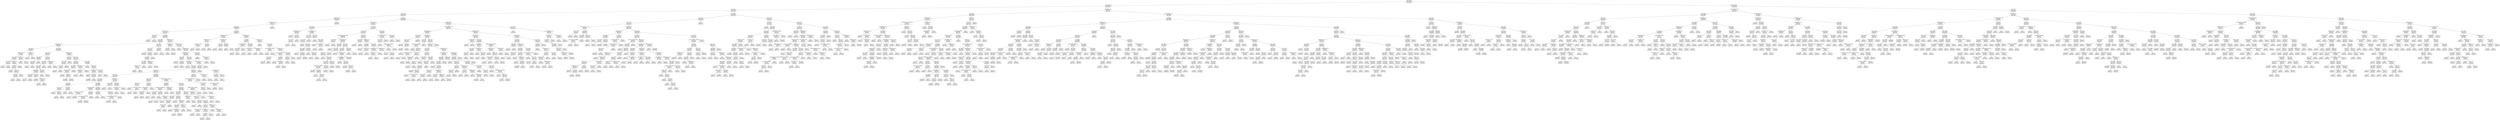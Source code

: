 digraph Tree {
node [shape=box, style="rounded", color="black", fontname=helvetica] ;
edge [fontname=helvetica] ;
0 [label="sqft <= 1013.5\nmse = 139449.6\nsamples = 1516\nvalue = 1458.8"] ;
1 [label="ld_1.0 <= 0.5\nmse = 90804.7\nsamples = 1038\nvalue = 1309.7"] ;
0 -> 1 [labeldistance=2.5, labelangle=45, headlabel="True"] ;
2 [label="sqft <= 870.0\nmse = 43517.8\nsamples = 582\nvalue = 1142.7"] ;
1 -> 2 ;
3 [label="sqft <= 716.0\nmse = 25773.8\nsamples = 401\nvalue = 1059.7"] ;
2 -> 3 ;
4 [label="pLateForties <= 0.1\nmse = 20440.0\nsamples = 212\nvalue = 999.6"] ;
3 -> 4 ;
5 [label="number bedrooms <= 2.5\nmse = 17153.7\nsamples = 204\nvalue = 987.9"] ;
4 -> 5 ;
6 [label="pYouths <= 0.1\nmse = 13900.0\nsamples = 203\nvalue = 983.3"] ;
5 -> 6 ;
7 [label="pSixtyPlus <= 0.1\nmse = 13767.1\nsamples = 176\nvalue = 994.3"] ;
6 -> 7 ;
8 [label="sqft <= 662.5\nmse = 756.2\nsamples = 2\nvalue = 1322.5"] ;
7 -> 8 ;
9 [label="mse = 0.0\nsamples = 1\nvalue = 1350.0"] ;
8 -> 9 ;
10 [label="mse = 0.0\nsamples = 1\nvalue = 1295.0"] ;
8 -> 10 ;
11 [label="sqft <= 592.5\nmse = 13082.6\nsamples = 174\nvalue = 991.9"] ;
7 -> 11 ;
12 [label="pYouths <= 0.1\nmse = 14375.1\nsamples = 62\nvalue = 959.5"] ;
11 -> 12 ;
13 [label="pLateTwenties <= 0.1\nmse = 15006.2\nsamples = 52\nvalue = 943.3"] ;
12 -> 13 ;
14 [label="ty_2.0 <= 0.5\nmse = 3258.7\nsamples = 12\nvalue = 879.2"] ;
13 -> 14 ;
15 [label="pLateThirties <= 0.1\nmse = 1322.7\nsamples = 10\nvalue = 898.5"] ;
14 -> 15 ;
16 [label="sqft <= 480.0\nmse = 325.6\nsamples = 8\nvalue = 881.5"] ;
15 -> 16 ;
17 [label="ld_4.0 <= 0.5\nmse = 234.2\nsamples = 3\nvalue = 864.6"] ;
16 -> 17 ;
18 [label="mse = 4.0\nsamples = 2\nvalue = 857.0"] ;
17 -> 18 ;
19 [label="mse = 0.0\nsamples = 1\nvalue = 895.0"] ;
17 -> 19 ;
20 [label="pSixtyPlus <= 0.3\nmse = 94.0\nsamples = 5\nvalue = 892.0"] ;
16 -> 20 ;
21 [label="sqft <= 530.0\nmse = 21.1\nsamples = 4\nvalue = 895.3"] ;
20 -> 21 ;
22 [label="mse = 0.0\nsamples = 1\nvalue = 899.0"] ;
21 -> 22 ;
23 [label="sqft <= 570.0\nmse = 21.8\nsamples = 3\nvalue = 893.8"] ;
21 -> 23 ;
24 [label="pKids <= 0.2\nmse = 18.8\nsamples = 2\nvalue = 892.5"] ;
23 -> 24 ;
25 [label="mse = 0.0\nsamples = 1\nvalue = 895.0"] ;
24 -> 25 ;
26 [label="mse = 0.0\nsamples = 1\nvalue = 885.0"] ;
24 -> 26 ;
27 [label="mse = 0.0\nsamples = 1\nvalue = 899.0"] ;
23 -> 27 ;
28 [label="mse = 0.0\nsamples = 1\nvalue = 869.0"] ;
20 -> 28 ;
29 [label="pLateThirties <= 0.1\nmse = 567.2\nsamples = 2\nvalue = 953.8"] ;
15 -> 29 ;
30 [label="mse = 0.0\nsamples = 1\nvalue = 995.0"] ;
29 -> 30 ;
31 [label="mse = 0.0\nsamples = 1\nvalue = 940.0"] ;
29 -> 31 ;
32 [label="pEarlyForties <= 0.1\nmse = 200.0\nsamples = 2\nvalue = 770.0"] ;
14 -> 32 ;
33 [label="mse = 0.0\nsamples = 1\nvalue = 760.0"] ;
32 -> 33 ;
34 [label="mse = 0.0\nsamples = 1\nvalue = 790.0"] ;
32 -> 34 ;
35 [label="sqft <= 517.5\nmse = 17069.2\nsamples = 40\nvalue = 964.3"] ;
13 -> 35 ;
36 [label="sqft <= 477.5\nmse = 3471.9\nsamples = 14\nvalue = 913.7"] ;
35 -> 36 ;
37 [label="sqft <= 462.5\nmse = 2031.2\nsamples = 3\nvalue = 867.5"] ;
36 -> 37 ;
38 [label="sqft <= 445.0\nmse = 450.0\nsamples = 2\nvalue = 910.0"] ;
37 -> 38 ;
39 [label="mse = 0.0\nsamples = 1\nvalue = 940.0"] ;
38 -> 39 ;
40 [label="mse = 0.0\nsamples = 1\nvalue = 895.0"] ;
38 -> 40 ;
41 [label="mse = 0.0\nsamples = 1\nvalue = 825.0"] ;
37 -> 41 ;
42 [label="ty_2.0 <= 0.5\nmse = 2959.5\nsamples = 11\nvalue = 930.1"] ;
36 -> 42 ;
43 [label="sqft <= 512.5\nmse = 2146.0\nsamples = 9\nvalue = 937.4"] ;
42 -> 43 ;
44 [label="pk_5.0 <= 0.5\nmse = 1891.3\nsamples = 8\nvalue = 946.2"] ;
43 -> 44 ;
45 [label="pSixtyPlus <= 0.1\nmse = 1988.9\nsamples = 6\nvalue = 965.8"] ;
44 -> 45 ;
46 [label="pk_2.0 <= 0.5\nmse = 1369.0\nsamples = 2\nvalue = 932.0"] ;
45 -> 46 ;
47 [label="mse = 0.0\nsamples = 1\nvalue = 969.0"] ;
46 -> 47 ;
48 [label="mse = 0.0\nsamples = 1\nvalue = 895.0"] ;
46 -> 48 ;
49 [label="pk_4.0 <= 0.5\nmse = 1689.3\nsamples = 4\nvalue = 977.0"] ;
45 -> 49 ;
50 [label="mse = 1849.0\nsamples = 2\nvalue = 1016.0"] ;
49 -> 50 ;
51 [label="pSixtyPlus <= 0.1\nmse = 468.8\nsamples = 2\nvalue = 957.5"] ;
49 -> 51 ;
52 [label="mse = 0.0\nsamples = 1\nvalue = 995.0"] ;
51 -> 52 ;
53 [label="mse = 0.0\nsamples = 1\nvalue = 945.0"] ;
51 -> 53 ;
54 [label="sqft <= 490.0\nmse = 150.0\nsamples = 2\nvalue = 915.0"] ;
44 -> 54 ;
55 [label="mse = 0.0\nsamples = 1\nvalue = 925.0"] ;
54 -> 55 ;
56 [label="mse = 0.0\nsamples = 1\nvalue = 900.0"] ;
54 -> 56 ;
57 [label="mse = 0.0\nsamples = 1\nvalue = 880.0"] ;
43 -> 57 ;
58 [label="pEarlyTwenties <= 0.1\nmse = 5625.0\nsamples = 2\nvalue = 875.0"] ;
42 -> 58 ;
59 [label="mse = 0.0\nsamples = 1\nvalue = 950.0"] ;
58 -> 59 ;
60 [label="mse = 0.0\nsamples = 1\nvalue = 800.0"] ;
58 -> 60 ;
61 [label="pLateForties <= 0.1\nmse = 22814.2\nsamples = 26\nvalue = 994.9"] ;
35 -> 61 ;
62 [label="pk_2.0 <= 0.5\nmse = 5660.2\nsamples = 7\nvalue = 910.7"] ;
61 -> 62 ;
63 [label="pk_4.0 <= 0.5\nmse = 1263.9\nsamples = 6\nvalue = 938.3"] ;
62 -> 63 ;
64 [label="pk_5.0 <= 0.5\nmse = 6.2\nsamples = 2\nvalue = 897.5"] ;
63 -> 64 ;
65 [label="mse = 0.0\nsamples = 1\nvalue = 900.0"] ;
64 -> 65 ;
66 [label="mse = 0.0\nsamples = 1\nvalue = 895.0"] ;
64 -> 66 ;
67 [label="mse = 642.2\nsamples = 4\nvalue = 958.8"] ;
63 -> 67 ;
68 [label="mse = 0.0\nsamples = 1\nvalue = 745.0"] ;
62 -> 68 ;
69 [label="pk_4.0 <= 0.5\nmse = 24725.0\nsamples = 19\nvalue = 1013.9"] ;
61 -> 69 ;
70 [label="ty_2.0 <= 0.5\nmse = 37466.3\nsamples = 10\nvalue = 1055.9"] ;
69 -> 70 ;
71 [label="sqft <= 562.5\nmse = 26724.7\nsamples = 7\nvalue = 1135.6"] ;
70 -> 71 ;
72 [label="pEarlyForties <= 0.1\nmse = 10112.2\nsamples = 5\nvalue = 1208.6"] ;
71 -> 72 ;
73 [label="mse = 0.0\nsamples = 1\nvalue = 1400.0"] ;
72 -> 73 ;
74 [label="pKids <= 0.1\nmse = 4672.2\nsamples = 4\nvalue = 1176.7"] ;
72 -> 74 ;
75 [label="mse = 2450.0\nsamples = 2\nvalue = 1225.0"] ;
74 -> 75 ;
76 [label="mse = 2222.2\nsamples = 2\nvalue = 1128.3"] ;
74 -> 76 ;
77 [label="mse = 900.0\nsamples = 2\nvalue = 880.0"] ;
71 -> 77 ;
78 [label="pEarlyTwenties <= 0.1\nmse = 32648.0\nsamples = 3\nvalue = 953.6"] ;
70 -> 78 ;
79 [label="pLateForties <= 0.1\nmse = 200.0\nsamples = 2\nvalue = 880.0"] ;
78 -> 79 ;
80 [label="mse = 0.0\nsamples = 1\nvalue = 900.0"] ;
79 -> 80 ;
81 [label="mse = 0.0\nsamples = 1\nvalue = 870.0"] ;
79 -> 81 ;
82 [label="mse = 0.0\nsamples = 1\nvalue = 1395.0"] ;
78 -> 82 ;
83 [label="sqft <= 522.5\nmse = 7245.2\nsamples = 9\nvalue = 969.1"] ;
69 -> 83 ;
84 [label="mse = 0.0\nsamples = 1\nvalue = 1150.0"] ;
83 -> 84 ;
85 [label="pFifties <= 0.1\nmse = 2552.8\nsamples = 8\nvalue = 941.3"] ;
83 -> 85 ;
86 [label="pLateTwenties <= 0.2\nmse = 3282.6\nsamples = 6\nvalue = 930.8"] ;
85 -> 86 ;
87 [label="mse = 0.0\nsamples = 1\nvalue = 895.0"] ;
86 -> 87 ;
88 [label="sqft <= 537.5\nmse = 3512.9\nsamples = 5\nvalue = 935.2"] ;
86 -> 88 ;
89 [label="mse = 4683.9\nsamples = 4\nvalue = 935.3"] ;
88 -> 89 ;
90 [label="mse = 0.0\nsamples = 1\nvalue = 935.0"] ;
88 -> 90 ;
91 [label="sqft <= 567.0\nmse = 100.0\nsamples = 2\nvalue = 965.0"] ;
85 -> 91 ;
92 [label="mse = 0.0\nsamples = 1\nvalue = 975.0"] ;
91 -> 92 ;
93 [label="mse = 0.0\nsamples = 1\nvalue = 955.0"] ;
91 -> 93 ;
94 [label="ty_2.0 <= 0.5\nmse = 5793.6\nsamples = 10\nvalue = 1028.6"] ;
12 -> 94 ;
95 [label="ld_3.0 <= 0.5\nmse = 4332.4\nsamples = 8\nvalue = 1008.9"] ;
94 -> 95 ;
96 [label="mse = 5676.8\nsamples = 2\nvalue = 1068.5"] ;
95 -> 96 ;
97 [label="pk_5.0 <= 0.5\nmse = 2307.6\nsamples = 6\nvalue = 989.1"] ;
95 -> 97 ;
98 [label="sqft <= 557.5\nmse = 864.5\nsamples = 5\nvalue = 1006.9"] ;
97 -> 98 ;
99 [label="sqft <= 522.5\nmse = 496.8\nsamples = 3\nvalue = 988.2"] ;
98 -> 99 ;
100 [label="pLateForties <= 0.1\nmse = 16.0\nsamples = 2\nvalue = 998.0"] ;
99 -> 100 ;
101 [label="mse = 0.0\nsamples = 1\nvalue = 990.0"] ;
100 -> 101 ;
102 [label="mse = 0.0\nsamples = 1\nvalue = 1000.0"] ;
100 -> 102 ;
103 [label="mse = 0.0\nsamples = 1\nvalue = 939.0"] ;
99 -> 103 ;
104 [label="pLateThirties <= 0.1\nmse = 100.0\nsamples = 2\nvalue = 1035.0"] ;
98 -> 104 ;
105 [label="mse = 0.0\nsamples = 1\nvalue = 1045.0"] ;
104 -> 105 ;
106 [label="mse = 0.0\nsamples = 1\nvalue = 1025.0"] ;
104 -> 106 ;
107 [label="mse = 0.0\nsamples = 1\nvalue = 900.0"] ;
97 -> 107 ;
108 [label="ld_3.0 <= 0.5\nmse = 555.6\nsamples = 2\nvalue = 1133.3"] ;
94 -> 108 ;
109 [label="mse = 0.0\nsamples = 1\nvalue = 1100.0"] ;
108 -> 109 ;
110 [label="mse = 0.0\nsamples = 1\nvalue = 1150.0"] ;
108 -> 110 ;
111 [label="pEarlyThirties <= 0.1\nmse = 11445.4\nsamples = 112\nvalue = 1010.0"] ;
11 -> 111 ;
112 [label="pLateForties <= 0.1\nmse = 1935.2\nsamples = 5\nvalue = 898.5"] ;
111 -> 112 ;
113 [label="pKids <= 0.2\nmse = 472.2\nsamples = 3\nvalue = 931.7"] ;
112 -> 113 ;
114 [label="mse = 0.0\nsamples = 1\nvalue = 925.0"] ;
113 -> 114 ;
115 [label="mse = 675.0\nsamples = 2\nvalue = 935.0"] ;
113 -> 115 ;
116 [label="mse = 4.7\nsamples = 2\nvalue = 848.8"] ;
112 -> 116 ;
117 [label="pEarlyThirties <= 0.1\nmse = 11228.6\nsamples = 107\nvalue = 1016.6"] ;
111 -> 117 ;
118 [label="mse = 0.0\nsamples = 1\nvalue = 1279.0"] ;
117 -> 118 ;
119 [label="pLateForties <= 0.1\nmse = 10528.7\nsamples = 106\nvalue = 1013.5"] ;
117 -> 119 ;
120 [label="pEarlyThirties <= 0.1\nmse = 10109.8\nsamples = 103\nvalue = 1008.4"] ;
119 -> 120 ;
121 [label="pKids <= 0.2\nmse = 9445.6\nsamples = 3\nvalue = 861.3"] ;
120 -> 121 ;
122 [label="mse = 0.0\nsamples = 1\nvalue = 1038.0"] ;
121 -> 122 ;
123 [label="pk_2.0 <= 0.5\nmse = 3844.0\nsamples = 2\nvalue = 826.0"] ;
121 -> 123 ;
124 [label="mse = 0.0\nsamples = 1\nvalue = 795.0"] ;
123 -> 124 ;
125 [label="mse = 0.0\nsamples = 1\nvalue = 950.0"] ;
123 -> 125 ;
126 [label="ty_2.0 <= 0.5\nmse = 9265.8\nsamples = 100\nvalue = 1014.1"] ;
120 -> 126 ;
127 [label="pLateThirties <= 0.1\nmse = 8914.8\nsamples = 95\nvalue = 1008.6"] ;
126 -> 127 ;
128 [label="mse = 0.0\nsamples = 1\nvalue = 1299.0"] ;
127 -> 128 ;
129 [label="pk_3.0 <= 0.5\nmse = 8394.3\nsamples = 94\nvalue = 1006.6"] ;
127 -> 129 ;
130 [label="pSixtyPlus <= 0.1\nmse = 8101.1\nsamples = 83\nvalue = 1000.2"] ;
129 -> 130 ;
131 [label="ld_4.0 <= 0.5\nmse = 12306.7\nsamples = 35\nvalue = 1027.6"] ;
130 -> 131 ;
132 [label="pk_4.0 <= 0.5\nmse = 11859.5\nsamples = 29\nvalue = 1013.7"] ;
131 -> 132 ;
133 [label="sqft <= 642.5\nmse = 3061.6\nsamples = 5\nvalue = 939.9"] ;
132 -> 133 ;
134 [label="pk_5.0 <= 0.5\nmse = 940.2\nsamples = 3\nvalue = 979.8"] ;
133 -> 134 ;
135 [label="mse = 0.0\nsamples = 1\nvalue = 950.0"] ;
134 -> 135 ;
136 [label="pFifties <= 0.1\nmse = 110.2\nsamples = 2\nvalue = 1009.5"] ;
134 -> 136 ;
137 [label="mse = 0.0\nsamples = 1\nvalue = 1020.0"] ;
136 -> 137 ;
138 [label="mse = 0.0\nsamples = 1\nvalue = 999.0"] ;
136 -> 138 ;
139 [label="sqft <= 666.5\nmse = 938.9\nsamples = 2\nvalue = 886.7"] ;
133 -> 139 ;
140 [label="mse = 0.0\nsamples = 1\nvalue = 865.0"] ;
139 -> 140 ;
141 [label="mse = 0.0\nsamples = 1\nvalue = 930.0"] ;
139 -> 141 ;
142 [label="sqft <= 622.5\nmse = 12298.6\nsamples = 24\nvalue = 1027.6"] ;
132 -> 142 ;
143 [label="pEarlyTwenties <= 0.1\nmse = 10700.9\nsamples = 11\nvalue = 1005.9"] ;
142 -> 143 ;
144 [label="medianIncome <= 47215.5\nmse = 2731.8\nsamples = 4\nvalue = 1068.8"] ;
143 -> 144 ;
145 [label="mse = 0.0\nsamples = 1\nvalue = 1099.0"] ;
144 -> 145 ;
146 [label="mse = 3129.7\nsamples = 3\nvalue = 1061.2"] ;
144 -> 146 ;
147 [label="sqft <= 610.0\nmse = 11662.0\nsamples = 7\nvalue = 981.8"] ;
143 -> 147 ;
148 [label="medianHomeValue <= 34262.0\nmse = 11506.1\nsamples = 6\nvalue = 991.1"] ;
147 -> 148 ;
149 [label="mse = 5000.0\nsamples = 3\nvalue = 1000.0"] ;
148 -> 149 ;
150 [label="mse = 14699.5\nsamples = 3\nvalue = 986.6"] ;
148 -> 150 ;
151 [label="mse = 0.0\nsamples = 1\nvalue = 870.0"] ;
147 -> 151 ;
152 [label="sqft <= 640.0\nmse = 12945.3\nsamples = 13\nvalue = 1048.2"] ;
142 -> 152 ;
153 [label="sqft <= 627.5\nmse = 14104.7\nsamples = 3\nvalue = 1166.2"] ;
152 -> 153 ;
154 [label="mse = 6.2\nsamples = 2\nvalue = 1047.5"] ;
153 -> 154 ;
155 [label="mse = 0.0\nsamples = 1\nvalue = 1285.0"] ;
153 -> 155 ;
156 [label="pFifties <= 0.1\nmse = 7925.6\nsamples = 10\nvalue = 1016.7"] ;
152 -> 156 ;
157 [label="medianHomeValue <= 61385.0\nmse = 10455.0\nsamples = 7\nvalue = 1026.4"] ;
156 -> 157 ;
158 [label="mse = 14196.5\nsamples = 6\nvalue = 1019.4"] ;
157 -> 158 ;
159 [label="mse = 0.0\nsamples = 1\nvalue = 1045.0"] ;
157 -> 159 ;
160 [label="mse = 0.0\nsamples = 3\nvalue = 990.0"] ;
156 -> 160 ;
161 [label="pLateForties <= 0.1\nmse = 7802.7\nsamples = 6\nvalue = 1104.4"] ;
131 -> 161 ;
162 [label="pk_4.0 <= 0.5\nmse = 11250.0\nsamples = 2\nvalue = 1170.0"] ;
161 -> 162 ;
163 [label="mse = 0.0\nsamples = 1\nvalue = 1095.0"] ;
162 -> 163 ;
164 [label="mse = 0.0\nsamples = 1\nvalue = 1320.0"] ;
162 -> 164 ;
165 [label="sqft <= 637.5\nmse = 1600.0\nsamples = 4\nvalue = 1065.0"] ;
161 -> 165 ;
166 [label="pLateThirties <= 0.1\nmse = 625.0\nsamples = 2\nvalue = 1020.0"] ;
165 -> 166 ;
167 [label="mse = 0.0\nsamples = 1\nvalue = 1045.0"] ;
166 -> 167 ;
168 [label="mse = 0.0\nsamples = 1\nvalue = 995.0"] ;
166 -> 168 ;
169 [label="mse = 0.0\nsamples = 2\nvalue = 1095.0"] ;
165 -> 169 ;
170 [label="sqft <= 602.5\nmse = 4300.1\nsamples = 48\nvalue = 981.1"] ;
130 -> 170 ;
171 [label="pFifties <= 0.1\nmse = 1096.2\nsamples = 8\nvalue = 917.5"] ;
170 -> 171 ;
172 [label="pKids <= 0.1\nmse = 192.2\nsamples = 3\nvalue = 886.2"] ;
171 -> 172 ;
173 [label="mse = 0.0\nsamples = 1\nvalue = 900.0"] ;
172 -> 173 ;
174 [label="medianIncome <= 64818.5\nmse = 6.2\nsamples = 2\nvalue = 872.5"] ;
172 -> 174 ;
175 [label="mse = 0.0\nsamples = 1\nvalue = 875.0"] ;
174 -> 175 ;
176 [label="mse = 0.0\nsamples = 1\nvalue = 870.0"] ;
174 -> 176 ;
177 [label="pKids <= 0.2\nmse = 613.9\nsamples = 5\nvalue = 938.3"] ;
171 -> 177 ;
178 [label="pLateForties <= 0.1\nmse = 414.0\nsamples = 4\nvalue = 931.0"] ;
177 -> 178 ;
179 [label="pEarlyForties <= 0.1\nmse = 506.2\nsamples = 3\nvalue = 932.5"] ;
178 -> 179 ;
180 [label="mse = 0.0\nsamples = 1\nvalue = 935.0"] ;
179 -> 180 ;
181 [label="mse = 672.2\nsamples = 2\nvalue = 931.7"] ;
179 -> 181 ;
182 [label="mse = 0.0\nsamples = 1\nvalue = 925.0"] ;
178 -> 182 ;
183 [label="mse = 0.0\nsamples = 1\nvalue = 975.0"] ;
177 -> 183 ;
184 [label="medianHomeValue <= 49617.5\nmse = 4074.5\nsamples = 40\nvalue = 990.9"] ;
170 -> 184 ;
185 [label="sqft <= 692.5\nmse = 6972.2\nsamples = 7\nvalue = 949.3"] ;
184 -> 185 ;
186 [label="medianHomeValue <= 45279.0\nmse = 1874.3\nsamples = 5\nvalue = 924.0"] ;
185 -> 186 ;
187 [label="pk_4.0 <= 0.5\nmse = 555.6\nsamples = 2\nvalue = 883.3"] ;
186 -> 187 ;
188 [label="mse = 0.0\nsamples = 1\nvalue = 850.0"] ;
187 -> 188 ;
189 [label="mse = 0.0\nsamples = 1\nvalue = 900.0"] ;
187 -> 189 ;
190 [label="sqft <= 662.5\nmse = 692.8\nsamples = 3\nvalue = 954.5"] ;
186 -> 190 ;
191 [label="mse = 0.0\nsamples = 1\nvalue = 999.0"] ;
190 -> 191 ;
192 [label="pLateThirties <= 0.1\nmse = 43.6\nsamples = 2\nvalue = 939.7"] ;
190 -> 192 ;
193 [label="mse = 0.0\nsamples = 1\nvalue = 935.0"] ;
192 -> 193 ;
194 [label="mse = 0.0\nsamples = 1\nvalue = 949.0"] ;
192 -> 194 ;
195 [label="pLateThirties <= 0.1\nmse = 13888.9\nsamples = 2\nvalue = 1008.3"] ;
185 -> 195 ;
196 [label="mse = 0.0\nsamples = 1\nvalue = 925.0"] ;
195 -> 196 ;
197 [label="mse = 0.0\nsamples = 1\nvalue = 1175.0"] ;
195 -> 197 ;
198 [label="ld_4.0 <= 0.5\nmse = 3175.7\nsamples = 33\nvalue = 998.5"] ;
184 -> 198 ;
199 [label="pFifties <= 0.1\nmse = 2887.6\nsamples = 29\nvalue = 990.5"] ;
198 -> 199 ;
200 [label="sqft <= 666.5\nmse = 3767.9\nsamples = 14\nvalue = 972.5"] ;
199 -> 200 ;
201 [label="sqft <= 627.5\nmse = 1321.7\nsamples = 5\nvalue = 942.4"] ;
200 -> 201 ;
202 [label="mse = 0.0\nsamples = 1\nvalue = 1015.0"] ;
201 -> 202 ;
203 [label="pSixtyPlus <= 0.2\nmse = 517.9\nsamples = 4\nvalue = 930.3"] ;
201 -> 203 ;
204 [label="pEarlyForties <= 0.1\nmse = 0.2\nsamples = 2\nvalue = 949.7"] ;
203 -> 204 ;
205 [label="mse = 0.0\nsamples = 1\nvalue = 949.0"] ;
204 -> 205 ;
206 [label="mse = 0.0\nsamples = 1\nvalue = 950.0"] ;
204 -> 206 ;
207 [label="mse = 288.0\nsamples = 2\nvalue = 911.0"] ;
203 -> 207 ;
208 [label="sqft <= 677.5\nmse = 4249.5\nsamples = 9\nvalue = 984.9"] ;
200 -> 208 ;
209 [label="mse = 18.8\nsamples = 2\nvalue = 1012.5"] ;
208 -> 209 ;
210 [label="pLateForties <= 0.1\nmse = 5244.4\nsamples = 7\nvalue = 976.4"] ;
208 -> 210 ;
211 [label="sqft <= 690.0\nmse = 7252.0\nsamples = 5\nvalue = 966.4"] ;
210 -> 211 ;
212 [label="mse = 0.0\nsamples = 1\nvalue = 960.0"] ;
211 -> 212 ;
213 [label="pLateThirties <= 0.1\nmse = 9308.8\nsamples = 4\nvalue = 968.3"] ;
211 -> 213 ;
214 [label="mse = 0.0\nsamples = 1\nvalue = 975.0"] ;
213 -> 214 ;
215 [label="mse = 10851.5\nsamples = 3\nvalue = 967.2"] ;
213 -> 215 ;
216 [label="pLateForties <= 0.1\nmse = 4.7\nsamples = 2\nvalue = 998.8"] ;
210 -> 216 ;
217 [label="mse = 0.0\nsamples = 1\nvalue = 995.0"] ;
216 -> 217 ;
218 [label="mse = 0.0\nsamples = 1\nvalue = 1000.0"] ;
216 -> 218 ;
219 [label="sqft <= 622.5\nmse = 1191.7\nsamples = 15\nvalue = 1010.0"] ;
199 -> 219 ;
220 [label="pLateForties <= 0.1\nmse = 154.7\nsamples = 3\nvalue = 976.2"] ;
219 -> 220 ;
221 [label="mse = 88.9\nsamples = 2\nvalue = 981.7"] ;
220 -> 221 ;
222 [label="mse = 0.0\nsamples = 1\nvalue = 960.0"] ;
220 -> 222 ;
223 [label="pSixtyPlus <= 0.2\nmse = 1111.9\nsamples = 12\nvalue = 1017.6"] ;
219 -> 223 ;
224 [label="sqft <= 670.0\nmse = 56.2\nsamples = 2\nvalue = 1052.5"] ;
223 -> 224 ;
225 [label="mse = 0.0\nsamples = 1\nvalue = 1045.0"] ;
224 -> 225 ;
226 [label="mse = 0.0\nsamples = 1\nvalue = 1060.0"] ;
224 -> 226 ;
227 [label="sqft <= 676.5\nmse = 965.0\nsamples = 10\nvalue = 1007.6"] ;
223 -> 227 ;
228 [label="pk_4.0 <= 0.5\nmse = 507.3\nsamples = 7\nvalue = 1014.3"] ;
227 -> 228 ;
229 [label="pEarlyForties <= 0.1\nmse = 83.8\nsamples = 3\nvalue = 1000.8"] ;
228 -> 229 ;
230 [label="mse = 138.9\nsamples = 2\nvalue = 1001.3"] ;
229 -> 230 ;
231 [label="mse = 0.0\nsamples = 1\nvalue = 1000.0"] ;
229 -> 231 ;
232 [label="pEarlyTwenties <= 0.1\nmse = 582.9\nsamples = 4\nvalue = 1025.5"] ;
228 -> 232 ;
233 [label="sqft <= 642.5\nmse = 608.2\nsamples = 3\nvalue = 1021.6"] ;
232 -> 233 ;
234 [label="mse = 756.2\nsamples = 2\nvalue = 1022.5"] ;
233 -> 234 ;
235 [label="mse = 0.0\nsamples = 1\nvalue = 1018.0"] ;
233 -> 235 ;
236 [label="mse = 0.0\nsamples = 1\nvalue = 1045.0"] ;
232 -> 236 ;
237 [label="pLateThirties <= 0.1\nmse = 1874.7\nsamples = 3\nvalue = 983.0"] ;
227 -> 237 ;
238 [label="mse = 0.0\nsamples = 1\nvalue = 925.0"] ;
237 -> 238 ;
239 [label="pLateThirties <= 0.1\nmse = 289.0\nsamples = 2\nvalue = 1012.0"] ;
237 -> 239 ;
240 [label="mse = 0.0\nsamples = 1\nvalue = 995.0"] ;
239 -> 240 ;
241 [label="mse = 0.0\nsamples = 1\nvalue = 1029.0"] ;
239 -> 241 ;
242 [label="medianHomeValue <= 85695.0\nmse = 2641.4\nsamples = 4\nvalue = 1039.4"] ;
198 -> 242 ;
243 [label="pLateForties <= 0.1\nmse = 1129.7\nsamples = 3\nvalue = 1053.8"] ;
242 -> 243 ;
244 [label="mse = 0.0\nsamples = 1\nvalue = 1110.0"] ;
243 -> 244 ;
245 [label="pEarlyForties <= 0.1\nmse = 100.0\nsamples = 2\nvalue = 1035.0"] ;
243 -> 245 ;
246 [label="mse = 0.0\nsamples = 1\nvalue = 1045.0"] ;
245 -> 246 ;
247 [label="mse = 0.0\nsamples = 1\nvalue = 1025.0"] ;
245 -> 247 ;
248 [label="mse = 0.0\nsamples = 1\nvalue = 925.0"] ;
242 -> 248 ;
249 [label="pYouths <= 0.1\nmse = 8206.4\nsamples = 11\nvalue = 1049.8"] ;
129 -> 249 ;
250 [label="pKids <= 0.2\nmse = 4217.8\nsamples = 9\nvalue = 1013.8"] ;
249 -> 250 ;
251 [label="medianHomeValue <= 54522.5\nmse = 936.2\nsamples = 8\nvalue = 1036.7"] ;
250 -> 251 ;
252 [label="sqft <= 687.5\nmse = 347.4\nsamples = 3\nvalue = 1015.4"] ;
251 -> 252 ;
253 [label="pFifties <= 0.1\nmse = 20.2\nsamples = 2\nvalue = 1024.5"] ;
252 -> 253 ;
254 [label="mse = 0.0\nsamples = 1\nvalue = 1029.0"] ;
253 -> 254 ;
255 [label="mse = 0.0\nsamples = 1\nvalue = 1020.0"] ;
253 -> 255 ;
256 [label="mse = 0.0\nsamples = 1\nvalue = 979.0"] ;
252 -> 256 ;
257 [label="medianIncome <= 59908.5\nmse = 843.8\nsamples = 5\nvalue = 1050.0"] ;
251 -> 257 ;
258 [label="mse = 1025.0\nsamples = 4\nvalue = 1045.0"] ;
257 -> 258 ;
259 [label="mse = 0.0\nsamples = 1\nvalue = 1065.0"] ;
257 -> 259 ;
260 [label="mse = 0.0\nsamples = 1\nvalue = 865.0"] ;
250 -> 260 ;
261 [label="pEarlyThirties <= 0.1\nmse = 25.0\nsamples = 2\nvalue = 1185.0"] ;
249 -> 261 ;
262 [label="mse = 0.0\nsamples = 1\nvalue = 1180.0"] ;
261 -> 262 ;
263 [label="mse = 0.0\nsamples = 1\nvalue = 1190.0"] ;
261 -> 263 ;
264 [label="number bedrooms <= 1.5\nmse = 4981.2\nsamples = 5\nvalue = 1115.0"] ;
126 -> 264 ;
265 [label="sqft <= 602.5\nmse = 2717.3\nsamples = 4\nvalue = 1095.7"] ;
264 -> 265 ;
266 [label="mse = 0.0\nsamples = 1\nvalue = 1000.0"] ;
265 -> 266 ;
267 [label="pLateForties <= 0.1\nmse = 1388.9\nsamples = 3\nvalue = 1111.7"] ;
265 -> 267 ;
268 [label="sqft <= 627.5\nmse = 2222.2\nsamples = 2\nvalue = 1128.3"] ;
267 -> 268 ;
269 [label="mse = 0.0\nsamples = 1\nvalue = 1095.0"] ;
268 -> 269 ;
270 [label="mse = 0.0\nsamples = 1\nvalue = 1195.0"] ;
268 -> 270 ;
271 [label="mse = 0.0\nsamples = 1\nvalue = 1095.0"] ;
267 -> 271 ;
272 [label="mse = 0.0\nsamples = 1\nvalue = 1250.0"] ;
264 -> 272 ;
273 [label="sqft <= 602.5\nmse = 2533.6\nsamples = 3\nvalue = 1149.7"] ;
119 -> 273 ;
274 [label="mse = 0.0\nsamples = 1\nvalue = 1250.0"] ;
273 -> 274 ;
275 [label="pEarlyForties <= 0.1\nmse = 624.2\nsamples = 2\nvalue = 1129.6"] ;
273 -> 275 ;
276 [label="mse = 0.0\nsamples = 1\nvalue = 1099.0"] ;
275 -> 276 ;
277 [label="mse = 0.0\nsamples = 1\nvalue = 1150.0"] ;
275 -> 277 ;
278 [label="ld_3.0 <= 0.5\nmse = 8043.9\nsamples = 27\nvalue = 906.2"] ;
6 -> 278 ;
279 [label="pLateTwenties <= 0.1\nmse = 1642.2\nsamples = 8\nvalue = 848.8"] ;
278 -> 279 ;
280 [label="pLateThirties <= 0.1\nmse = 556.1\nsamples = 4\nvalue = 817.1"] ;
279 -> 280 ;
281 [label="pEarlyForties <= 0.1\nmse = 5.6\nsamples = 2\nvalue = 836.7"] ;
280 -> 281 ;
282 [label="mse = 0.0\nsamples = 1\nvalue = 835.0"] ;
281 -> 282 ;
283 [label="mse = 0.0\nsamples = 1\nvalue = 840.0"] ;
281 -> 283 ;
284 [label="sqft <= 575.0\nmse = 468.8\nsamples = 2\nvalue = 802.5"] ;
280 -> 284 ;
285 [label="mse = 0.0\nsamples = 1\nvalue = 765.0"] ;
284 -> 285 ;
286 [label="mse = 0.0\nsamples = 1\nvalue = 815.0"] ;
284 -> 286 ;
287 [label="pEarlyThirties <= 0.1\nmse = 1105.6\nsamples = 4\nvalue = 873.3"] ;
279 -> 287 ;
288 [label="pKids <= 0.2\nmse = 18.8\nsamples = 2\nvalue = 852.5"] ;
287 -> 288 ;
289 [label="mse = 0.0\nsamples = 1\nvalue = 860.0"] ;
288 -> 289 ;
290 [label="mse = 0.0\nsamples = 1\nvalue = 850.0"] ;
288 -> 290 ;
291 [label="sqft <= 529.0\nmse = 1350.0\nsamples = 2\nvalue = 890.0"] ;
287 -> 291 ;
292 [label="mse = 0.0\nsamples = 1\nvalue = 845.0"] ;
291 -> 292 ;
293 [label="mse = 0.0\nsamples = 1\nvalue = 920.0"] ;
291 -> 293 ;
294 [label="pLateForties <= 0.1\nmse = 8644.4\nsamples = 19\nvalue = 944.5"] ;
278 -> 294 ;
295 [label="sqft <= 608.0\nmse = 9597.6\nsamples = 7\nvalue = 1016.4"] ;
294 -> 295 ;
296 [label="number bedrooms <= 1.5\nmse = 2237.5\nsamples = 3\nvalue = 915.0"] ;
295 -> 296 ;
297 [label="sqft <= 575.0\nmse = 138.9\nsamples = 2\nvalue = 941.7"] ;
296 -> 297 ;
298 [label="mse = 0.0\nsamples = 1\nvalue = 950.0"] ;
297 -> 298 ;
299 [label="mse = 0.0\nsamples = 1\nvalue = 925.0"] ;
297 -> 299 ;
300 [label="mse = 0.0\nsamples = 1\nvalue = 835.0"] ;
296 -> 300 ;
301 [label="sqft <= 640.0\nmse = 3080.0\nsamples = 4\nvalue = 1084.0"] ;
295 -> 301 ;
302 [label="pEarlyForties <= 0.0\nmse = 82.7\nsamples = 2\nvalue = 1119.8"] ;
301 -> 302 ;
303 [label="mse = 0.0\nsamples = 1\nvalue = 1125.0"] ;
302 -> 303 ;
304 [label="mse = 0.0\nsamples = 1\nvalue = 1104.0"] ;
302 -> 304 ;
305 [label="number bedrooms <= 1.5\nmse = 1406.2\nsamples = 2\nvalue = 1012.5"] ;
301 -> 305 ;
306 [label="mse = 0.0\nsamples = 1\nvalue = 975.0"] ;
305 -> 306 ;
307 [label="mse = 0.0\nsamples = 1\nvalue = 1050.0"] ;
305 -> 307 ;
308 [label="pSixtyPlus <= 0.1\nmse = 1633.4\nsamples = 12\nvalue = 893.1"] ;
294 -> 308 ;
309 [label="mse = 0.0\nsamples = 1\nvalue = 810.0"] ;
308 -> 309 ;
310 [label="sqft <= 552.5\nmse = 561.5\nsamples = 11\nvalue = 907.0"] ;
308 -> 310 ;
311 [label="medianHomeValue <= 60550.5\nmse = 88.9\nsamples = 2\nvalue = 881.7"] ;
310 -> 311 ;
312 [label="mse = 0.0\nsamples = 1\nvalue = 875.0"] ;
311 -> 312 ;
313 [label="mse = 0.0\nsamples = 1\nvalue = 895.0"] ;
311 -> 313 ;
314 [label="pLateForties <= 0.1\nmse = 433.8\nsamples = 9\nvalue = 915.4"] ;
310 -> 314 ;
315 [label="medianIncome <= 44771.0\nmse = 300.0\nsamples = 6\nvalue = 910.0"] ;
314 -> 315 ;
316 [label="sqft <= 675.0\nmse = 172.2\nsamples = 3\nvalue = 918.3"] ;
315 -> 316 ;
317 [label="mse = 225.0\nsamples = 2\nvalue = 915.0"] ;
316 -> 317 ;
318 [label="mse = 0.0\nsamples = 1\nvalue = 925.0"] ;
316 -> 318 ;
319 [label="sqft <= 675.0\nmse = 288.9\nsamples = 3\nvalue = 901.7"] ;
315 -> 319 ;
320 [label="mse = 0.0\nsamples = 1\nvalue = 885.0"] ;
319 -> 320 ;
321 [label="pEarlyForties <= 0.1\nmse = 225.0\nsamples = 2\nvalue = 910.0"] ;
319 -> 321 ;
322 [label="mse = 0.0\nsamples = 1\nvalue = 925.0"] ;
321 -> 322 ;
323 [label="mse = 0.0\nsamples = 1\nvalue = 895.0"] ;
321 -> 323 ;
324 [label="ty_2.0 <= 0.5\nmse = 523.6\nsamples = 3\nvalue = 926.3"] ;
314 -> 324 ;
325 [label="pKids <= 0.2\nmse = 49.0\nsamples = 2\nvalue = 942.0"] ;
324 -> 325 ;
326 [label="mse = 0.0\nsamples = 1\nvalue = 935.0"] ;
325 -> 326 ;
327 [label="mse = 0.0\nsamples = 1\nvalue = 949.0"] ;
325 -> 327 ;
328 [label="mse = 0.0\nsamples = 1\nvalue = 895.0"] ;
324 -> 328 ;
329 [label="mse = 0.0\nsamples = 1\nvalue = 1720.0"] ;
5 -> 329 ;
330 [label="mse = 5601.0\nsamples = 8\nvalue = 1315.2"] ;
4 -> 330 ;
331 [label="pKids <= 0.2\nmse = 22807.6\nsamples = 189\nvalue = 1130.3"] ;
3 -> 331 ;
332 [label="pSixtyPlus <= 0.1\nmse = 22594.9\nsamples = 65\nvalue = 1200.5"] ;
331 -> 332 ;
333 [label="ld_3.0 <= 0.5\nmse = 18225.6\nsamples = 18\nvalue = 1111.2"] ;
332 -> 333 ;
334 [label="pLateTwenties <= 0.2\nmse = 10666.0\nsamples = 4\nvalue = 1238.0"] ;
333 -> 334 ;
335 [label="mse = 0.0\nsamples = 1\nvalue = 1350.0"] ;
334 -> 335 ;
336 [label="sqft <= 762.5\nmse = 9412.5\nsamples = 3\nvalue = 1210.0"] ;
334 -> 336 ;
337 [label="ld_5.0 <= 0.5\nmse = 450.0\nsamples = 2\nvalue = 1265.0"] ;
336 -> 337 ;
338 [label="mse = 0.0\nsamples = 1\nvalue = 1295.0"] ;
337 -> 338 ;
339 [label="mse = 0.0\nsamples = 1\nvalue = 1250.0"] ;
337 -> 339 ;
340 [label="mse = 0.0\nsamples = 1\nvalue = 1045.0"] ;
336 -> 340 ;
341 [label="number bedrooms <= 1.5\nmse = 15880.7\nsamples = 14\nvalue = 1085.9"] ;
333 -> 341 ;
342 [label="ty_4.0 <= 0.5\nmse = 13770.4\nsamples = 10\nvalue = 1055.9"] ;
341 -> 342 ;
343 [label="sqft <= 762.5\nmse = 12573.4\nsamples = 9\nvalue = 1037.9"] ;
342 -> 343 ;
344 [label="mse = 768.0\nsamples = 2\nvalue = 983.0"] ;
343 -> 344 ;
345 [label="sqft <= 812.5\nmse = 15167.2\nsamples = 7\nvalue = 1056.2"] ;
343 -> 345 ;
346 [label="sqft <= 787.5\nmse = 28089.6\nsamples = 4\nvalue = 1072.5"] ;
345 -> 346 ;
347 [label="mse = 0.0\nsamples = 1\nvalue = 1045.0"] ;
346 -> 347 ;
348 [label="pk_2.0 <= 0.5\nmse = 33526.0\nsamples = 3\nvalue = 1078.0"] ;
346 -> 348 ;
349 [label="mse = 0.0\nsamples = 1\nvalue = 1095.0"] ;
348 -> 349 ;
350 [label="mse = 55555.6\nsamples = 2\nvalue = 1066.7"] ;
348 -> 350 ;
351 [label="sqft <= 837.5\nmse = 1716.7\nsamples = 3\nvalue = 1040.0"] ;
345 -> 351 ;
352 [label="mse = 0.0\nsamples = 1\nvalue = 995.0"] ;
351 -> 352 ;
353 [label="pk_4.0 <= 0.5\nmse = 1056.2\nsamples = 2\nvalue = 1062.5"] ;
351 -> 353 ;
354 [label="mse = 0.0\nsamples = 1\nvalue = 1030.0"] ;
353 -> 354 ;
355 [label="mse = 0.0\nsamples = 1\nvalue = 1095.0"] ;
353 -> 355 ;
356 [label="mse = 0.0\nsamples = 1\nvalue = 1200.0"] ;
342 -> 356 ;
357 [label="ty_1.0 <= 0.5\nmse = 13077.6\nsamples = 4\nvalue = 1162.9"] ;
341 -> 357 ;
358 [label="mse = 0.0\nsamples = 1\nvalue = 1000.0"] ;
357 -> 358 ;
359 [label="sqft <= 790.5\nmse = 3456.0\nsamples = 3\nvalue = 1228.0"] ;
357 -> 359 ;
360 [label="mse = 0.0\nsamples = 1\nvalue = 1345.0"] ;
359 -> 360 ;
361 [label="pLateThirties <= 0.1\nmse = 42.2\nsamples = 2\nvalue = 1198.8"] ;
359 -> 361 ;
362 [label="mse = 0.0\nsamples = 1\nvalue = 1195.0"] ;
361 -> 362 ;
363 [label="mse = 0.0\nsamples = 1\nvalue = 1210.0"] ;
361 -> 363 ;
364 [label="ty_2.0 <= 0.5\nmse = 19235.6\nsamples = 47\nvalue = 1241.7"] ;
332 -> 364 ;
365 [label="pk_2.0 <= 0.5\nmse = 15642.0\nsamples = 41\nvalue = 1219.2"] ;
364 -> 365 ;
366 [label="medianHomeValue <= 38574.5\nmse = 16630.6\nsamples = 28\nvalue = 1195.0"] ;
365 -> 366 ;
367 [label="sqft <= 806.0\nmse = 7225.0\nsamples = 2\nvalue = 965.0"] ;
366 -> 367 ;
368 [label="mse = 0.0\nsamples = 1\nvalue = 880.0"] ;
367 -> 368 ;
369 [label="mse = 0.0\nsamples = 1\nvalue = 1050.0"] ;
367 -> 369 ;
370 [label="pEarlyTwenties <= 0.1\nmse = 13889.8\nsamples = 26\nvalue = 1208.5"] ;
366 -> 370 ;
371 [label="pKids <= 0.1\nmse = 9823.2\nsamples = 15\nvalue = 1179.2"] ;
370 -> 371 ;
372 [label="mse = 0.0\nsamples = 1\nvalue = 1025.0"] ;
371 -> 372 ;
373 [label="ty_4.0 <= 0.5\nmse = 9022.0\nsamples = 14\nvalue = 1187.4"] ;
371 -> 373 ;
374 [label="pKids <= 0.1\nmse = 9079.8\nsamples = 13\nvalue = 1197.6"] ;
373 -> 374 ;
375 [label="mse = 0.0\nsamples = 1\nvalue = 1300.0"] ;
374 -> 375 ;
376 [label="pk_5.0 <= 0.5\nmse = 8951.6\nsamples = 12\nvalue = 1191.2"] ;
374 -> 376 ;
377 [label="sqft <= 777.0\nmse = 7412.2\nsamples = 10\nvalue = 1196.4"] ;
376 -> 377 ;
378 [label="medianIncome <= 61365.5\nmse = 11009.9\nsamples = 6\nvalue = 1183.9"] ;
377 -> 378 ;
379 [label="mse = 19804.7\nsamples = 3\nvalue = 1143.8"] ;
378 -> 379 ;
380 [label="sqft <= 735.0\nmse = 1654.0\nsamples = 3\nvalue = 1216.0"] ;
378 -> 380 ;
381 [label="mse = 0.0\nsamples = 1\nvalue = 1170.0"] ;
380 -> 381 ;
382 [label="sqft <= 752.0\nmse = 1406.2\nsamples = 2\nvalue = 1227.5"] ;
380 -> 382 ;
383 [label="mse = 0.0\nsamples = 1\nvalue = 1265.0"] ;
382 -> 383 ;
384 [label="mse = 0.0\nsamples = 1\nvalue = 1190.0"] ;
382 -> 384 ;
385 [label="sqft <= 825.0\nmse = 144.0\nsamples = 4\nvalue = 1219.0"] ;
377 -> 385 ;
386 [label="mse = 168.8\nsamples = 3\nvalue = 1217.5"] ;
385 -> 386 ;
387 [label="mse = 0.0\nsamples = 1\nvalue = 1225.0"] ;
385 -> 387 ;
388 [label="pKids <= 0.1\nmse = 18225.0\nsamples = 2\nvalue = 1155.0"] ;
376 -> 388 ;
389 [label="mse = 0.0\nsamples = 1\nvalue = 1290.0"] ;
388 -> 389 ;
390 [label="mse = 0.0\nsamples = 1\nvalue = 1020.0"] ;
388 -> 390 ;
391 [label="mse = 0.0\nsamples = 1\nvalue = 1100.0"] ;
373 -> 391 ;
392 [label="sqft <= 795.0\nmse = 16731.1\nsamples = 11\nvalue = 1250.3"] ;
370 -> 392 ;
393 [label="ld_3.0 <= 0.5\nmse = 9684.4\nsamples = 9\nvalue = 1201.7"] ;
392 -> 393 ;
394 [label="mse = 0.0\nsamples = 1\nvalue = 1265.0"] ;
393 -> 394 ;
395 [label="pEarlyForties <= 0.1\nmse = 10749.1\nsamples = 8\nvalue = 1187.7"] ;
393 -> 395 ;
396 [label="number bedrooms <= 1.5\nmse = 5080.6\nsamples = 6\nvalue = 1156.7"] ;
395 -> 396 ;
397 [label="mse = 0.0\nsamples = 1\nvalue = 1015.0"] ;
396 -> 397 ;
398 [label="sqft <= 737.5\nmse = 1280.0\nsamples = 5\nvalue = 1185.0"] ;
396 -> 398 ;
399 [label="mse = 1225.0\nsamples = 2\nvalue = 1160.0"] ;
398 -> 399 ;
400 [label="sqft <= 770.0\nmse = 622.2\nsamples = 3\nvalue = 1201.7"] ;
398 -> 400 ;
401 [label="mse = 900.0\nsamples = 2\nvalue = 1205.0"] ;
400 -> 401 ;
402 [label="mse = 0.0\nsamples = 1\nvalue = 1195.0"] ;
400 -> 402 ;
403 [label="mse = 16320.2\nsamples = 2\nvalue = 1249.7"] ;
395 -> 403 ;
404 [label="pk_5.0 <= 0.5\nmse = 2222.2\nsamples = 2\nvalue = 1428.3"] ;
392 -> 404 ;
405 [label="mse = 0.0\nsamples = 1\nvalue = 1395.0"] ;
404 -> 405 ;
406 [label="mse = 0.0\nsamples = 1\nvalue = 1495.0"] ;
404 -> 406 ;
407 [label="pKids <= 0.1\nmse = 10892.0\nsamples = 13\nvalue = 1263.0"] ;
365 -> 407 ;
408 [label="sqft <= 760.0\nmse = 1054.7\nsamples = 3\nvalue = 1406.2"] ;
407 -> 408 ;
409 [label="mse = 0.0\nsamples = 1\nvalue = 1350.0"] ;
408 -> 409 ;
410 [label="mse = 0.0\nsamples = 2\nvalue = 1425.0"] ;
408 -> 410 ;
411 [label="pLateForties <= 0.1\nmse = 6934.2\nsamples = 10\nvalue = 1227.1"] ;
407 -> 411 ;
412 [label="sqft <= 762.0\nmse = 3886.7\nsamples = 4\nvalue = 1293.2"] ;
411 -> 412 ;
413 [label="mse = 0.0\nsamples = 1\nvalue = 1400.0"] ;
412 -> 413 ;
414 [label="pSixtyPlus <= 0.2\nmse = 117.6\nsamples = 3\nvalue = 1257.7"] ;
412 -> 414 ;
415 [label="mse = 0.0\nsamples = 1\nvalue = 1273.0"] ;
414 -> 415 ;
416 [label="mse = 0.0\nsamples = 2\nvalue = 1250.0"] ;
414 -> 416 ;
417 [label="sqft <= 742.5\nmse = 6006.7\nsamples = 6\nvalue = 1205.1"] ;
411 -> 417 ;
418 [label="pLateTwenties <= 0.1\nmse = 1452.0\nsamples = 3\nvalue = 1236.8"] ;
417 -> 418 ;
419 [label="pLateForties <= 0.1\nmse = 474.6\nsamples = 2\nvalue = 1248.1"] ;
418 -> 419 ;
420 [label="mse = 0.0\nsamples = 1\nvalue = 1220.0"] ;
419 -> 420 ;
421 [label="mse = 0.0\nsamples = 1\nvalue = 1265.0"] ;
419 -> 421 ;
422 [label="mse = 0.0\nsamples = 1\nvalue = 1146.0"] ;
418 -> 422 ;
423 [label="pLateTwenties <= 0.1\nmse = 7616.7\nsamples = 3\nvalue = 1110.0"] ;
417 -> 423 ;
424 [label="mse = 0.0\nsamples = 1\nvalue = 1230.0"] ;
423 -> 424 ;
425 [label="pKids <= 0.2\nmse = 625.0\nsamples = 2\nvalue = 1050.0"] ;
423 -> 425 ;
426 [label="mse = 0.0\nsamples = 1\nvalue = 1075.0"] ;
425 -> 426 ;
427 [label="mse = 0.0\nsamples = 1\nvalue = 1025.0"] ;
425 -> 427 ;
428 [label="pKids <= 0.1\nmse = 18930.9\nsamples = 6\nvalue = 1381.4"] ;
364 -> 428 ;
429 [label="medianIncome <= 66342.5\nmse = 9214.7\nsamples = 4\nvalue = 1326.9"] ;
428 -> 429 ;
430 [label="sqft <= 775.0\nmse = 4319.8\nsamples = 3\nvalue = 1357.2"] ;
429 -> 430 ;
431 [label="mse = 0.0\nsamples = 1\nvalue = 1495.0"] ;
430 -> 431 ;
432 [label="medianHomeValue <= 46531.0\nmse = 624.2\nsamples = 2\nvalue = 1329.6"] ;
430 -> 432 ;
433 [label="mse = 0.0\nsamples = 1\nvalue = 1350.0"] ;
432 -> 433 ;
434 [label="mse = 0.0\nsamples = 1\nvalue = 1299.0"] ;
432 -> 434 ;
435 [label="mse = 0.0\nsamples = 1\nvalue = 1145.0"] ;
429 -> 435 ;
436 [label="pk_2.0 <= 0.5\nmse = 6006.2\nsamples = 2\nvalue = 1572.5"] ;
428 -> 436 ;
437 [label="mse = 0.0\nsamples = 1\nvalue = 1495.0"] ;
436 -> 437 ;
438 [label="mse = 0.0\nsamples = 1\nvalue = 1650.0"] ;
436 -> 438 ;
439 [label="pLateForties <= 0.1\nmse = 19219.8\nsamples = 124\nvalue = 1095.2"] ;
331 -> 439 ;
440 [label="number bedrooms <= 1.5\nmse = 16038.7\nsamples = 111\nvalue = 1079.3"] ;
439 -> 440 ;
441 [label="pEarlyForties <= 0.1\nmse = 12888.8\nsamples = 71\nvalue = 1041.8"] ;
440 -> 441 ;
442 [label="pk_1.0 <= 0.5\nmse = 18703.1\nsamples = 9\nvalue = 1195.4"] ;
441 -> 442 ;
443 [label="sqft <= 741.5\nmse = 6768.9\nsamples = 7\nvalue = 1283.3"] ;
442 -> 443 ;
444 [label="mse = 56.2\nsamples = 2\nvalue = 1336.5"] ;
443 -> 444 ;
445 [label="ld_3.0 <= 0.5\nmse = 7648.4\nsamples = 5\nvalue = 1268.1"] ;
443 -> 445 ;
446 [label="mse = 8640.2\nsamples = 4\nvalue = 1274.5"] ;
445 -> 446 ;
447 [label="mse = 0.0\nsamples = 1\nvalue = 1230.0"] ;
445 -> 447 ;
448 [label="mse = 1176.0\nsamples = 2\nvalue = 1037.0"] ;
442 -> 448 ;
449 [label="pLateForties <= 0.1\nmse = 8259.9\nsamples = 62\nvalue = 1020.1"] ;
441 -> 449 ;
450 [label="ty_2.0 <= 0.5\nmse = 7609.5\nsamples = 5\nvalue = 886.9"] ;
449 -> 450 ;
451 [label="medianIncome <= 46031.0\nmse = 2504.0\nsamples = 4\nvalue = 937.0"] ;
450 -> 451 ;
452 [label="mse = 0.0\nsamples = 1\nvalue = 895.0"] ;
451 -> 452 ;
453 [label="sqft <= 740.0\nmse = 354.7\nsamples = 3\nvalue = 993.0"] ;
451 -> 453 ;
454 [label="mse = 0.0\nsamples = 1\nvalue = 1019.0"] ;
453 -> 454 ;
455 [label="pLateForties <= 0.1\nmse = 25.0\nsamples = 2\nvalue = 980.0"] ;
453 -> 455 ;
456 [label="mse = 0.0\nsamples = 1\nvalue = 985.0"] ;
455 -> 456 ;
457 [label="mse = 0.0\nsamples = 1\nvalue = 975.0"] ;
455 -> 457 ;
458 [label="mse = 0.0\nsamples = 1\nvalue = 770.0"] ;
450 -> 458 ;
459 [label="ty_9.0 <= 0.5\nmse = 6116.4\nsamples = 57\nvalue = 1035.0"] ;
449 -> 459 ;
460 [label="pSixtyPlus <= 0.2\nmse = 5517.9\nsamples = 56\nvalue = 1029.8"] ;
459 -> 460 ;
461 [label="ty_1.0 <= 0.5\nmse = 3146.6\nsamples = 14\nvalue = 994.0"] ;
460 -> 461 ;
462 [label="pKids <= 0.2\nmse = 2029.7\nsamples = 3\nvalue = 928.8"] ;
461 -> 462 ;
463 [label="pLateForties <= 0.1\nmse = 450.0\nsamples = 2\nvalue = 905.0"] ;
462 -> 463 ;
464 [label="mse = 0.0\nsamples = 1\nvalue = 935.0"] ;
463 -> 464 ;
465 [label="mse = 0.0\nsamples = 1\nvalue = 890.0"] ;
463 -> 465 ;
466 [label="mse = 0.0\nsamples = 1\nvalue = 1000.0"] ;
462 -> 466 ;
467 [label="pKids <= 0.2\nmse = 2296.7\nsamples = 11\nvalue = 1007.7"] ;
461 -> 467 ;
468 [label="pLateTwenties <= 0.1\nmse = 39.8\nsamples = 3\nvalue = 1052.4"] ;
467 -> 468 ;
469 [label="pKids <= 0.2\nmse = 0.2\nsamples = 2\nvalue = 1049.2"] ;
468 -> 469 ;
470 [label="mse = 0.0\nsamples = 1\nvalue = 1050.0"] ;
469 -> 470 ;
471 [label="mse = 0.0\nsamples = 1\nvalue = 1049.0"] ;
469 -> 471 ;
472 [label="mse = 0.0\nsamples = 1\nvalue = 1065.0"] ;
468 -> 472 ;
473 [label="sqft <= 805.5\nmse = 2135.9\nsamples = 8\nvalue = 991.8"] ;
467 -> 473 ;
474 [label="pSixtyPlus <= 0.2\nmse = 1501.1\nsamples = 7\nvalue = 984.2"] ;
473 -> 474 ;
475 [label="sqft <= 762.5\nmse = 1353.7\nsamples = 6\nvalue = 992.3"] ;
474 -> 475 ;
476 [label="mse = 4608.0\nsamples = 2\nvalue = 1007.0"] ;
475 -> 476 ;
477 [label="sqft <= 777.5\nmse = 21.4\nsamples = 4\nvalue = 986.8"] ;
475 -> 477 ;
478 [label="mse = 0.0\nsamples = 1\nvalue = 975.0"] ;
477 -> 478 ;
479 [label="medianIncome <= 67933.5\nmse = 2.0\nsamples = 3\nvalue = 988.4"] ;
477 -> 479 ;
480 [label="mse = 0.0\nsamples = 2\nvalue = 989.0"] ;
479 -> 480 ;
481 [label="mse = 0.0\nsamples = 1\nvalue = 985.0"] ;
479 -> 481 ;
482 [label="mse = 0.0\nsamples = 1\nvalue = 940.0"] ;
474 -> 482 ;
483 [label="mse = 0.0\nsamples = 1\nvalue = 1090.0"] ;
473 -> 483 ;
484 [label="pLateThirties <= 0.1\nmse = 5744.8\nsamples = 42\nvalue = 1042.9"] ;
460 -> 484 ;
485 [label="pEarlyTwenties <= 0.1\nmse = 2540.2\nsamples = 27\nvalue = 1023.0"] ;
484 -> 485 ;
486 [label="sqft <= 845.0\nmse = 3070.2\nsamples = 11\nvalue = 1055.7"] ;
485 -> 486 ;
487 [label="pKids <= 0.2\nmse = 2865.1\nsamples = 9\nvalue = 1065.8"] ;
486 -> 487 ;
488 [label="mse = 0.0\nsamples = 1\nvalue = 1200.0"] ;
487 -> 488 ;
489 [label="pk_4.0 <= 0.5\nmse = 1340.4\nsamples = 8\nvalue = 1053.6"] ;
487 -> 489 ;
490 [label="pYouths <= 0.1\nmse = 140.2\nsamples = 3\nvalue = 1084.7"] ;
489 -> 490 ;
491 [label="pSixtyPlus <= 0.2\nmse = 49.0\nsamples = 2\nvalue = 1092.0"] ;
490 -> 491 ;
492 [label="mse = 0.0\nsamples = 1\nvalue = 1085.0"] ;
491 -> 492 ;
493 [label="mse = 0.0\nsamples = 1\nvalue = 1099.0"] ;
491 -> 493 ;
494 [label="mse = 0.0\nsamples = 1\nvalue = 1070.0"] ;
490 -> 494 ;
495 [label="pLateForties <= 0.1\nmse = 1294.0\nsamples = 5\nvalue = 1042.0"] ;
489 -> 495 ;
496 [label="sqft <= 795.0\nmse = 8.0\nsamples = 2\nvalue = 1023.0"] ;
495 -> 496 ;
497 [label="mse = 0.0\nsamples = 1\nvalue = 1025.0"] ;
496 -> 497 ;
498 [label="mse = 0.0\nsamples = 1\nvalue = 1019.0"] ;
496 -> 498 ;
499 [label="pLateForties <= 0.1\nmse = 1719.0\nsamples = 3\nvalue = 1053.4"] ;
495 -> 499 ;
500 [label="mse = 0.0\nsamples = 1\nvalue = 1049.0"] ;
499 -> 500 ;
501 [label="mse = 4225.0\nsamples = 2\nvalue = 1060.0"] ;
499 -> 501 ;
502 [label="mse = 0.0\nsamples = 2\nvalue = 995.0"] ;
486 -> 502 ;
503 [label="pSixtyPlus <= 0.2\nmse = 1636.2\nsamples = 16\nvalue = 1008.7"] ;
485 -> 503 ;
504 [label="mse = 0.0\nsamples = 1\nvalue = 950.0"] ;
503 -> 504 ;
505 [label="pYouths <= 0.1\nmse = 1500.1\nsamples = 15\nvalue = 1012.6"] ;
503 -> 505 ;
506 [label="ld_4.0 <= 0.5\nmse = 205.9\nsamples = 7\nvalue = 1003.1"] ;
505 -> 506 ;
507 [label="pYouths <= 0.0\nmse = 245.1\nsamples = 6\nvalue = 1005.8"] ;
506 -> 507 ;
508 [label="mse = 0.0\nsamples = 2\nvalue = 1000.0"] ;
507 -> 508 ;
509 [label="mse = 378.6\nsamples = 4\nvalue = 1010.0"] ;
507 -> 509 ;
510 [label="mse = 0.0\nsamples = 1\nvalue = 995.0"] ;
506 -> 510 ;
511 [label="pLateForties <= 0.1\nmse = 2757.8\nsamples = 8\nvalue = 1023.5"] ;
505 -> 511 ;
512 [label="pk_2.0 <= 0.5\nmse = 98.0\nsamples = 2\nvalue = 1043.0"] ;
511 -> 512 ;
513 [label="mse = 0.0\nsamples = 1\nvalue = 1050.0"] ;
512 -> 513 ;
514 [label="mse = 0.0\nsamples = 1\nvalue = 1029.0"] ;
512 -> 514 ;
515 [label="pLateForties <= 0.1\nmse = 3351.2\nsamples = 6\nvalue = 1018.2"] ;
511 -> 515 ;
516 [label="mse = 0.0\nsamples = 1\nvalue = 1000.0"] ;
515 -> 516 ;
517 [label="pLateForties <= 0.1\nmse = 4006.2\nsamples = 5\nvalue = 1022.2"] ;
515 -> 517 ;
518 [label="mse = 4462.5\nsamples = 4\nvalue = 1020.0"] ;
517 -> 518 ;
519 [label="mse = 0.0\nsamples = 1\nvalue = 1040.0"] ;
517 -> 519 ;
520 [label="pSixtyPlus <= 0.2\nmse = 10464.4\nsamples = 15\nvalue = 1096.6"] ;
484 -> 520 ;
521 [label="sqft <= 818.0\nmse = 8504.2\nsamples = 14\nvalue = 1084.2"] ;
520 -> 521 ;
522 [label="pk_4.0 <= 0.5\nmse = 6658.6\nsamples = 13\nvalue = 1096.5"] ;
521 -> 522 ;
523 [label="pKids <= 0.2\nmse = 612.6\nsamples = 5\nvalue = 1037.4"] ;
522 -> 523 ;
524 [label="mse = 0.0\nsamples = 1\nvalue = 995.0"] ;
523 -> 524 ;
525 [label="ty_2.0 <= 0.5\nmse = 204.0\nsamples = 4\nvalue = 1048.0"] ;
523 -> 525 ;
526 [label="mse = 270.2\nsamples = 3\nvalue = 1047.3"] ;
525 -> 526 ;
527 [label="mse = 0.0\nsamples = 1\nvalue = 1050.0"] ;
525 -> 527 ;
528 [label="sqft <= 728.5\nmse = 7065.0\nsamples = 8\nvalue = 1126.0"] ;
522 -> 528 ;
529 [label="mse = 470.2\nsamples = 2\nvalue = 1189.7"] ;
528 -> 529 ;
530 [label="medianHomeValue <= 56092.5\nmse = 7409.6\nsamples = 6\nvalue = 1098.7"] ;
528 -> 530 ;
531 [label="mse = 0.0\nsamples = 1\nvalue = 925.0"] ;
530 -> 531 ;
532 [label="pFifties <= 0.1\nmse = 2776.9\nsamples = 5\nvalue = 1127.7"] ;
530 -> 532 ;
533 [label="mse = 4225.0\nsamples = 2\nvalue = 1110.0"] ;
532 -> 533 ;
534 [label="mse = 1818.8\nsamples = 3\nvalue = 1136.5"] ;
532 -> 534 ;
535 [label="mse = 0.0\nsamples = 1\nvalue = 900.0"] ;
521 -> 535 ;
536 [label="mse = 0.0\nsamples = 1\nvalue = 1295.0"] ;
520 -> 536 ;
537 [label="mse = 0.0\nsamples = 1\nvalue = 1185.0"] ;
459 -> 537 ;
538 [label="pLateTwenties <= 0.1\nmse = 14194.2\nsamples = 40\nvalue = 1151.3"] ;
440 -> 538 ;
539 [label="pEarlyThirties <= 0.1\nmse = 13648.0\nsamples = 16\nvalue = 1069.0"] ;
538 -> 539 ;
540 [label="pEarlyForties <= 0.1\nmse = 756.2\nsamples = 2\nvalue = 1222.5"] ;
539 -> 540 ;
541 [label="mse = 0.0\nsamples = 1\nvalue = 1250.0"] ;
540 -> 541 ;
542 [label="mse = 0.0\nsamples = 1\nvalue = 1195.0"] ;
540 -> 542 ;
543 [label="sqft <= 827.5\nmse = 9828.6\nsamples = 14\nvalue = 1032.8"] ;
539 -> 543 ;
544 [label="pLateForties <= 0.1\nmse = 1635.7\nsamples = 6\nvalue = 940.0"] ;
543 -> 544 ;
545 [label="ld_4.0 <= 0.5\nmse = 450.0\nsamples = 3\nvalue = 970.0"] ;
544 -> 545 ;
546 [label="ty_4.0 <= 0.5\nmse = 100.0\nsamples = 2\nvalue = 990.0"] ;
545 -> 546 ;
547 [label="mse = 0.0\nsamples = 1\nvalue = 1000.0"] ;
546 -> 547 ;
548 [label="mse = 0.0\nsamples = 1\nvalue = 980.0"] ;
546 -> 548 ;
549 [label="mse = 0.0\nsamples = 1\nvalue = 950.0"] ;
545 -> 549 ;
550 [label="pEarlyThirties <= 0.1\nmse = 416.7\nsamples = 3\nvalue = 900.0"] ;
544 -> 550 ;
551 [label="mse = 0.0\nsamples = 1\nvalue = 875.0"] ;
550 -> 551 ;
552 [label="ld_3.0 <= 0.5\nmse = 156.2\nsamples = 2\nvalue = 912.5"] ;
550 -> 552 ;
553 [label="mse = 0.0\nsamples = 1\nvalue = 925.0"] ;
552 -> 553 ;
554 [label="mse = 0.0\nsamples = 1\nvalue = 900.0"] ;
552 -> 554 ;
555 [label="medianHomeValue <= 60294.5\nmse = 5310.4\nsamples = 8\nvalue = 1097.8"] ;
543 -> 555 ;
556 [label="pEarlyThirties <= 0.1\nmse = 1183.0\nsamples = 6\nvalue = 1153.0"] ;
555 -> 556 ;
557 [label="mse = 0.0\nsamples = 1\nvalue = 1099.0"] ;
556 -> 557 ;
558 [label="pFifties <= 0.1\nmse = 719.8\nsamples = 5\nvalue = 1163.8"] ;
556 -> 558 ;
559 [label="pEarlyThirties <= 0.1\nmse = 144.0\nsamples = 2\nvalue = 1187.0"] ;
558 -> 559 ;
560 [label="mse = 0.0\nsamples = 1\nvalue = 1199.0"] ;
559 -> 560 ;
561 [label="mse = 0.0\nsamples = 1\nvalue = 1175.0"] ;
559 -> 561 ;
562 [label="pKids <= 0.2\nmse = 505.6\nsamples = 3\nvalue = 1148.3"] ;
558 -> 562 ;
563 [label="mse = 0.0\nsamples = 1\nvalue = 1150.0"] ;
562 -> 563 ;
564 [label="mse = 756.2\nsamples = 2\nvalue = 1147.5"] ;
562 -> 564 ;
565 [label="pLateThirties <= 0.1\nmse = 75.0\nsamples = 2\nvalue = 1015.0"] ;
555 -> 565 ;
566 [label="mse = 0.0\nsamples = 1\nvalue = 1000.0"] ;
565 -> 566 ;
567 [label="mse = 0.0\nsamples = 1\nvalue = 1020.0"] ;
565 -> 567 ;
568 [label="pLateForties <= 0.1\nmse = 8679.2\nsamples = 24\nvalue = 1196.8"] ;
538 -> 568 ;
569 [label="sqft <= 745.0\nmse = 8406.6\nsamples = 15\nvalue = 1227.9"] ;
568 -> 569 ;
570 [label="pFifties <= 0.1\nmse = 3600.0\nsamples = 2\nvalue = 1070.0"] ;
569 -> 570 ;
571 [label="mse = 0.0\nsamples = 1\nvalue = 1010.0"] ;
570 -> 571 ;
572 [label="mse = 0.0\nsamples = 1\nvalue = 1130.0"] ;
570 -> 572 ;
573 [label="pEarlyThirties <= 0.1\nmse = 6467.4\nsamples = 13\nvalue = 1241.7"] ;
569 -> 573 ;
574 [label="sqft <= 759.0\nmse = 6846.4\nsamples = 8\nvalue = 1222.4"] ;
573 -> 574 ;
575 [label="pSixtyPlus <= 0.1\nmse = 10100.2\nsamples = 2\nvalue = 1149.5"] ;
574 -> 575 ;
576 [label="mse = 0.0\nsamples = 1\nvalue = 1250.0"] ;
575 -> 576 ;
577 [label="mse = 0.0\nsamples = 1\nvalue = 1049.0"] ;
575 -> 577 ;
578 [label="sqft <= 780.0\nmse = 3401.4\nsamples = 6\nvalue = 1246.7"] ;
574 -> 578 ;
579 [label="mse = 117.2\nsamples = 2\nvalue = 1293.8"] ;
578 -> 579 ;
580 [label="pLateForties <= 0.1\nmse = 3380.9\nsamples = 4\nvalue = 1223.1"] ;
578 -> 580 ;
581 [label="mse = 0.0\nsamples = 1\nvalue = 1200.0"] ;
580 -> 581 ;
582 [label="pk_3.0 <= 0.5\nmse = 4896.0\nsamples = 3\nvalue = 1237.0"] ;
580 -> 582 ;
583 [label="mse = 6075.0\nsamples = 2\nvalue = 1240.0"] ;
582 -> 583 ;
584 [label="mse = 0.0\nsamples = 1\nvalue = 1225.0"] ;
582 -> 584 ;
585 [label="sqft <= 857.5\nmse = 2810.2\nsamples = 5\nvalue = 1285.7"] ;
573 -> 585 ;
586 [label="medianIncome <= 48173.0\nmse = 1870.0\nsamples = 4\nvalue = 1310.0"] ;
585 -> 586 ;
587 [label="mse = 0.0\nsamples = 1\nvalue = 1395.0"] ;
586 -> 587 ;
588 [label="sqft <= 775.0\nmse = 79.7\nsamples = 3\nvalue = 1288.8"] ;
586 -> 588 ;
589 [label="mse = 0.0\nsamples = 1\nvalue = 1280.0"] ;
588 -> 589 ;
590 [label="pk_5.0 <= 0.5\nmse = 6.2\nsamples = 2\nvalue = 1297.5"] ;
588 -> 590 ;
591 [label="mse = 0.0\nsamples = 1\nvalue = 1300.0"] ;
590 -> 591 ;
592 [label="mse = 0.0\nsamples = 1\nvalue = 1295.0"] ;
590 -> 592 ;
593 [label="mse = 0.0\nsamples = 1\nvalue = 1225.0"] ;
585 -> 593 ;
594 [label="ld_4.0 <= 0.5\nmse = 3755.9\nsamples = 9\nvalue = 1136.9"] ;
568 -> 594 ;
595 [label="pk_4.0 <= 0.5\nmse = 2914.6\nsamples = 8\nvalue = 1127.5"] ;
594 -> 595 ;
596 [label="mse = 0.0\nsamples = 1\nvalue = 1250.0"] ;
595 -> 596 ;
597 [label="pLateThirties <= 0.1\nmse = 1691.3\nsamples = 7\nvalue = 1116.4"] ;
595 -> 597 ;
598 [label="sqft <= 855.0\nmse = 1647.2\nsamples = 5\nvalue = 1141.7"] ;
597 -> 598 ;
599 [label="pEarlyForties <= 0.1\nmse = 1416.0\nsamples = 4\nvalue = 1132.0"] ;
598 -> 599 ;
600 [label="mse = 0.0\nsamples = 1\nvalue = 1095.0"] ;
599 -> 600 ;
601 [label="pLateThirties <= 0.1\nmse = 838.9\nsamples = 3\nvalue = 1156.7"] ;
599 -> 601 ;
602 [label="mse = 1225.0\nsamples = 2\nvalue = 1160.0"] ;
601 -> 602 ;
603 [label="mse = 0.0\nsamples = 1\nvalue = 1150.0"] ;
601 -> 603 ;
604 [label="mse = 0.0\nsamples = 1\nvalue = 1190.0"] ;
598 -> 604 ;
605 [label="sqft <= 807.5\nmse = 54.0\nsamples = 2\nvalue = 1086.0"] ;
597 -> 605 ;
606 [label="mse = 0.0\nsamples = 1\nvalue = 1095.0"] ;
605 -> 606 ;
607 [label="mse = 0.0\nsamples = 1\nvalue = 1080.0"] ;
605 -> 607 ;
608 [label="mse = 0.0\nsamples = 1\nvalue = 1250.0"] ;
594 -> 608 ;
609 [label="ty_1.0 <= 0.5\nmse = 24173.2\nsamples = 13\nvalue = 1247.0"] ;
439 -> 609 ;
610 [label="mse = 0.0\nsamples = 1\nvalue = 1850.0"] ;
609 -> 610 ;
611 [label="number bedrooms <= 1.5\nmse = 2948.2\nsamples = 12\nvalue = 1211.5"] ;
609 -> 611 ;
612 [label="pLateForties <= 0.1\nmse = 2837.3\nsamples = 10\nvalue = 1218.1"] ;
611 -> 612 ;
613 [label="sqft <= 795.0\nmse = 3092.7\nsamples = 9\nvalue = 1213.2"] ;
612 -> 613 ;
614 [label="sqft <= 787.5\nmse = 3909.9\nsamples = 8\nvalue = 1208.1"] ;
613 -> 614 ;
615 [label="sqft <= 775.0\nmse = 3941.8\nsamples = 7\nvalue = 1214.4"] ;
614 -> 615 ;
616 [label="pLateThirties <= 0.1\nmse = 2232.2\nsamples = 5\nvalue = 1209.3"] ;
615 -> 616 ;
617 [label="mse = 3443.2\nsamples = 3\nvalue = 1213.8"] ;
616 -> 617 ;
618 [label="mse = 555.6\nsamples = 2\nvalue = 1203.3"] ;
616 -> 618 ;
619 [label="mse = 9506.2\nsamples = 2\nvalue = 1232.5"] ;
615 -> 619 ;
620 [label="mse = 0.0\nsamples = 1\nvalue = 1151.0"] ;
614 -> 620 ;
621 [label="mse = 0.0\nsamples = 1\nvalue = 1230.0"] ;
613 -> 621 ;
622 [label="mse = 0.0\nsamples = 1\nvalue = 1250.0"] ;
612 -> 622 ;
623 [label="pLateForties <= 0.1\nmse = 1056.2\nsamples = 2\nvalue = 1162.5"] ;
611 -> 623 ;
624 [label="mse = 0.0\nsamples = 1\nvalue = 1130.0"] ;
623 -> 624 ;
625 [label="mse = 0.0\nsamples = 1\nvalue = 1195.0"] ;
623 -> 625 ;
626 [label="sqft <= 953.0\nmse = 35118.3\nsamples = 181\nvalue = 1320.7"] ;
2 -> 626 ;
627 [label="ty_5.0 <= 0.5\nmse = 26598.9\nsamples = 107\nvalue = 1256.5"] ;
626 -> 627 ;
628 [label="ty_1.0 <= 0.5\nmse = 21597.7\nsamples = 105\nvalue = 1245.2"] ;
627 -> 628 ;
629 [label="number bedrooms <= 1.5\nmse = 36531.4\nsamples = 7\nvalue = 1051.2"] ;
628 -> 629 ;
630 [label="ld_3.0 <= 0.5\nmse = 138.9\nsamples = 2\nvalue = 808.3"] ;
629 -> 630 ;
631 [label="mse = 0.0\nsamples = 1\nvalue = 800.0"] ;
630 -> 631 ;
632 [label="mse = 0.0\nsamples = 1\nvalue = 825.0"] ;
630 -> 632 ;
633 [label="sqft <= 943.0\nmse = 24454.0\nsamples = 5\nvalue = 1124.0"] ;
629 -> 633 ;
634 [label="pk_5.0 <= 0.5\nmse = 12638.9\nsamples = 3\nvalue = 1341.7"] ;
633 -> 634 ;
635 [label="medianHomeValue <= 45736.5\nmse = 156.2\nsamples = 2\nvalue = 1262.5"] ;
634 -> 635 ;
636 [label="mse = 0.0\nsamples = 1\nvalue = 1250.0"] ;
635 -> 636 ;
637 [label="mse = 0.0\nsamples = 1\nvalue = 1275.0"] ;
635 -> 637 ;
638 [label="mse = 0.0\nsamples = 1\nvalue = 1500.0"] ;
634 -> 638 ;
639 [label="pYouths <= 0.0\nmse = 510.2\nsamples = 2\nvalue = 1030.7"] ;
633 -> 639 ;
640 [label="mse = 0.0\nsamples = 1\nvalue = 995.0"] ;
639 -> 640 ;
641 [label="mse = 0.0\nsamples = 1\nvalue = 1045.0"] ;
639 -> 641 ;
642 [label="pSixtyPlus <= 0.1\nmse = 17104.8\nsamples = 98\nvalue = 1260.9"] ;
628 -> 642 ;
643 [label="pLateThirties <= 0.1\nmse = 8610.9\nsamples = 12\nvalue = 1373.6"] ;
642 -> 643 ;
644 [label="sqft <= 918.0\nmse = 2022.2\nsamples = 6\nvalue = 1405.6"] ;
643 -> 644 ;
645 [label="pKids <= 0.1\nmse = 18.8\nsamples = 2\nvalue = 1427.5"] ;
644 -> 645 ;
646 [label="mse = 0.0\nsamples = 1\nvalue = 1430.0"] ;
645 -> 646 ;
647 [label="mse = 0.0\nsamples = 1\nvalue = 1420.0"] ;
645 -> 647 ;
648 [label="pk_3.0 <= 0.5\nmse = 2825.0\nsamples = 4\nvalue = 1391.0"] ;
644 -> 648 ;
649 [label="mse = 3600.0\nsamples = 2\nvalue = 1390.0"] ;
648 -> 649 ;
650 [label="mse = 2436.8\nsamples = 2\nvalue = 1391.5"] ;
648 -> 650 ;
651 [label="pk_5.0 <= 0.5\nmse = 13145.2\nsamples = 6\nvalue = 1341.5"] ;
643 -> 651 ;
652 [label="number bedrooms <= 2.5\nmse = 12752.7\nsamples = 5\nvalue = 1314.4"] ;
651 -> 652 ;
653 [label="medianIncome <= 45305.5\nmse = 12504.7\nsamples = 4\nvalue = 1233.8"] ;
652 -> 653 ;
654 [label="pk_4.0 <= 0.5\nmse = 1666.7\nsamples = 3\nvalue = 1295.0"] ;
653 -> 654 ;
655 [label="mse = 625.0\nsamples = 2\nvalue = 1270.0"] ;
654 -> 655 ;
656 [label="mse = 0.0\nsamples = 1\nvalue = 1345.0"] ;
654 -> 656 ;
657 [label="mse = 0.0\nsamples = 1\nvalue = 1050.0"] ;
653 -> 657 ;
658 [label="mse = 0.0\nsamples = 1\nvalue = 1395.0"] ;
652 -> 658 ;
659 [label="mse = 0.0\nsamples = 1\nvalue = 1450.0"] ;
651 -> 659 ;
660 [label="pYouths <= 0.1\nmse = 16254.5\nsamples = 86\nvalue = 1244.9"] ;
642 -> 660 ;
661 [label="pk_4.0 <= 0.5\nmse = 16119.1\nsamples = 57\nvalue = 1275.7"] ;
660 -> 661 ;
662 [label="medianHomeValue <= 71575.5\nmse = 9704.9\nsamples = 31\nvalue = 1330.1"] ;
661 -> 662 ;
663 [label="sqft <= 892.5\nmse = 5607.4\nsamples = 29\nvalue = 1316.3"] ;
662 -> 663 ;
664 [label="mse = 4.7\nsamples = 2\nvalue = 1453.8"] ;
663 -> 664 ;
665 [label="pFifties <= 0.1\nmse = 4130.7\nsamples = 27\nvalue = 1302.9"] ;
663 -> 665 ;
666 [label="pLateThirties <= 0.1\nmse = 4014.5\nsamples = 20\nvalue = 1287.8"] ;
665 -> 666 ;
667 [label="mse = 0.0\nsamples = 1\nvalue = 1095.0"] ;
666 -> 667 ;
668 [label="pLateThirties <= 0.1\nmse = 2827.4\nsamples = 19\nvalue = 1294.4"] ;
666 -> 668 ;
669 [label="pk_2.0 <= 0.5\nmse = 2643.2\nsamples = 16\nvalue = 1285.0"] ;
668 -> 669 ;
670 [label="pEarlyForties <= 0.1\nmse = 2879.5\nsamples = 12\nvalue = 1291.8"] ;
669 -> 670 ;
671 [label="mse = 2134.2\nsamples = 2\nvalue = 1316.3"] ;
670 -> 671 ;
672 [label="pk_3.0 <= 0.5\nmse = 2885.2\nsamples = 10\nvalue = 1287.2"] ;
670 -> 672 ;
673 [label="mse = 0.0\nsamples = 1\nvalue = 1295.0"] ;
672 -> 673 ;
674 [label="mse = 3287.4\nsamples = 9\nvalue = 1286.1"] ;
672 -> 674 ;
675 [label="pKids <= 0.2\nmse = 894.0\nsamples = 4\nvalue = 1259.0"] ;
669 -> 675 ;
676 [label="mse = 0.0\nsamples = 1\nvalue = 1240.0"] ;
675 -> 676 ;
677 [label="mse = 1088.9\nsamples = 3\nvalue = 1271.7"] ;
675 -> 677 ;
678 [label="pEarlyThirties <= 0.1\nmse = 1222.6\nsamples = 3\nvalue = 1339.8"] ;
668 -> 678 ;
679 [label="pSixtyPlus <= 0.1\nmse = 450.0\nsamples = 2\nvalue = 1365.0"] ;
678 -> 679 ;
680 [label="mse = 0.0\nsamples = 1\nvalue = 1395.0"] ;
679 -> 680 ;
681 [label="mse = 0.0\nsamples = 1\nvalue = 1350.0"] ;
679 -> 681 ;
682 [label="mse = 0.0\nsamples = 1\nvalue = 1302.0"] ;
678 -> 682 ;
683 [label="sqft <= 951.0\nmse = 2126.4\nsamples = 7\nvalue = 1344.1"] ;
665 -> 683 ;
684 [label="pKids <= 0.2\nmse = 808.3\nsamples = 4\nvalue = 1380.0"] ;
683 -> 684 ;
685 [label="pYouths <= 0.1\nmse = 4.7\nsamples = 2\nvalue = 1398.8"] ;
684 -> 685 ;
686 [label="mse = 0.0\nsamples = 1\nvalue = 1395.0"] ;
685 -> 686 ;
687 [label="mse = 0.0\nsamples = 1\nvalue = 1400.0"] ;
685 -> 687 ;
688 [label="medianIncome <= 55293.5\nmse = 306.2\nsamples = 2\nvalue = 1342.5"] ;
684 -> 688 ;
689 [label="mse = 0.0\nsamples = 1\nvalue = 1360.0"] ;
688 -> 689 ;
690 [label="mse = 0.0\nsamples = 1\nvalue = 1325.0"] ;
688 -> 690 ;
691 [label="mse = 304.0\nsamples = 3\nvalue = 1301.0"] ;
683 -> 691 ;
692 [label="mse = 324.0\nsamples = 2\nvalue = 1642.0"] ;
662 -> 692 ;
693 [label="pYouths <= 0.1\nmse = 16347.7\nsamples = 26\nvalue = 1216.2"] ;
661 -> 693 ;
694 [label="number bedrooms <= 1.5\nmse = 11685.3\nsamples = 23\nvalue = 1243.4"] ;
693 -> 694 ;
695 [label="sqft <= 892.0\nmse = 11814.4\nsamples = 4\nvalue = 1095.1"] ;
694 -> 695 ;
696 [label="mse = 0.0\nsamples = 1\nvalue = 1321.0"] ;
695 -> 696 ;
697 [label="pSixtyPlus <= 0.1\nmse = 3864.6\nsamples = 3\nvalue = 1057.5"] ;
695 -> 697 ;
698 [label="mse = 0.0\nsamples = 1\nvalue = 1195.0"] ;
697 -> 698 ;
699 [label="pEarlyTwenties <= 0.1\nmse = 100.0\nsamples = 2\nvalue = 1030.0"] ;
697 -> 699 ;
700 [label="mse = 0.0\nsamples = 1\nvalue = 1050.0"] ;
699 -> 700 ;
701 [label="mse = 0.0\nsamples = 1\nvalue = 1025.0"] ;
699 -> 701 ;
702 [label="pSixtyPlus <= 0.2\nmse = 5329.3\nsamples = 19\nvalue = 1278.0"] ;
694 -> 702 ;
703 [label="pEarlyTwenties <= 0.1\nmse = 2237.6\nsamples = 5\nvalue = 1338.2"] ;
702 -> 703 ;
704 [label="pEarlyThirties <= 0.1\nmse = 6.2\nsamples = 3\nvalue = 1347.8"] ;
703 -> 704 ;
705 [label="mse = 0.0\nsamples = 2\nvalue = 1350.0"] ;
704 -> 705 ;
706 [label="mse = 0.0\nsamples = 1\nvalue = 1345.0"] ;
704 -> 706 ;
707 [label="sqft <= 925.0\nmse = 10000.0\nsamples = 2\nvalue = 1295.0"] ;
703 -> 707 ;
708 [label="mse = 0.0\nsamples = 1\nvalue = 1195.0"] ;
707 -> 708 ;
709 [label="mse = 0.0\nsamples = 1\nvalue = 1395.0"] ;
707 -> 709 ;
710 [label="pLateForties <= 0.1\nmse = 3808.4\nsamples = 14\nvalue = 1243.2"] ;
702 -> 710 ;
711 [label="pEarlyTwenties <= 0.1\nmse = 1088.9\nsamples = 2\nvalue = 1148.3"] ;
710 -> 711 ;
712 [label="mse = 0.0\nsamples = 1\nvalue = 1125.0"] ;
711 -> 712 ;
713 [label="mse = 0.0\nsamples = 1\nvalue = 1195.0"] ;
711 -> 713 ;
714 [label="pEarlyTwenties <= 0.1\nmse = 2316.3\nsamples = 12\nvalue = 1260.9"] ;
710 -> 714 ;
715 [label="sqft <= 949.5\nmse = 1941.0\nsamples = 9\nvalue = 1244.2"] ;
714 -> 715 ;
716 [label="medianHomeValue <= 66665.5\nmse = 1473.4\nsamples = 7\nvalue = 1231.2"] ;
715 -> 716 ;
717 [label="pYouths <= 0.0\nmse = 558.3\nsamples = 6\nvalue = 1250.0"] ;
716 -> 717 ;
718 [label="mse = 0.0\nsamples = 1\nvalue = 1300.0"] ;
717 -> 718 ;
719 [label="sqft <= 907.5\nmse = 70.0\nsamples = 5\nvalue = 1240.0"] ;
717 -> 719 ;
720 [label="mse = 0.0\nsamples = 1\nvalue = 1250.0"] ;
719 -> 720 ;
721 [label="sqft <= 920.0\nmse = 56.2\nsamples = 4\nvalue = 1237.5"] ;
719 -> 721 ;
722 [label="mse = 6.2\nsamples = 2\nvalue = 1232.5"] ;
721 -> 722 ;
723 [label="sqft <= 932.5\nmse = 56.2\nsamples = 2\nvalue = 1242.5"] ;
721 -> 723 ;
724 [label="mse = 0.0\nsamples = 1\nvalue = 1250.0"] ;
723 -> 724 ;
725 [label="mse = 0.0\nsamples = 1\nvalue = 1235.0"] ;
723 -> 725 ;
726 [label="mse = 0.0\nsamples = 1\nvalue = 1175.0"] ;
716 -> 726 ;
727 [label="pKids <= 0.2\nmse = 1875.0\nsamples = 2\nvalue = 1270.0"] ;
715 -> 727 ;
728 [label="mse = 0.0\nsamples = 1\nvalue = 1295.0"] ;
727 -> 728 ;
729 [label="mse = 0.0\nsamples = 1\nvalue = 1195.0"] ;
727 -> 729 ;
730 [label="mse = 67.2\nsamples = 3\nvalue = 1311.2"] ;
714 -> 730 ;
731 [label="pEarlyForties <= 0.1\nmse = 12355.6\nsamples = 3\nvalue = 1048.3"] ;
693 -> 731 ;
732 [label="mse = 0.0\nsamples = 1\nvalue = 1095.0"] ;
731 -> 732 ;
733 [label="mse = 16900.0\nsamples = 2\nvalue = 1025.0"] ;
731 -> 733 ;
734 [label="pk_2.0 <= 0.5\nmse = 11873.9\nsamples = 29\nvalue = 1190.6"] ;
660 -> 734 ;
735 [label="medianHomeValue <= 54388.0\nmse = 7895.2\nsamples = 28\nvalue = 1207.3"] ;
734 -> 735 ;
736 [label="sqft <= 923.5\nmse = 11979.6\nsamples = 11\nvalue = 1168.4"] ;
735 -> 736 ;
737 [label="sqft <= 879.5\nmse = 7812.1\nsamples = 8\nvalue = 1136.2"] ;
736 -> 737 ;
738 [label="pLateForties <= 0.1\nmse = 966.0\nsamples = 3\nvalue = 1223.0"] ;
737 -> 738 ;
739 [label="mse = 800.0\nsamples = 2\nvalue = 1205.0"] ;
738 -> 739 ;
740 [label="mse = 0.0\nsamples = 1\nvalue = 1250.0"] ;
738 -> 740 ;
741 [label="sqft <= 907.0\nmse = 4430.9\nsamples = 5\nvalue = 1081.9"] ;
737 -> 741 ;
742 [label="pk_4.0 <= 0.5\nmse = 3984.0\nsamples = 4\nvalue = 1116.0"] ;
741 -> 742 ;
743 [label="mse = 0.0\nsamples = 2\nvalue = 1050.0"] ;
742 -> 743 ;
744 [label="pLateForties <= 0.1\nmse = 1800.0\nsamples = 2\nvalue = 1160.0"] ;
742 -> 744 ;
745 [label="mse = 0.0\nsamples = 1\nvalue = 1190.0"] ;
744 -> 745 ;
746 [label="mse = 0.0\nsamples = 1\nvalue = 1100.0"] ;
744 -> 746 ;
747 [label="mse = 0.0\nsamples = 1\nvalue = 1025.0"] ;
741 -> 747 ;
748 [label="pk_4.0 <= 0.5\nmse = 6044.7\nsamples = 3\nvalue = 1308.0"] ;
736 -> 748 ;
749 [label="pk_3.0 <= 0.5\nmse = 156.2\nsamples = 2\nvalue = 1362.5"] ;
748 -> 749 ;
750 [label="mse = 0.0\nsamples = 1\nvalue = 1350.0"] ;
749 -> 750 ;
751 [label="mse = 0.0\nsamples = 1\nvalue = 1375.0"] ;
749 -> 751 ;
752 [label="mse = 0.0\nsamples = 1\nvalue = 1199.0"] ;
748 -> 752 ;
753 [label="pk_3.0 <= 0.5\nmse = 4717.1\nsamples = 17\nvalue = 1226.8"] ;
735 -> 753 ;
754 [label="sqft <= 895.5\nmse = 3998.0\nsamples = 16\nvalue = 1232.0"] ;
753 -> 754 ;
755 [label="pYouths <= 0.1\nmse = 764.2\nsamples = 3\nvalue = 1281.3"] ;
754 -> 755 ;
756 [label="mse = 0.0\nsamples = 1\nvalue = 1349.0"] ;
755 -> 756 ;
757 [label="mse = 0.0\nsamples = 2\nvalue = 1270.0"] ;
755 -> 757 ;
758 [label="pLateForties <= 0.1\nmse = 4024.9\nsamples = 13\nvalue = 1217.6"] ;
754 -> 758 ;
759 [label="mse = 0.0\nsamples = 1\nvalue = 1289.0"] ;
758 -> 759 ;
760 [label="pEarlyForties <= 0.1\nmse = 3968.5\nsamples = 12\nvalue = 1214.5"] ;
758 -> 760 ;
761 [label="sqft <= 906.0\nmse = 4372.9\nsamples = 10\nvalue = 1209.6"] ;
760 -> 761 ;
762 [label="mse = 0.0\nsamples = 1\nvalue = 1162.0"] ;
761 -> 762 ;
763 [label="pEarlyThirties <= 0.1\nmse = 4687.6\nsamples = 9\nvalue = 1218.6"] ;
761 -> 763 ;
764 [label="pEarlyForties <= 0.1\nmse = 252.7\nsamples = 3\nvalue = 1202.0"] ;
763 -> 764 ;
765 [label="mse = 0.0\nsamples = 1\nvalue = 1195.0"] ;
764 -> 765 ;
766 [label="mse = 342.2\nsamples = 2\nvalue = 1205.5"] ;
764 -> 766 ;
767 [label="sqft <= 931.0\nmse = 7085.2\nsamples = 6\nvalue = 1228.5"] ;
763 -> 767 ;
768 [label="mse = 0.0\nsamples = 1\nvalue = 1245.0"] ;
767 -> 768 ;
769 [label="mse = 8771.5\nsamples = 5\nvalue = 1224.4"] ;
767 -> 769 ;
770 [label="sqft <= 922.5\nmse = 1406.2\nsamples = 2\nvalue = 1237.5"] ;
760 -> 770 ;
771 [label="mse = 0.0\nsamples = 1\nvalue = 1275.0"] ;
770 -> 771 ;
772 [label="mse = 0.0\nsamples = 1\nvalue = 1200.0"] ;
770 -> 772 ;
773 [label="mse = 0.0\nsamples = 1\nvalue = 1065.0"] ;
753 -> 773 ;
774 [label="mse = 0.0\nsamples = 1\nvalue = 924.0"] ;
734 -> 774 ;
775 [label="mse = 0.0\nsamples = 2\nvalue = 1745.0"] ;
627 -> 775 ;
776 [label="pYouths <= 0.0\nmse = 31559.6\nsamples = 74\nvalue = 1423.7"] ;
626 -> 776 ;
777 [label="sqft <= 960.5\nmse = 17910.2\nsamples = 31\nvalue = 1568.7"] ;
776 -> 777 ;
778 [label="mse = 0.0\nsamples = 1\nvalue = 1250.0"] ;
777 -> 778 ;
779 [label="pk_2.0 <= 0.5\nmse = 13473.6\nsamples = 30\nvalue = 1584.6"] ;
777 -> 779 ;
780 [label="pKids <= 0.2\nmse = 11380.9\nsamples = 26\nvalue = 1560.9"] ;
779 -> 780 ;
781 [label="pk_5.0 <= 0.5\nmse = 4138.3\nsamples = 18\nvalue = 1525.1"] ;
780 -> 781 ;
782 [label="pLateTwenties <= 0.1\nmse = 2121.9\nsamples = 16\nvalue = 1539.4"] ;
781 -> 782 ;
783 [label="sqft <= 993.0\nmse = 2036.5\nsamples = 10\nvalue = 1523.8"] ;
782 -> 783 ;
784 [label="sqft <= 965.5\nmse = 2644.6\nsamples = 6\nvalue = 1535.9"] ;
783 -> 784 ;
785 [label="mse = 3200.0\nsamples = 2\nvalue = 1499.0"] ;
784 -> 785 ;
786 [label="ld_4.0 <= 0.5\nmse = 1006.0\nsamples = 4\nvalue = 1558.0"] ;
784 -> 786 ;
787 [label="sqft <= 975.0\nmse = 206.2\nsamples = 3\nvalue = 1572.5"] ;
786 -> 787 ;
788 [label="mse = 0.0\nsamples = 1\nvalue = 1550.0"] ;
787 -> 788 ;
789 [label="pKids <= 0.1\nmse = 50.0\nsamples = 2\nvalue = 1580.0"] ;
787 -> 789 ;
790 [label="mse = 0.0\nsamples = 1\nvalue = 1590.0"] ;
789 -> 790 ;
791 [label="mse = 0.0\nsamples = 1\nvalue = 1575.0"] ;
789 -> 791 ;
792 [label="mse = 0.0\nsamples = 1\nvalue = 1500.0"] ;
786 -> 792 ;
793 [label="number bedrooms <= 1.5\nmse = 770.9\nsamples = 4\nvalue = 1507.7"] ;
783 -> 793 ;
794 [label="mse = 0.0\nsamples = 1\nvalue = 1510.0"] ;
793 -> 794 ;
795 [label="mse = 923.8\nsamples = 3\nvalue = 1507.2"] ;
793 -> 795 ;
796 [label="ld_3.0 <= 0.5\nmse = 824.5\nsamples = 6\nvalue = 1570.7"] ;
782 -> 796 ;
797 [label="mse = 0.0\nsamples = 1\nvalue = 1600.0"] ;
796 -> 797 ;
798 [label="pLateForties <= 0.1\nmse = 674.0\nsamples = 5\nvalue = 1559.0"] ;
796 -> 798 ;
799 [label="number bedrooms <= 2.5\nmse = 317.2\nsamples = 4\nvalue = 1548.8"] ;
798 -> 799 ;
800 [label="pk_4.0 <= 0.5\nmse = 116.7\nsamples = 3\nvalue = 1540.0"] ;
799 -> 800 ;
801 [label="mse = 0.0\nsamples = 1\nvalue = 1550.0"] ;
800 -> 801 ;
802 [label="mse = 100.0\nsamples = 2\nvalue = 1535.0"] ;
800 -> 802 ;
803 [label="mse = 0.0\nsamples = 1\nvalue = 1575.0"] ;
799 -> 803 ;
804 [label="mse = 0.0\nsamples = 1\nvalue = 1600.0"] ;
798 -> 804 ;
805 [label="pEarlyForties <= 0.1\nmse = 625.0\nsamples = 2\nvalue = 1375.0"] ;
781 -> 805 ;
806 [label="mse = 0.0\nsamples = 1\nvalue = 1350.0"] ;
805 -> 806 ;
807 [label="mse = 0.0\nsamples = 1\nvalue = 1400.0"] ;
805 -> 807 ;
808 [label="sqft <= 997.5\nmse = 18236.5\nsamples = 8\nvalue = 1635.8"] ;
780 -> 808 ;
809 [label="pFifties <= 0.1\nmse = 15228.2\nsamples = 4\nvalue = 1540.8"] ;
808 -> 809 ;
810 [label="mse = 154.7\nsamples = 3\nvalue = 1602.2"] ;
809 -> 810 ;
811 [label="mse = 0.0\nsamples = 1\nvalue = 1295.0"] ;
809 -> 811 ;
812 [label="ty_1.0 <= 0.5\nmse = 6950.0\nsamples = 4\nvalue = 1715.0"] ;
808 -> 812 ;
813 [label="mse = 0.0\nsamples = 1\nvalue = 1600.0"] ;
812 -> 813 ;
814 [label="number bedrooms <= 2.5\nmse = 506.2\nsamples = 3\nvalue = 1772.5"] ;
812 -> 814 ;
815 [label="mse = 0.0\nsamples = 1\nvalue = 1750.0"] ;
814 -> 815 ;
816 [label="mse = 0.0\nsamples = 2\nvalue = 1795.0"] ;
814 -> 816 ;
817 [label="medianHomeValue <= 63063.0\nmse = 4141.8\nsamples = 4\nvalue = 1718.8"] ;
779 -> 817 ;
818 [label="pEarlyThirties <= 0.1\nmse = 2342.7\nsamples = 3\nvalue = 1754.8"] ;
817 -> 818 ;
819 [label="mse = 0.0\nsamples = 1\nvalue = 1795.0"] ;
818 -> 819 ;
820 [label="mse = 2403.6\nsamples = 2\nvalue = 1741.3"] ;
818 -> 820 ;
821 [label="mse = 0.0\nsamples = 1\nvalue = 1647.0"] ;
817 -> 821 ;
822 [label="pYouths <= 0.1\nmse = 19276.0\nsamples = 43\nvalue = 1335.4"] ;
776 -> 822 ;
823 [label="ld_3.0 <= 0.5\nmse = 13171.4\nsamples = 27\nvalue = 1388.1"] ;
822 -> 823 ;
824 [label="pk_3.0 <= 0.5\nmse = 18050.0\nsamples = 2\nvalue = 1190.0"] ;
823 -> 824 ;
825 [label="mse = 0.0\nsamples = 1\nvalue = 1000.0"] ;
824 -> 825 ;
826 [label="mse = 0.0\nsamples = 1\nvalue = 1285.0"] ;
824 -> 826 ;
827 [label="pLateTwenties <= 0.1\nmse = 9818.6\nsamples = 25\nvalue = 1402.3"] ;
823 -> 827 ;
828 [label="pLateThirties <= 0.1\nmse = 7699.6\nsamples = 23\nvalue = 1388.0"] ;
827 -> 828 ;
829 [label="pLateThirties <= 0.1\nmse = 5867.9\nsamples = 18\nvalue = 1362.5"] ;
828 -> 829 ;
830 [label="medianIncome <= 83337.5\nmse = 225.0\nsamples = 2\nvalue = 1475.0"] ;
829 -> 830 ;
831 [label="mse = 0.0\nsamples = 1\nvalue = 1490.0"] ;
830 -> 831 ;
832 [label="mse = 0.0\nsamples = 1\nvalue = 1460.0"] ;
830 -> 832 ;
833 [label="pLateTwenties <= 0.1\nmse = 4490.7\nsamples = 16\nvalue = 1345.2"] ;
829 -> 833 ;
834 [label="sqft <= 960.0\nmse = 4618.0\nsamples = 7\nvalue = 1287.3"] ;
833 -> 834 ;
835 [label="mse = 0.0\nsamples = 1\nvalue = 1441.0"] ;
834 -> 835 ;
836 [label="pSixtyPlus <= 0.2\nmse = 1874.6\nsamples = 6\nvalue = 1268.1"] ;
834 -> 836 ;
837 [label="medianHomeValue <= 75208.0\nmse = 280.6\nsamples = 4\nvalue = 1291.7"] ;
836 -> 837 ;
838 [label="medianIncome <= 68245.0\nmse = 70.0\nsamples = 3\nvalue = 1285.0"] ;
837 -> 838 ;
839 [label="pFifties <= 0.1\nmse = 5.6\nsamples = 2\nvalue = 1278.3"] ;
838 -> 839 ;
840 [label="mse = 0.0\nsamples = 1\nvalue = 1280.0"] ;
839 -> 840 ;
841 [label="mse = 0.0\nsamples = 1\nvalue = 1275.0"] ;
839 -> 841 ;
842 [label="mse = 0.0\nsamples = 1\nvalue = 1295.0"] ;
838 -> 842 ;
843 [label="mse = 0.0\nsamples = 1\nvalue = 1325.0"] ;
837 -> 843 ;
844 [label="medianIncome <= 62475.0\nmse = 6.2\nsamples = 2\nvalue = 1197.5"] ;
836 -> 844 ;
845 [label="mse = 0.0\nsamples = 1\nvalue = 1200.0"] ;
844 -> 845 ;
846 [label="mse = 0.0\nsamples = 1\nvalue = 1195.0"] ;
844 -> 846 ;
847 [label="pk_2.0 <= 0.5\nmse = 1709.2\nsamples = 9\nvalue = 1375.9"] ;
833 -> 847 ;
848 [label="pk_4.0 <= 0.5\nmse = 494.5\nsamples = 7\nvalue = 1360.5"] ;
847 -> 848 ;
849 [label="medianHomeValue <= 61180.5\nmse = 557.8\nsamples = 5\nvalue = 1366.7"] ;
848 -> 849 ;
850 [label="pEarlyForties <= 0.1\nmse = 20.2\nsamples = 2\nvalue = 1390.5"] ;
849 -> 850 ;
851 [label="mse = 0.0\nsamples = 1\nvalue = 1386.0"] ;
850 -> 851 ;
852 [label="mse = 0.0\nsamples = 1\nvalue = 1395.0"] ;
850 -> 852 ;
853 [label="mse = 286.8\nsamples = 3\nvalue = 1350.8"] ;
849 -> 853 ;
854 [label="mse = 0.0\nsamples = 2\nvalue = 1345.0"] ;
848 -> 854 ;
855 [label="pEarlyThirties <= 0.1\nmse = 1120.2\nsamples = 2\nvalue = 1447.7"] ;
847 -> 855 ;
856 [label="mse = 0.0\nsamples = 1\nvalue = 1495.0"] ;
855 -> 856 ;
857 [label="mse = 0.0\nsamples = 1\nvalue = 1424.0"] ;
855 -> 857 ;
858 [label="number bedrooms <= 2.5\nmse = 4456.2\nsamples = 5\nvalue = 1472.8"] ;
828 -> 858 ;
859 [label="ty_1.0 <= 0.5\nmse = 1754.7\nsamples = 4\nvalue = 1453.8"] ;
858 -> 859 ;
860 [label="mse = 0.0\nsamples = 1\nvalue = 1475.0"] ;
859 -> 860 ;
861 [label="medianHomeValue <= 73974.0\nmse = 2374.0\nsamples = 3\nvalue = 1441.0"] ;
859 -> 861 ;
862 [label="mse = 0.0\nsamples = 1\nvalue = 1350.0"] ;
861 -> 862 ;
863 [label="pLateTwenties <= 0.1\nmse = 379.7\nsamples = 2\nvalue = 1463.8"] ;
861 -> 863 ;
864 [label="mse = 0.0\nsamples = 1\nvalue = 1430.0"] ;
863 -> 864 ;
865 [label="mse = 0.0\nsamples = 1\nvalue = 1475.0"] ;
863 -> 865 ;
866 [label="mse = 0.0\nsamples = 1\nvalue = 1625.0"] ;
858 -> 866 ;
867 [label="pEarlyThirties <= 0.1\nmse = 88.9\nsamples = 2\nvalue = 1588.3"] ;
827 -> 867 ;
868 [label="mse = 0.0\nsamples = 1\nvalue = 1575.0"] ;
867 -> 868 ;
869 [label="mse = 0.0\nsamples = 1\nvalue = 1595.0"] ;
867 -> 869 ;
870 [label="ty_1.0 <= 0.5\nmse = 15735.0\nsamples = 16\nvalue = 1236.5"] ;
822 -> 870 ;
871 [label="ty_6.0 <= 0.5\nmse = 10893.4\nsamples = 6\nvalue = 1136.9"] ;
870 -> 871 ;
872 [label="pk_5.0 <= 0.5\nmse = 3288.8\nsamples = 5\nvalue = 1170.7"] ;
871 -> 872 ;
873 [label="pk_4.0 <= 0.5\nmse = 833.3\nsamples = 4\nvalue = 1150.0"] ;
872 -> 873 ;
874 [label="mse = 0.0\nsamples = 1\nvalue = 1200.0"] ;
873 -> 874 ;
875 [label="medianHomeValue <= 37929.5\nmse = 400.0\nsamples = 3\nvalue = 1140.0"] ;
873 -> 875 ;
876 [label="mse = 0.0\nsamples = 1\nvalue = 1100.0"] ;
875 -> 876 ;
877 [label="mse = 0.0\nsamples = 2\nvalue = 1150.0"] ;
875 -> 877 ;
878 [label="mse = 0.0\nsamples = 1\nvalue = 1295.0"] ;
872 -> 878 ;
879 [label="mse = 0.0\nsamples = 1\nvalue = 900.0"] ;
871 -> 879 ;
880 [label="pSixtyPlus <= 0.1\nmse = 10705.7\nsamples = 10\nvalue = 1286.4"] ;
870 -> 880 ;
881 [label="ld_3.0 <= 0.5\nmse = 2401.4\nsamples = 6\nvalue = 1334.3"] ;
880 -> 881 ;
882 [label="mse = 0.0\nsamples = 1\nvalue = 1210.0"] ;
881 -> 882 ;
883 [label="pKids <= 0.3\nmse = 1086.6\nsamples = 5\nvalue = 1345.6"] ;
881 -> 883 ;
884 [label="pEarlyThirties <= 0.1\nmse = 67.2\nsamples = 3\nvalue = 1388.8"] ;
883 -> 884 ;
885 [label="medianIncome <= 73814.0\nmse = 5.6\nsamples = 2\nvalue = 1393.3"] ;
884 -> 885 ;
886 [label="mse = 0.0\nsamples = 1\nvalue = 1390.0"] ;
885 -> 886 ;
887 [label="mse = 0.0\nsamples = 1\nvalue = 1395.0"] ;
885 -> 887 ;
888 [label="mse = 0.0\nsamples = 1\nvalue = 1375.0"] ;
884 -> 888 ;
889 [label="mse = 0.0\nsamples = 2\nvalue = 1321.0"] ;
883 -> 889 ;
890 [label="pEarlyThirties <= 0.1\nmse = 8018.8\nsamples = 4\nvalue = 1142.5"] ;
880 -> 890 ;
891 [label="mse = 0.0\nsamples = 1\nvalue = 1000.0"] ;
890 -> 891 ;
892 [label="pLateForties <= 0.1\nmse = 1666.7\nsamples = 3\nvalue = 1190.0"] ;
890 -> 892 ;
893 [label="mse = 0.0\nsamples = 1\nvalue = 1190.0"] ;
892 -> 893 ;
894 [label="mse = 2500.0\nsamples = 2\nvalue = 1190.0"] ;
892 -> 894 ;
895 [label="pLateTwenties <= 0.1\nmse = 69653.8\nsamples = 456\nvalue = 1524.3"] ;
1 -> 895 ;
896 [label="sqft <= 761.5\nmse = 36993.9\nsamples = 120\nvalue = 1369.9"] ;
895 -> 896 ;
897 [label="pEarlyTwenties <= 0.1\nmse = 25762.3\nsamples = 49\nvalue = 1276.1"] ;
896 -> 897 ;
898 [label="medianHomeValue <= 101139.0\nmse = 16184.6\nsamples = 45\nvalue = 1305.2"] ;
897 -> 898 ;
899 [label="pEarlyTwenties <= 0.0\nmse = 16914.7\nsamples = 30\nvalue = 1340.7"] ;
898 -> 899 ;
900 [label="pEarlyForties <= 0.1\nmse = 11717.3\nsamples = 4\nvalue = 1494.3"] ;
899 -> 900 ;
901 [label="mse = 0.0\nsamples = 1\nvalue = 1345.0"] ;
900 -> 901 ;
902 [label="pEarlyThirties <= 0.1\nmse = 3924.0\nsamples = 3\nvalue = 1554.0"] ;
900 -> 902 ;
903 [label="mse = 0.0\nsamples = 1\nvalue = 1485.0"] ;
902 -> 903 ;
904 [label="pLateThirties <= 0.1\nmse = 1250.0\nsamples = 2\nvalue = 1600.0"] ;
902 -> 904 ;
905 [label="mse = 0.0\nsamples = 1\nvalue = 1575.0"] ;
904 -> 905 ;
906 [label="mse = 0.0\nsamples = 1\nvalue = 1650.0"] ;
904 -> 906 ;
907 [label="sqft <= 623.0\nmse = 13393.3\nsamples = 26\nvalue = 1316.3"] ;
899 -> 907 ;
908 [label="medianIncome <= 59505.5\nmse = 10506.2\nsamples = 2\nvalue = 1092.5"] ;
907 -> 908 ;
909 [label="mse = 0.0\nsamples = 1\nvalue = 990.0"] ;
908 -> 909 ;
910 [label="mse = 0.0\nsamples = 1\nvalue = 1195.0"] ;
908 -> 910 ;
911 [label="pEarlyThirties <= 0.1\nmse = 11032.2\nsamples = 24\nvalue = 1327.0"] ;
907 -> 911 ;
912 [label="pEarlyTwenties <= 0.1\nmse = 6081.3\nsamples = 22\nvalue = 1310.9"] ;
911 -> 912 ;
913 [label="pk_3.0 <= 0.5\nmse = 5191.5\nsamples = 16\nvalue = 1281.9"] ;
912 -> 913 ;
914 [label="pLateThirties <= 0.0\nmse = 4022.9\nsamples = 15\nvalue = 1289.2"] ;
913 -> 914 ;
915 [label="sqft <= 700.0\nmse = 1072.2\nsamples = 3\nvalue = 1336.7"] ;
914 -> 915 ;
916 [label="mse = 506.2\nsamples = 2\nvalue = 1317.5"] ;
915 -> 916 ;
917 [label="mse = 0.0\nsamples = 1\nvalue = 1375.0"] ;
915 -> 917 ;
918 [label="sqft <= 756.0\nmse = 4075.6\nsamples = 12\nvalue = 1282.7"] ;
914 -> 918 ;
919 [label="pLateTwenties <= 0.1\nmse = 1868.5\nsamples = 8\nvalue = 1290.2"] ;
918 -> 919 ;
920 [label="pFifties <= 0.1\nmse = 927.0\nsamples = 7\nvalue = 1278.4"] ;
919 -> 920 ;
921 [label="mse = 1337.1\nsamples = 4\nvalue = 1266.9"] ;
920 -> 921 ;
922 [label="mse = 133.1\nsamples = 3\nvalue = 1291.6"] ;
920 -> 922 ;
923 [label="mse = 0.0\nsamples = 1\nvalue = 1379.0"] ;
919 -> 923 ;
924 [label="mse = 10726.0\nsamples = 4\nvalue = 1257.0"] ;
918 -> 924 ;
925 [label="mse = 0.0\nsamples = 1\nvalue = 1100.0"] ;
913 -> 925 ;
926 [label="ty_4.0 <= 0.5\nmse = 3258.8\nsamples = 6\nvalue = 1364.9"] ;
912 -> 926 ;
927 [label="pSixtyPlus <= 0.1\nmse = 2193.0\nsamples = 4\nvalue = 1395.9"] ;
926 -> 927 ;
928 [label="mse = 0.0\nsamples = 1\nvalue = 1283.0"] ;
927 -> 928 ;
929 [label="sqft <= 728.0\nmse = 675.0\nsamples = 3\nvalue = 1410.0"] ;
927 -> 929 ;
930 [label="mse = 0.0\nsamples = 2\nvalue = 1395.0"] ;
929 -> 930 ;
931 [label="mse = 0.0\nsamples = 1\nvalue = 1455.0"] ;
929 -> 931 ;
932 [label="pLateTwenties <= 0.1\nmse = 324.0\nsamples = 2\nvalue = 1309.0"] ;
926 -> 932 ;
933 [label="mse = 0.0\nsamples = 1\nvalue = 1345.0"] ;
932 -> 933 ;
934 [label="mse = 0.0\nsamples = 1\nvalue = 1300.0"] ;
932 -> 934 ;
935 [label="sqft <= 722.0\nmse = 2162.2\nsamples = 2\nvalue = 1647.5"] ;
911 -> 935 ;
936 [label="mse = 0.0\nsamples = 1\nvalue = 1694.0"] ;
935 -> 936 ;
937 [label="mse = 0.0\nsamples = 1\nvalue = 1601.0"] ;
935 -> 937 ;
938 [label="pFifties <= 0.1\nmse = 4809.5\nsamples = 15\nvalue = 1223.0"] ;
898 -> 938 ;
939 [label="mse = 0.0\nsamples = 1\nvalue = 1393.0"] ;
938 -> 939 ;
940 [label="sqft <= 625.0\nmse = 2111.5\nsamples = 14\nvalue = 1206.0"] ;
938 -> 940 ;
941 [label="mse = 912.5\nsamples = 3\nvalue = 1155.0"] ;
940 -> 941 ;
942 [label="sqft <= 741.0\nmse = 1598.4\nsamples = 11\nvalue = 1218.8"] ;
940 -> 942 ;
943 [label="sqft <= 725.0\nmse = 744.0\nsamples = 5\nvalue = 1271.0"] ;
942 -> 943 ;
944 [label="mse = 622.2\nsamples = 3\nvalue = 1256.7"] ;
943 -> 944 ;
945 [label="mse = 156.2\nsamples = 2\nvalue = 1292.5"] ;
943 -> 945 ;
946 [label="pk_4.0 <= 0.5\nmse = 181.8\nsamples = 6\nvalue = 1195.0"] ;
942 -> 946 ;
947 [label="mse = 153.1\nsamples = 4\nvalue = 1200.7"] ;
946 -> 947 ;
948 [label="mse = 75.0\nsamples = 2\nvalue = 1185.0"] ;
946 -> 948 ;
949 [label="pLateThirties <= 0.1\nmse = 40866.5\nsamples = 4\nvalue = 1040.1"] ;
897 -> 949 ;
950 [label="mse = 0.0\nsamples = 1\nvalue = 895.0"] ;
949 -> 950 ;
951 [label="sqft <= 708.5\nmse = 44807.4\nsamples = 3\nvalue = 1081.6"] ;
949 -> 951 ;
952 [label="pLateTwenties <= 0.1\nmse = 4933.6\nsamples = 2\nvalue = 999.3"] ;
951 -> 952 ;
953 [label="mse = 0.0\nsamples = 1\nvalue = 1049.0"] ;
952 -> 953 ;
954 [label="mse = 0.0\nsamples = 1\nvalue = 900.0"] ;
952 -> 954 ;
955 [label="mse = 0.0\nsamples = 1\nvalue = 1575.0"] ;
951 -> 955 ;
956 [label="pYouths <= 0.1\nmse = 33773.0\nsamples = 71\nvalue = 1441.1"] ;
896 -> 956 ;
957 [label="ty_2.0 <= 0.5\nmse = 26132.2\nsamples = 70\nvalue = 1456.6"] ;
956 -> 957 ;
958 [label="sqft <= 1007.0\nmse = 24558.0\nsamples = 65\nvalue = 1472.5"] ;
957 -> 958 ;
959 [label="number bedrooms <= 1.5\nmse = 21939.9\nsamples = 64\nvalue = 1467.0"] ;
958 -> 959 ;
960 [label="pEarlyThirties <= 0.1\nmse = 15097.4\nsamples = 38\nvalue = 1424.0"] ;
959 -> 960 ;
961 [label="sqft <= 776.0\nmse = 11728.1\nsamples = 34\nvalue = 1441.9"] ;
960 -> 961 ;
962 [label="pLateForties <= 0.1\nmse = 1287.0\nsamples = 6\nvalue = 1543.5"] ;
961 -> 962 ;
963 [label="sqft <= 763.5\nmse = 1056.2\nsamples = 2\nvalue = 1612.5"] ;
962 -> 963 ;
964 [label="mse = 0.0\nsamples = 1\nvalue = 1580.0"] ;
963 -> 964 ;
965 [label="mse = 0.0\nsamples = 1\nvalue = 1645.0"] ;
963 -> 965 ;
966 [label="pFifties <= 0.2\nmse = 46.8\nsamples = 4\nvalue = 1528.2"] ;
962 -> 966 ;
967 [label="mse = 0.0\nsamples = 1\nvalue = 1525.0"] ;
966 -> 967 ;
968 [label="mse = 62.5\nsamples = 3\nvalue = 1529.8"] ;
966 -> 968 ;
969 [label="sqft <= 894.5\nmse = 10893.8\nsamples = 28\nvalue = 1412.5"] ;
961 -> 969 ;
970 [label="medianIncome <= 52597.5\nmse = 9950.6\nsamples = 22\nvalue = 1380.8"] ;
969 -> 970 ;
971 [label="mse = 0.0\nsamples = 1\nvalue = 1101.0"] ;
970 -> 971 ;
972 [label="pSixtyPlus <= 0.1\nmse = 7409.5\nsamples = 21\nvalue = 1390.8"] ;
970 -> 972 ;
973 [label="pYouths <= 0.1\nmse = 756.2\nsamples = 2\nvalue = 1202.5"] ;
972 -> 973 ;
974 [label="mse = 0.0\nsamples = 1\nvalue = 1175.0"] ;
973 -> 974 ;
975 [label="mse = 0.0\nsamples = 1\nvalue = 1230.0"] ;
973 -> 975 ;
976 [label="medianIncome <= 59065.5\nmse = 4983.4\nsamples = 19\nvalue = 1405.3"] ;
972 -> 976 ;
977 [label="pFifties <= 0.2\nmse = 1407.5\nsamples = 4\nvalue = 1465.2"] ;
976 -> 977 ;
978 [label="medianIncome <= 56037.5\nmse = 272.2\nsamples = 2\nvalue = 1515.5"] ;
977 -> 978 ;
979 [label="mse = 0.0\nsamples = 1\nvalue = 1532.0"] ;
978 -> 979 ;
980 [label="mse = 0.0\nsamples = 1\nvalue = 1499.0"] ;
978 -> 980 ;
981 [label="sqft <= 819.0\nmse = 75.0\nsamples = 2\nvalue = 1440.0"] ;
977 -> 981 ;
982 [label="mse = 0.0\nsamples = 1\nvalue = 1425.0"] ;
981 -> 982 ;
983 [label="mse = 0.0\nsamples = 1\nvalue = 1445.0"] ;
981 -> 983 ;
984 [label="pFifties <= 0.2\nmse = 4658.7\nsamples = 15\nvalue = 1387.4"] ;
976 -> 984 ;
985 [label="sqft <= 830.0\nmse = 3693.3\nsamples = 13\nvalue = 1375.2"] ;
984 -> 985 ;
986 [label="pEarlyThirties <= 0.1\nmse = 2313.5\nsamples = 9\nvalue = 1355.3"] ;
985 -> 986 ;
987 [label="sqft <= 801.0\nmse = 8373.6\nsamples = 3\nvalue = 1322.7"] ;
986 -> 987 ;
988 [label="mse = 400.0\nsamples = 2\nvalue = 1259.0"] ;
987 -> 988 ;
989 [label="mse = 0.0\nsamples = 1\nvalue = 1450.0"] ;
987 -> 989 ;
990 [label="sqft <= 805.0\nmse = 291.4\nsamples = 6\nvalue = 1364.2"] ;
986 -> 990 ;
991 [label="pKids <= 0.2\nmse = 331.0\nsamples = 4\nvalue = 1366.4"] ;
990 -> 991 ;
992 [label="mse = 24.0\nsamples = 2\nvalue = 1371.0"] ;
991 -> 992 ;
993 [label="mse = 747.6\nsamples = 2\nvalue = 1358.7"] ;
991 -> 993 ;
994 [label="mse = 138.9\nsamples = 2\nvalue = 1358.3"] ;
990 -> 994 ;
995 [label="sqft <= 868.0\nmse = 2262.5\nsamples = 4\nvalue = 1445.0"] ;
985 -> 995 ;
996 [label="pYouths <= 0.1\nmse = 172.2\nsamples = 3\nvalue = 1418.3"] ;
995 -> 996 ;
997 [label="mse = 0.0\nsamples = 1\nvalue = 1400.0"] ;
996 -> 997 ;
998 [label="pFifties <= 0.2\nmse = 6.2\nsamples = 2\nvalue = 1427.5"] ;
996 -> 998 ;
999 [label="mse = 0.0\nsamples = 1\nvalue = 1425.0"] ;
998 -> 999 ;
1000 [label="mse = 0.0\nsamples = 1\nvalue = 1430.0"] ;
998 -> 1000 ;
1001 [label="mse = 0.0\nsamples = 1\nvalue = 1525.0"] ;
995 -> 1001 ;
1002 [label="mse = 110.2\nsamples = 2\nvalue = 1496.5"] ;
984 -> 1002 ;
1003 [label="ty_1.0 <= 0.5\nmse = 308.0\nsamples = 6\nvalue = 1514.4"] ;
969 -> 1003 ;
1004 [label="pLateThirties <= 0.1\nmse = 42.2\nsamples = 2\nvalue = 1523.8"] ;
1003 -> 1004 ;
1005 [label="mse = 0.0\nsamples = 1\nvalue = 1520.0"] ;
1004 -> 1005 ;
1006 [label="mse = 0.0\nsamples = 1\nvalue = 1535.0"] ;
1004 -> 1006 ;
1007 [label="pLateForties <= 0.1\nmse = 396.0\nsamples = 4\nvalue = 1507.0"] ;
1003 -> 1007 ;
1008 [label="mse = 156.2\nsamples = 2\nvalue = 1507.5"] ;
1007 -> 1008 ;
1009 [label="mse = 555.6\nsamples = 2\nvalue = 1506.7"] ;
1007 -> 1009 ;
1010 [label="pEarlyTwenties <= 0.0\nmse = 4377.7\nsamples = 4\nvalue = 1204.8"] ;
960 -> 1010 ;
1011 [label="mse = 0.0\nsamples = 1\nvalue = 1099.0"] ;
1010 -> 1011 ;
1012 [label="pEarlyTwenties <= 0.1\nmse = 866.7\nsamples = 3\nvalue = 1240.0"] ;
1010 -> 1012 ;
1013 [label="mse = 100.0\nsamples = 2\nvalue = 1260.0"] ;
1012 -> 1013 ;
1014 [label="mse = 0.0\nsamples = 1\nvalue = 1200.0"] ;
1012 -> 1014 ;
1015 [label="sqft <= 783.0\nmse = 25283.2\nsamples = 26\nvalue = 1520.0"] ;
959 -> 1015 ;
1016 [label="mse = 0.0\nsamples = 1\nvalue = 2054.0"] ;
1015 -> 1016 ;
1017 [label="pFifties <= 0.2\nmse = 18934.7\nsamples = 25\nvalue = 1507.3"] ;
1015 -> 1017 ;
1018 [label="medianHomeValue <= 50057.5\nmse = 13159.1\nsamples = 17\nvalue = 1476.6"] ;
1017 -> 1018 ;
1019 [label="sqft <= 912.5\nmse = 50625.0\nsamples = 2\nvalue = 1725.0"] ;
1018 -> 1019 ;
1020 [label="mse = 0.0\nsamples = 1\nvalue = 1500.0"] ;
1019 -> 1020 ;
1021 [label="mse = 0.0\nsamples = 1\nvalue = 1950.0"] ;
1019 -> 1021 ;
1022 [label="pEarlyThirties <= 0.1\nmse = 6274.5\nsamples = 15\nvalue = 1460.1"] ;
1018 -> 1022 ;
1023 [label="pEarlyForties <= 0.1\nmse = 3961.9\nsamples = 14\nvalue = 1446.5"] ;
1022 -> 1023 ;
1024 [label="pLateThirties <= 0.1\nmse = 114.7\nsamples = 4\nvalue = 1486.5"] ;
1023 -> 1024 ;
1025 [label="mse = 0.0\nsamples = 1\nvalue = 1475.0"] ;
1024 -> 1025 ;
1026 [label="sqft <= 978.5\nmse = 3.9\nsamples = 3\nvalue = 1496.3"] ;
1024 -> 1026 ;
1027 [label="mse = 0.0\nsamples = 2\nvalue = 1498.0"] ;
1026 -> 1027 ;
1028 [label="mse = 0.0\nsamples = 1\nvalue = 1494.0"] ;
1026 -> 1028 ;
1029 [label="ty_4.0 <= 0.5\nmse = 4712.6\nsamples = 10\nvalue = 1411.9"] ;
1023 -> 1029 ;
1030 [label="pLateTwenties <= 0.1\nmse = 2562.8\nsamples = 7\nvalue = 1384.1"] ;
1029 -> 1030 ;
1031 [label="pEarlyForties <= 0.1\nmse = 690.2\nsamples = 5\nvalue = 1410.6"] ;
1030 -> 1031 ;
1032 [label="mse = 22.2\nsamples = 2\nvalue = 1443.3"] ;
1031 -> 1032 ;
1033 [label="medianHomeValue <= 88248.0\nmse = 64.0\nsamples = 3\nvalue = 1391.0"] ;
1031 -> 1033 ;
1034 [label="mse = 0.0\nsamples = 1\nvalue = 1395.0"] ;
1033 -> 1034 ;
1035 [label="sqft <= 967.0\nmse = 88.9\nsamples = 2\nvalue = 1388.3"] ;
1033 -> 1035 ;
1036 [label="mse = 0.0\nsamples = 1\nvalue = 1375.0"] ;
1035 -> 1036 ;
1037 [label="mse = 0.0\nsamples = 1\nvalue = 1395.0"] ;
1035 -> 1037 ;
1038 [label="pFifties <= 0.1\nmse = 672.2\nsamples = 2\nvalue = 1313.3"] ;
1030 -> 1038 ;
1039 [label="mse = 0.0\nsamples = 1\nvalue = 1350.0"] ;
1038 -> 1039 ;
1040 [label="mse = 0.0\nsamples = 1\nvalue = 1295.0"] ;
1038 -> 1040 ;
1041 [label="pk_5.0 <= 0.5\nmse = 2668.7\nsamples = 3\nvalue = 1488.2"] ;
1029 -> 1041 ;
1042 [label="pk_3.0 <= 0.5\nmse = 213.6\nsamples = 2\nvalue = 1459.3"] ;
1041 -> 1042 ;
1043 [label="mse = 0.0\nsamples = 1\nvalue = 1449.0"] ;
1042 -> 1043 ;
1044 [label="mse = 0.0\nsamples = 1\nvalue = 1480.0"] ;
1042 -> 1044 ;
1045 [label="mse = 0.0\nsamples = 1\nvalue = 1575.0"] ;
1041 -> 1045 ;
1046 [label="mse = 0.0\nsamples = 1\nvalue = 1650.0"] ;
1022 -> 1046 ;
1047 [label="ty_4.0 <= 0.5\nmse = 24762.2\nsamples = 8\nvalue = 1605.5"] ;
1017 -> 1047 ;
1048 [label="medianIncome <= 90640.0\nmse = 15991.4\nsamples = 7\nvalue = 1639.4"] ;
1047 -> 1048 ;
1049 [label="pKids <= 0.2\nmse = 2222.2\nsamples = 2\nvalue = 1783.3"] ;
1048 -> 1049 ;
1050 [label="mse = 0.0\nsamples = 1\nvalue = 1750.0"] ;
1049 -> 1050 ;
1051 [label="mse = 0.0\nsamples = 1\nvalue = 1850.0"] ;
1049 -> 1051 ;
1052 [label="mse = 7347.9\nsamples = 5\nvalue = 1567.5"] ;
1048 -> 1052 ;
1053 [label="mse = 0.0\nsamples = 1\nvalue = 1300.0"] ;
1047 -> 1053 ;
1054 [label="mse = 0.0\nsamples = 1\nvalue = 1995.0"] ;
958 -> 1054 ;
1055 [label="number bedrooms <= 1.5\nmse = 5221.5\nsamples = 5\nvalue = 1264.4"] ;
957 -> 1055 ;
1056 [label="mse = 0.0\nsamples = 1\nvalue = 1175.0"] ;
1055 -> 1056 ;
1057 [label="pSixtyPlus <= 0.1\nmse = 686.0\nsamples = 4\nvalue = 1318.0"] ;
1055 -> 1057 ;
1058 [label="mse = 0.0\nsamples = 1\nvalue = 1350.0"] ;
1057 -> 1058 ;
1059 [label="pFifties <= 0.2\nmse = 537.5\nsamples = 3\nvalue = 1310.0"] ;
1057 -> 1059 ;
1060 [label="mse = 672.2\nsamples = 2\nvalue = 1313.3"] ;
1059 -> 1060 ;
1061 [label="mse = 0.0\nsamples = 1\nvalue = 1300.0"] ;
1059 -> 1061 ;
1062 [label="mse = 0.0\nsamples = 1\nvalue = 900.0"] ;
956 -> 1062 ;
1063 [label="number bedrooms <= 1.5\nmse = 69691.3\nsamples = 336\nvalue = 1580.9"] ;
895 -> 1063 ;
1064 [label="sqft <= 678.5\nmse = 44890.4\nsamples = 293\nvalue = 1528.9"] ;
1063 -> 1064 ;
1065 [label="pLateThirties <= 0.1\nmse = 41807.1\nsamples = 102\nvalue = 1427.1"] ;
1064 -> 1065 ;
1066 [label="sqft <= 503.0\nmse = 33059.3\nsamples = 35\nvalue = 1299.2"] ;
1065 -> 1066 ;
1067 [label="sqft <= 452.5\nmse = 975.2\nsamples = 6\nvalue = 1028.5"] ;
1066 -> 1067 ;
1068 [label="mse = 99.0\nsamples = 3\nvalue = 1016.0"] ;
1067 -> 1068 ;
1069 [label="mse = 1539.0\nsamples = 3\nvalue = 1041.0"] ;
1067 -> 1069 ;
1070 [label="pKids <= 0.2\nmse = 20726.6\nsamples = 29\nvalue = 1357.7"] ;
1066 -> 1070 ;
1071 [label="sqft <= 668.5\nmse = 17936.4\nsamples = 24\nvalue = 1389.6"] ;
1070 -> 1071 ;
1072 [label="pEarlyTwenties <= 0.2\nmse = 17546.0\nsamples = 22\nvalue = 1404.6"] ;
1071 -> 1072 ;
1073 [label="sqft <= 622.5\nmse = 12732.1\nsamples = 16\nvalue = 1351.6"] ;
1072 -> 1073 ;
1074 [label="sqft <= 557.5\nmse = 14006.1\nsamples = 11\nvalue = 1316.2"] ;
1073 -> 1074 ;
1075 [label="sqft <= 545.0\nmse = 11924.0\nsamples = 8\nvalue = 1355.7"] ;
1074 -> 1075 ;
1076 [label="mse = 2.0\nsamples = 2\nvalue = 1244.0"] ;
1075 -> 1076 ;
1077 [label="sqft <= 552.5\nmse = 8532.9\nsamples = 6\nvalue = 1411.5"] ;
1075 -> 1077 ;
1078 [label="mse = 9552.6\nsamples = 5\nvalue = 1400.8"] ;
1077 -> 1078 ;
1079 [label="mse = 0.0\nsamples = 1\nvalue = 1465.0"] ;
1077 -> 1079 ;
1080 [label="medianIncome <= 41552.0\nmse = 1529.6\nsamples = 3\nvalue = 1197.7"] ;
1074 -> 1080 ;
1081 [label="mse = 992.2\nsamples = 2\nvalue = 1218.5"] ;
1080 -> 1081 ;
1082 [label="mse = 0.0\nsamples = 1\nvalue = 1156.0"] ;
1080 -> 1082 ;
1083 [label="sqft <= 631.5\nmse = 2669.9\nsamples = 5\nvalue = 1422.3"] ;
1073 -> 1083 ;
1084 [label="mse = 1756.2\nsamples = 4\nvalue = 1406.8"] ;
1083 -> 1084 ;
1085 [label="mse = 0.0\nsamples = 1\nvalue = 1500.0"] ;
1083 -> 1085 ;
1086 [label="sqft <= 649.5\nmse = 12045.0\nsamples = 6\nvalue = 1500.0"] ;
1072 -> 1086 ;
1087 [label="sqft <= 567.5\nmse = 13288.8\nsamples = 5\nvalue = 1465.7"] ;
1086 -> 1087 ;
1088 [label="sqft <= 557.0\nmse = 7379.7\nsamples = 3\nvalue = 1543.8"] ;
1087 -> 1088 ;
1089 [label="medianHomeValue <= 21876.0\nmse = 9506.2\nsamples = 2\nvalue = 1492.5"] ;
1088 -> 1089 ;
1090 [label="mse = 0.0\nsamples = 1\nvalue = 1590.0"] ;
1089 -> 1090 ;
1091 [label="mse = 0.0\nsamples = 1\nvalue = 1395.0"] ;
1089 -> 1091 ;
1092 [label="mse = 0.0\nsamples = 1\nvalue = 1595.0"] ;
1088 -> 1092 ;
1093 [label="pLateForties <= 0.0\nmse = 2222.2\nsamples = 2\nvalue = 1361.7"] ;
1087 -> 1093 ;
1094 [label="mse = 0.0\nsamples = 1\nvalue = 1295.0"] ;
1093 -> 1094 ;
1095 [label="mse = 0.0\nsamples = 1\nvalue = 1395.0"] ;
1093 -> 1095 ;
1096 [label="mse = 0.0\nsamples = 1\nvalue = 1580.0"] ;
1086 -> 1096 ;
1097 [label="mse = 0.0\nsamples = 2\nvalue = 1250.0"] ;
1071 -> 1097 ;
1098 [label="sqft <= 522.5\nmse = 2755.0\nsamples = 5\nvalue = 1193.0"] ;
1070 -> 1098 ;
1099 [label="mse = 0.0\nsamples = 1\nvalue = 1299.0"] ;
1098 -> 1099 ;
1100 [label="sqft <= 578.5\nmse = 609.4\nsamples = 4\nvalue = 1171.8"] ;
1098 -> 1100 ;
1101 [label="mse = 0.0\nsamples = 1\nvalue = 1219.0"] ;
1100 -> 1101 ;
1102 [label="pLateThirties <= 0.1\nmse = 65.5\nsamples = 3\nvalue = 1160.0"] ;
1100 -> 1102 ;
1103 [label="mse = 80.2\nsamples = 2\nvalue = 1161.3"] ;
1102 -> 1103 ;
1104 [label="mse = 0.0\nsamples = 1\nvalue = 1156.0"] ;
1102 -> 1104 ;
1105 [label="pYouths <= 0.0\nmse = 35364.9\nsamples = 67\nvalue = 1482.9"] ;
1065 -> 1105 ;
1106 [label="pk_4.0 <= 0.5\nmse = 38426.3\nsamples = 42\nvalue = 1424.7"] ;
1105 -> 1106 ;
1107 [label="sqft <= 514.0\nmse = 29055.6\nsamples = 41\nvalue = 1437.4"] ;
1106 -> 1107 ;
1108 [label="sqft <= 483.5\nmse = 12425.9\nsamples = 16\nvalue = 1491.4"] ;
1107 -> 1108 ;
1109 [label="pLateThirties <= 0.1\nmse = 5945.4\nsamples = 5\nvalue = 1401.8"] ;
1108 -> 1109 ;
1110 [label="mse = 0.0\nsamples = 1\nvalue = 1287.0"] ;
1109 -> 1110 ;
1111 [label="pk_5.0 <= 0.5\nmse = 2075.0\nsamples = 4\nvalue = 1440.0"] ;
1109 -> 1111 ;
1112 [label="sqft <= 425.5\nmse = 324.0\nsamples = 3\nvalue = 1459.0"] ;
1111 -> 1112 ;
1113 [label="mse = 0.0\nsamples = 2\nvalue = 1450.0"] ;
1112 -> 1113 ;
1114 [label="mse = 0.0\nsamples = 1\nvalue = 1495.0"] ;
1112 -> 1114 ;
1115 [label="mse = 0.0\nsamples = 1\nvalue = 1345.0"] ;
1111 -> 1115 ;
1116 [label="sqft <= 497.5\nmse = 8917.8\nsamples = 11\nvalue = 1542.6"] ;
1108 -> 1116 ;
1117 [label="sqft <= 492.5\nmse = 10096.0\nsamples = 7\nvalue = 1521.0"] ;
1116 -> 1117 ;
1118 [label="mse = 16810.6\nsamples = 4\nvalue = 1509.8"] ;
1117 -> 1118 ;
1119 [label="mse = 1350.0\nsamples = 3\nvalue = 1535.0"] ;
1117 -> 1119 ;
1120 [label="mse = 4451.8\nsamples = 4\nvalue = 1581.4"] ;
1116 -> 1120 ;
1121 [label="sqft <= 568.0\nmse = 35869.6\nsamples = 25\nvalue = 1407.0"] ;
1107 -> 1121 ;
1122 [label="medianHomeValue <= 60195.5\nmse = 5401.5\nsamples = 11\nvalue = 1300.4"] ;
1121 -> 1122 ;
1123 [label="mse = 412.0\nsamples = 6\nvalue = 1238.0"] ;
1122 -> 1123 ;
1124 [label="sqft <= 535.5\nmse = 1702.7\nsamples = 5\nvalue = 1370.6"] ;
1122 -> 1124 ;
1125 [label="pEarlyThirties <= 0.1\nmse = 904.7\nsamples = 3\nvalue = 1338.8"] ;
1124 -> 1125 ;
1126 [label="mse = 0.0\nsamples = 1\nvalue = 1295.0"] ;
1125 -> 1126 ;
1127 [label="mse = 355.6\nsamples = 2\nvalue = 1353.3"] ;
1125 -> 1127 ;
1128 [label="pYouths <= 0.0\nmse = 468.8\nsamples = 2\nvalue = 1402.5"] ;
1124 -> 1128 ;
1129 [label="mse = 0.0\nsamples = 1\nvalue = 1390.0"] ;
1128 -> 1129 ;
1130 [label="mse = 0.0\nsamples = 1\nvalue = 1440.0"] ;
1128 -> 1130 ;
1131 [label="sqft <= 615.0\nmse = 43850.4\nsamples = 14\nvalue = 1489.4"] ;
1121 -> 1131 ;
1132 [label="pFifties <= 0.1\nmse = 11119.4\nsamples = 6\nvalue = 1686.4"] ;
1131 -> 1132 ;
1133 [label="pEarlyTwenties <= 0.1\nmse = 974.0\nsamples = 5\nvalue = 1751.0"] ;
1132 -> 1133 ;
1134 [label="sqft <= 592.0\nmse = 856.2\nsamples = 4\nvalue = 1742.5"] ;
1133 -> 1134 ;
1135 [label="mse = 0.0\nsamples = 2\nvalue = 1750.0"] ;
1134 -> 1135 ;
1136 [label="mse = 1600.0\nsamples = 2\nvalue = 1735.0"] ;
1134 -> 1136 ;
1137 [label="mse = 0.0\nsamples = 1\nvalue = 1785.0"] ;
1133 -> 1137 ;
1138 [label="mse = 0.0\nsamples = 1\nvalue = 1525.0"] ;
1132 -> 1138 ;
1139 [label="sqft <= 643.0\nmse = 32544.8\nsamples = 8\nvalue = 1397.4"] ;
1131 -> 1139 ;
1140 [label="pLateForties <= 0.1\nmse = 20806.0\nsamples = 3\nvalue = 1323.0"] ;
1139 -> 1140 ;
1141 [label="mse = 1422.2\nsamples = 2\nvalue = 1438.3"] ;
1140 -> 1141 ;
1142 [label="mse = 0.0\nsamples = 1\nvalue = 1150.0"] ;
1140 -> 1142 ;
1143 [label="pYouths <= 0.0\nmse = 34262.6\nsamples = 5\nvalue = 1434.6"] ;
1139 -> 1143 ;
1144 [label="mse = 0.0\nsamples = 1\nvalue = 1795.0"] ;
1143 -> 1144 ;
1145 [label="sqft <= 670.0\nmse = 2238.2\nsamples = 4\nvalue = 1344.5"] ;
1143 -> 1145 ;
1146 [label="sqft <= 657.5\nmse = 128.0\nsamples = 2\nvalue = 1286.0"] ;
1145 -> 1146 ;
1147 [label="mse = 0.0\nsamples = 1\nvalue = 1270.0"] ;
1146 -> 1147 ;
1148 [label="mse = 0.0\nsamples = 1\nvalue = 1294.0"] ;
1146 -> 1148 ;
1149 [label="mse = 219.0\nsamples = 2\nvalue = 1379.6"] ;
1145 -> 1149 ;
1150 [label="mse = 0.0\nsamples = 1\nvalue = 650.0"] ;
1106 -> 1150 ;
1151 [label="pk_5.0 <= 0.5\nmse = 17864.7\nsamples = 25\nvalue = 1571.0"] ;
1105 -> 1151 ;
1152 [label="sqft <= 530.5\nmse = 12673.7\nsamples = 24\nvalue = 1559.2"] ;
1151 -> 1152 ;
1153 [label="sqft <= 449.0\nmse = 5181.6\nsamples = 12\nvalue = 1515.5"] ;
1152 -> 1153 ;
1154 [label="mse = 0.0\nsamples = 2\nvalue = 1425.0"] ;
1153 -> 1154 ;
1155 [label="sqft <= 517.5\nmse = 4110.8\nsamples = 10\nvalue = 1535.6"] ;
1153 -> 1155 ;
1156 [label="pFifties <= 0.1\nmse = 7450.0\nsamples = 4\nvalue = 1580.0"] ;
1155 -> 1156 ;
1157 [label="mse = 0.0\nsamples = 2\nvalue = 1495.0"] ;
1156 -> 1157 ;
1158 [label="sqft <= 502.5\nmse = 450.0\nsamples = 2\nvalue = 1665.0"] ;
1156 -> 1158 ;
1159 [label="mse = 0.0\nsamples = 1\nvalue = 1650.0"] ;
1158 -> 1159 ;
1160 [label="mse = 0.0\nsamples = 1\nvalue = 1695.0"] ;
1158 -> 1160 ;
1161 [label="mse = 959.7\nsamples = 6\nvalue = 1513.3"] ;
1155 -> 1161 ;
1162 [label="sqft <= 621.0\nmse = 16627.1\nsamples = 12\nvalue = 1612.7"] ;
1152 -> 1162 ;
1163 [label="sqft <= 605.5\nmse = 15339.7\nsamples = 10\nvalue = 1631.6"] ;
1162 -> 1163 ;
1164 [label="sqft <= 548.0\nmse = 16105.7\nsamples = 9\nvalue = 1618.2"] ;
1163 -> 1164 ;
1165 [label="pLateThirties <= 0.1\nmse = 14767.2\nsamples = 5\nvalue = 1654.5"] ;
1164 -> 1165 ;
1166 [label="mse = 15971.0\nsamples = 4\nvalue = 1661.1"] ;
1165 -> 1166 ;
1167 [label="mse = 0.0\nsamples = 1\nvalue = 1595.0"] ;
1165 -> 1167 ;
1168 [label="pSixtyPlus <= 0.1\nmse = 7931.2\nsamples = 4\nvalue = 1527.5"] ;
1164 -> 1168 ;
1169 [label="sqft <= 577.0\nmse = 1406.2\nsamples = 2\nvalue = 1612.5"] ;
1168 -> 1169 ;
1170 [label="mse = 0.0\nsamples = 1\nvalue = 1575.0"] ;
1169 -> 1170 ;
1171 [label="mse = 0.0\nsamples = 1\nvalue = 1650.0"] ;
1169 -> 1171 ;
1172 [label="mse = 6.2\nsamples = 2\nvalue = 1442.5"] ;
1168 -> 1172 ;
1173 [label="mse = 0.0\nsamples = 1\nvalue = 1725.0"] ;
1163 -> 1173 ;
1174 [label="pEarlyTwenties <= 0.1\nmse = 1369.0\nsamples = 2\nvalue = 1462.0"] ;
1162 -> 1174 ;
1175 [label="mse = 0.0\nsamples = 1\nvalue = 1499.0"] ;
1174 -> 1175 ;
1176 [label="mse = 0.0\nsamples = 1\nvalue = 1425.0"] ;
1174 -> 1176 ;
1177 [label="mse = 0.0\nsamples = 1\nvalue = 2040.0"] ;
1151 -> 1177 ;
1178 [label="pSixtyPlus <= 0.2\nmse = 38826.7\nsamples = 191\nvalue = 1578.8"] ;
1064 -> 1178 ;
1179 [label="sqft <= 817.5\nmse = 36665.4\nsamples = 113\nvalue = 1634.8"] ;
1178 -> 1179 ;
1180 [label="pk_4.0 <= 0.5\nmse = 33294.1\nsamples = 86\nvalue = 1592.0"] ;
1179 -> 1180 ;
1181 [label="sqft <= 752.5\nmse = 24968.6\nsamples = 84\nvalue = 1610.9"] ;
1180 -> 1181 ;
1182 [label="pLateTwenties <= 0.2\nmse = 10271.7\nsamples = 62\nvalue = 1577.9"] ;
1181 -> 1182 ;
1183 [label="sqft <= 685.5\nmse = 5303.1\nsamples = 26\nvalue = 1612.9"] ;
1182 -> 1183 ;
1184 [label="mse = 4578.0\nsamples = 3\nvalue = 1526.0"] ;
1183 -> 1184 ;
1185 [label="pKids <= 0.2\nmse = 4700.3\nsamples = 23\nvalue = 1619.9"] ;
1183 -> 1185 ;
1186 [label="sqft <= 688.0\nmse = 4604.3\nsamples = 21\nvalue = 1629.4"] ;
1185 -> 1186 ;
1187 [label="mse = 1695.3\nsamples = 10\nvalue = 1600.2"] ;
1186 -> 1187 ;
1188 [label="sqft <= 701.5\nmse = 5809.5\nsamples = 11\nvalue = 1658.6"] ;
1186 -> 1188 ;
1189 [label="mse = 0.0\nsamples = 1\nvalue = 1925.0"] ;
1188 -> 1189 ;
1190 [label="sqft <= 730.0\nmse = 1151.0\nsamples = 10\nvalue = 1640.9"] ;
1188 -> 1190 ;
1191 [label="sqft <= 721.0\nmse = 950.4\nsamples = 6\nvalue = 1653.4"] ;
1190 -> 1191 ;
1192 [label="pFifties <= 0.1\nmse = 130.2\nsamples = 5\nvalue = 1643.8"] ;
1191 -> 1192 ;
1193 [label="mse = 0.0\nsamples = 1\nvalue = 1644.0"] ;
1192 -> 1193 ;
1194 [label="mse = 167.3\nsamples = 4\nvalue = 1643.7"] ;
1192 -> 1194 ;
1195 [label="mse = 0.0\nsamples = 1\nvalue = 1740.0"] ;
1191 -> 1195 ;
1196 [label="pFifties <= 0.1\nmse = 609.8\nsamples = 4\nvalue = 1615.8"] ;
1190 -> 1196 ;
1197 [label="mse = 156.2\nsamples = 2\nvalue = 1587.5"] ;
1196 -> 1197 ;
1198 [label="mse = 22.2\nsamples = 2\nvalue = 1634.7"] ;
1196 -> 1198 ;
1199 [label="medianIncome <= 44865.5\nmse = 1024.0\nsamples = 2\nvalue = 1559.0"] ;
1185 -> 1199 ;
1200 [label="mse = 0.0\nsamples = 1\nvalue = 1575.0"] ;
1199 -> 1200 ;
1201 [label="mse = 0.0\nsamples = 1\nvalue = 1495.0"] ;
1199 -> 1201 ;
1202 [label="sqft <= 740.0\nmse = 12428.1\nsamples = 36\nvalue = 1551.0"] ;
1182 -> 1202 ;
1203 [label="sqft <= 728.0\nmse = 11649.6\nsamples = 33\nvalue = 1543.4"] ;
1202 -> 1203 ;
1204 [label="sqft <= 725.5\nmse = 11694.3\nsamples = 27\nvalue = 1554.5"] ;
1203 -> 1204 ;
1205 [label="sqft <= 705.0\nmse = 5369.9\nsamples = 26\nvalue = 1541.4"] ;
1204 -> 1205 ;
1206 [label="ty_2.0 <= 0.5\nmse = 3432.2\nsamples = 15\nvalue = 1567.2"] ;
1205 -> 1206 ;
1207 [label="pSixtyPlus <= 0.1\nmse = 3843.9\nsamples = 13\nvalue = 1561.8"] ;
1206 -> 1207 ;
1208 [label="mse = 2079.7\nsamples = 4\nvalue = 1548.8"] ;
1207 -> 1208 ;
1209 [label="mse = 4318.6\nsamples = 9\nvalue = 1565.8"] ;
1207 -> 1209 ;
1210 [label="mse = 3.6\nsamples = 2\nvalue = 1597.7"] ;
1206 -> 1210 ;
1211 [label="pEarlyThirties <= 0.1\nmse = 5970.1\nsamples = 11\nvalue = 1512.8"] ;
1205 -> 1211 ;
1212 [label="mse = 3250.0\nsamples = 4\nvalue = 1580.0"] ;
1211 -> 1212 ;
1213 [label="sqft <= 722.5\nmse = 3003.4\nsamples = 7\nvalue = 1470.1"] ;
1211 -> 1213 ;
1214 [label="sqft <= 715.0\nmse = 3424.8\nsamples = 6\nvalue = 1476.8"] ;
1213 -> 1214 ;
1215 [label="mse = 2205.9\nsamples = 5\nvalue = 1463.2"] ;
1214 -> 1215 ;
1216 [label="mse = 0.0\nsamples = 1\nvalue = 1585.0"] ;
1214 -> 1216 ;
1217 [label="mse = 0.0\nsamples = 1\nvalue = 1440.0"] ;
1213 -> 1217 ;
1218 [label="mse = 0.0\nsamples = 1\nvalue = 2050.0"] ;
1204 -> 1218 ;
1219 [label="pEarlyForties <= 0.1\nmse = 7943.5\nsamples = 6\nvalue = 1489.6"] ;
1203 -> 1219 ;
1220 [label="mse = 2446.2\nsamples = 5\nvalue = 1444.5"] ;
1219 -> 1220 ;
1221 [label="mse = 0.0\nsamples = 1\nvalue = 1625.0"] ;
1219 -> 1221 ;
1222 [label="pEarlyForties <= 0.1\nmse = 14166.0\nsamples = 3\nvalue = 1622.0"] ;
1202 -> 1222 ;
1223 [label="mse = 2450.0\nsamples = 2\nvalue = 1530.0"] ;
1222 -> 1223 ;
1224 [label="mse = 0.0\nsamples = 1\nvalue = 1760.0"] ;
1222 -> 1224 ;
1225 [label="pLateThirties <= 0.1\nmse = 52075.9\nsamples = 22\nvalue = 1692.9"] ;
1181 -> 1225 ;
1226 [label="pLateTwenties <= 0.1\nmse = 8057.2\nsamples = 8\nvalue = 1547.4"] ;
1225 -> 1226 ;
1227 [label="mse = 0.0\nsamples = 1\nvalue = 1350.0"] ;
1226 -> 1227 ;
1228 [label="pEarlyForties <= 0.1\nmse = 5211.3\nsamples = 7\nvalue = 1563.8"] ;
1226 -> 1228 ;
1229 [label="pEarlyTwenties <= 0.2\nmse = 5314.0\nsamples = 6\nvalue = 1558.3"] ;
1228 -> 1229 ;
1230 [label="pFifties <= 0.1\nmse = 6128.5\nsamples = 5\nvalue = 1550.1"] ;
1229 -> 1230 ;
1231 [label="sqft <= 772.5\nmse = 6608.4\nsamples = 4\nvalue = 1555.8"] ;
1230 -> 1231 ;
1232 [label="mse = 0.0\nsamples = 1\nvalue = 1550.0"] ;
1231 -> 1232 ;
1233 [label="sqft <= 792.5\nmse = 10541.8\nsamples = 3\nvalue = 1559.2"] ;
1231 -> 1233 ;
1234 [label="mse = 0.0\nsamples = 1\nvalue = 1585.0"] ;
1233 -> 1234 ;
1235 [label="mse = 12969.2\nsamples = 2\nvalue = 1552.8"] ;
1233 -> 1235 ;
1236 [label="mse = 0.0\nsamples = 1\nvalue = 1505.0"] ;
1230 -> 1236 ;
1237 [label="mse = 0.0\nsamples = 1\nvalue = 1595.0"] ;
1229 -> 1237 ;
1238 [label="mse = 0.0\nsamples = 1\nvalue = 1625.0"] ;
1228 -> 1238 ;
1239 [label="sqft <= 767.5\nmse = 58232.4\nsamples = 14\nvalue = 1771.8"] ;
1225 -> 1239 ;
1240 [label="sqft <= 764.0\nmse = 21984.1\nsamples = 8\nvalue = 1703.3"] ;
1239 -> 1240 ;
1241 [label="sqft <= 762.5\nmse = 31742.8\nsamples = 4\nvalue = 1792.7"] ;
1240 -> 1241 ;
1242 [label="pEarlyThirties <= 0.1\nmse = 15511.0\nsamples = 3\nvalue = 1701.8"] ;
1241 -> 1242 ;
1243 [label="mse = 0.0\nsamples = 1\nvalue = 1939.0"] ;
1242 -> 1243 ;
1244 [label="sqft <= 758.5\nmse = 1806.2\nsamples = 2\nvalue = 1642.5"] ;
1242 -> 1244 ;
1245 [label="mse = 0.0\nsamples = 1\nvalue = 1685.0"] ;
1244 -> 1245 ;
1246 [label="mse = 0.0\nsamples = 1\nvalue = 1600.0"] ;
1244 -> 1246 ;
1247 [label="mse = 0.0\nsamples = 1\nvalue = 2020.0"] ;
1241 -> 1247 ;
1248 [label="mse = 318.8\nsamples = 4\nvalue = 1625.0"] ;
1240 -> 1248 ;
1249 [label="sqft <= 786.5\nmse = 97802.1\nsamples = 6\nvalue = 1885.9"] ;
1239 -> 1249 ;
1250 [label="sqft <= 775.0\nmse = 24843.0\nsamples = 2\nvalue = 2204.0"] ;
1249 -> 1250 ;
1251 [label="mse = 0.0\nsamples = 1\nvalue = 1931.0"] ;
1250 -> 1251 ;
1252 [label="mse = 0.0\nsamples = 1\nvalue = 2295.0"] ;
1250 -> 1252 ;
1253 [label="sqft <= 796.5\nmse = 10449.0\nsamples = 4\nvalue = 1631.4"] ;
1249 -> 1253 ;
1254 [label="mse = 0.0\nsamples = 1\nvalue = 1755.0"] ;
1253 -> 1254 ;
1255 [label="mse = 440.7\nsamples = 3\nvalue = 1549.0"] ;
1253 -> 1255 ;
1256 [label="pKids <= 0.1\nmse = 553.0\nsamples = 2\nvalue = 1103.8"] ;
1180 -> 1256 ;
1257 [label="mse = 0.0\nsamples = 1\nvalue = 1123.0"] ;
1256 -> 1257 ;
1258 [label="mse = 0.0\nsamples = 1\nvalue = 1075.0"] ;
1256 -> 1258 ;
1259 [label="pYouths <= 0.1\nmse = 22912.5\nsamples = 27\nvalue = 1771.4"] ;
1179 -> 1259 ;
1260 [label="sqft <= 833.0\nmse = 14961.1\nsamples = 26\nvalue = 1757.1"] ;
1259 -> 1260 ;
1261 [label="pKids <= 0.1\nmse = 1482.0\nsamples = 5\nvalue = 1903.8"] ;
1260 -> 1261 ;
1262 [label="sqft <= 827.5\nmse = 2929.7\nsamples = 2\nvalue = 1888.8"] ;
1261 -> 1262 ;
1263 [label="mse = 0.0\nsamples = 1\nvalue = 1920.0"] ;
1262 -> 1263 ;
1264 [label="mse = 0.0\nsamples = 1\nvalue = 1795.0"] ;
1262 -> 1264 ;
1265 [label="mse = 450.8\nsamples = 3\nvalue = 1912.4"] ;
1261 -> 1265 ;
1266 [label="pLateForties <= 0.1\nmse = 9123.3\nsamples = 21\nvalue = 1703.4"] ;
1260 -> 1266 ;
1267 [label="sqft <= 882.5\nmse = 8862.8\nsamples = 10\nvalue = 1659.9"] ;
1266 -> 1267 ;
1268 [label="sqft <= 878.5\nmse = 19195.7\nsamples = 3\nvalue = 1602.2"] ;
1267 -> 1268 ;
1269 [label="pEarlyThirties <= 0.1\nmse = 1806.2\nsamples = 2\nvalue = 1737.5"] ;
1268 -> 1269 ;
1270 [label="mse = 0.0\nsamples = 1\nvalue = 1695.0"] ;
1269 -> 1270 ;
1271 [label="mse = 0.0\nsamples = 1\nvalue = 1780.0"] ;
1269 -> 1271 ;
1272 [label="mse = 0.0\nsamples = 1\nvalue = 1467.0"] ;
1268 -> 1272 ;
1273 [label="pKids <= 0.1\nmse = 3939.5\nsamples = 7\nvalue = 1679.2"] ;
1267 -> 1273 ;
1274 [label="mse = 2225.0\nsamples = 3\nvalue = 1636.0"] ;
1273 -> 1274 ;
1275 [label="sqft <= 960.0\nmse = 1927.2\nsamples = 4\nvalue = 1722.3"] ;
1273 -> 1275 ;
1276 [label="sqft <= 907.5\nmse = 1400.0\nsamples = 3\nvalue = 1710.0"] ;
1275 -> 1276 ;
1277 [label="mse = 0.0\nsamples = 1\nvalue = 1750.0"] ;
1276 -> 1277 ;
1278 [label="mse = 555.6\nsamples = 2\nvalue = 1683.3"] ;
1276 -> 1278 ;
1279 [label="mse = 0.0\nsamples = 1\nvalue = 1784.0"] ;
1275 -> 1279 ;
1280 [label="sqft <= 865.0\nmse = 4802.0\nsamples = 11\nvalue = 1753.0"] ;
1266 -> 1280 ;
1281 [label="sqft <= 842.0\nmse = 3517.8\nsamples = 6\nvalue = 1723.6"] ;
1280 -> 1281 ;
1282 [label="mse = 0.0\nsamples = 1\nvalue = 1627.0"] ;
1281 -> 1282 ;
1283 [label="ty_1.0 <= 0.5\nmse = 2646.5\nsamples = 5\nvalue = 1735.6"] ;
1281 -> 1283 ;
1284 [label="mse = 0.0\nsamples = 1\nvalue = 1695.0"] ;
1283 -> 1284 ;
1285 [label="mse = 2650.0\nsamples = 4\nvalue = 1760.0"] ;
1283 -> 1285 ;
1286 [label="ty_2.0 <= 0.5\nmse = 2744.0\nsamples = 5\nvalue = 1806.0"] ;
1280 -> 1286 ;
1287 [label="sqft <= 920.0\nmse = 225.0\nsamples = 2\nvalue = 1865.0"] ;
1286 -> 1287 ;
1288 [label="mse = 0.0\nsamples = 1\nvalue = 1850.0"] ;
1287 -> 1288 ;
1289 [label="mse = 0.0\nsamples = 1\nvalue = 1880.0"] ;
1287 -> 1289 ;
1290 [label="pLateTwenties <= 0.2\nmse = 555.6\nsamples = 3\nvalue = 1766.7"] ;
1286 -> 1290 ;
1291 [label="mse = 0.0\nsamples = 2\nvalue = 1750.0"] ;
1290 -> 1291 ;
1292 [label="mse = 0.0\nsamples = 1\nvalue = 1800.0"] ;
1290 -> 1292 ;
1293 [label="mse = 0.0\nsamples = 1\nvalue = 2355.0"] ;
1259 -> 1293 ;
1294 [label="pk_1.0 <= 0.5\nmse = 31364.9\nsamples = 78\nvalue = 1500.7"] ;
1178 -> 1294 ;
1295 [label="pKids <= 0.2\nmse = 18575.7\nsamples = 77\nvalue = 1515.2"] ;
1294 -> 1295 ;
1296 [label="sqft <= 737.0\nmse = 13728.6\nsamples = 61\nvalue = 1556.0"] ;
1295 -> 1296 ;
1297 [label="pLateForties <= 0.1\nmse = 13148.2\nsamples = 21\nvalue = 1583.9"] ;
1296 -> 1297 ;
1298 [label="sqft <= 706.5\nmse = 17806.2\nsamples = 4\nvalue = 1462.5"] ;
1297 -> 1298 ;
1299 [label="mse = 0.0\nsamples = 1\nvalue = 1225.0"] ;
1298 -> 1299 ;
1300 [label="sqft <= 722.5\nmse = 7830.0\nsamples = 3\nvalue = 1510.0"] ;
1298 -> 1300 ;
1301 [label="mse = 4050.0\nsamples = 2\nvalue = 1570.0"] ;
1300 -> 1301 ;
1302 [label="mse = 0.0\nsamples = 1\nvalue = 1420.0"] ;
1300 -> 1302 ;
1303 [label="sqft <= 722.5\nmse = 8507.0\nsamples = 17\nvalue = 1609.0"] ;
1297 -> 1303 ;
1304 [label="sqft <= 691.5\nmse = 4462.6\nsamples = 10\nvalue = 1564.5"] ;
1303 -> 1304 ;
1305 [label="sqft <= 688.5\nmse = 1655.6\nsamples = 3\nvalue = 1608.3"] ;
1304 -> 1305 ;
1306 [label="sqft <= 684.0\nmse = 75.0\nsamples = 2\nvalue = 1580.0"] ;
1305 -> 1306 ;
1307 [label="mse = 0.0\nsamples = 1\nvalue = 1595.0"] ;
1306 -> 1307 ;
1308 [label="mse = 0.0\nsamples = 1\nvalue = 1575.0"] ;
1306 -> 1308 ;
1309 [label="mse = 0.0\nsamples = 1\nvalue = 1665.0"] ;
1305 -> 1309 ;
1310 [label="pKids <= 0.2\nmse = 4460.5\nsamples = 7\nvalue = 1544.2"] ;
1304 -> 1310 ;
1311 [label="sqft <= 717.0\nmse = 3943.0\nsamples = 5\nvalue = 1515.0"] ;
1310 -> 1311 ;
1312 [label="sqft <= 709.5\nmse = 1604.8\nsamples = 4\nvalue = 1473.0"] ;
1311 -> 1312 ;
1313 [label="pSixtyPlus <= 0.2\nmse = 1980.2\nsamples = 3\nvalue = 1489.7"] ;
1312 -> 1313 ;
1314 [label="sqft <= 692.5\nmse = 756.2\nsamples = 2\nvalue = 1462.5"] ;
1313 -> 1314 ;
1315 [label="mse = 0.0\nsamples = 1\nvalue = 1490.0"] ;
1314 -> 1315 ;
1316 [label="mse = 0.0\nsamples = 1\nvalue = 1435.0"] ;
1314 -> 1316 ;
1317 [label="mse = 0.0\nsamples = 1\nvalue = 1544.0"] ;
1313 -> 1317 ;
1318 [label="mse = 0.0\nsamples = 1\nvalue = 1448.0"] ;
1312 -> 1318 ;
1319 [label="mse = 0.0\nsamples = 1\nvalue = 1585.0"] ;
1311 -> 1319 ;
1320 [label="sqft <= 709.0\nmse = 1734.0\nsamples = 2\nvalue = 1591.0"] ;
1310 -> 1320 ;
1321 [label="mse = 0.0\nsamples = 1\nvalue = 1625.0"] ;
1320 -> 1321 ;
1322 [label="mse = 0.0\nsamples = 1\nvalue = 1540.0"] ;
1320 -> 1322 ;
1323 [label="pLateTwenties <= 0.1\nmse = 5284.2\nsamples = 7\nvalue = 1693.5"] ;
1303 -> 1323 ;
1324 [label="mse = 0.0\nsamples = 1\nvalue = 1505.0"] ;
1323 -> 1324 ;
1325 [label="pEarlyThirties <= 0.1\nmse = 1484.7\nsamples = 6\nvalue = 1714.4"] ;
1323 -> 1325 ;
1326 [label="sqft <= 730.0\nmse = 757.7\nsamples = 5\nvalue = 1704.4"] ;
1325 -> 1326 ;
1327 [label="mse = 854.2\nsamples = 2\nvalue = 1688.7"] ;
1326 -> 1327 ;
1328 [label="mse = 463.0\nsamples = 3\nvalue = 1713.8"] ;
1326 -> 1328 ;
1329 [label="mse = 0.0\nsamples = 1\nvalue = 1795.0"] ;
1325 -> 1329 ;
1330 [label="pFifties <= 0.1\nmse = 13360.4\nsamples = 40\nvalue = 1540.0"] ;
1296 -> 1330 ;
1331 [label="sqft <= 833.0\nmse = 12364.5\nsamples = 18\nvalue = 1584.9"] ;
1330 -> 1331 ;
1332 [label="sqft <= 745.5\nmse = 5753.2\nsamples = 11\nvalue = 1544.0"] ;
1331 -> 1332 ;
1333 [label="ty_1.0 <= 0.5\nmse = 116.6\nsamples = 2\nvalue = 1471.6"] ;
1332 -> 1333 ;
1334 [label="mse = 0.0\nsamples = 1\nvalue = 1450.0"] ;
1333 -> 1334 ;
1335 [label="mse = 0.0\nsamples = 1\nvalue = 1477.0"] ;
1333 -> 1335 ;
1336 [label="sqft <= 772.0\nmse = 5007.6\nsamples = 9\nvalue = 1574.2"] ;
1332 -> 1336 ;
1337 [label="pYouths <= 0.0\nmse = 397.9\nsamples = 4\nvalue = 1612.5"] ;
1336 -> 1337 ;
1338 [label="mse = 555.6\nsamples = 2\nvalue = 1623.3"] ;
1337 -> 1338 ;
1339 [label="mse = 5.6\nsamples = 2\nvalue = 1601.7"] ;
1337 -> 1339 ;
1340 [label="ty_2.0 <= 0.5\nmse = 6678.5\nsamples = 5\nvalue = 1535.8"] ;
1336 -> 1340 ;
1341 [label="sqft <= 797.0\nmse = 6246.0\nsamples = 4\nvalue = 1553.0"] ;
1340 -> 1341 ;
1342 [label="mse = 0.0\nsamples = 2\nvalue = 1595.0"] ;
1341 -> 1342 ;
1343 [label="pSixtyPlus <= 0.2\nmse = 8450.0\nsamples = 2\nvalue = 1525.0"] ;
1341 -> 1343 ;
1344 [label="mse = 0.0\nsamples = 1\nvalue = 1395.0"] ;
1343 -> 1344 ;
1345 [label="mse = 0.0\nsamples = 1\nvalue = 1590.0"] ;
1343 -> 1345 ;
1346 [label="mse = 0.0\nsamples = 1\nvalue = 1450.0"] ;
1340 -> 1346 ;
1347 [label="pLateThirties <= 0.1\nmse = 15731.2\nsamples = 7\nvalue = 1662.1"] ;
1331 -> 1347 ;
1348 [label="mse = 0.0\nsamples = 1\nvalue = 1399.0"] ;
1347 -> 1348 ;
1349 [label="sqft <= 899.5\nmse = 7962.5\nsamples = 6\nvalue = 1695.0"] ;
1347 -> 1349 ;
1350 [label="sqft <= 855.0\nmse = 2761.8\nsamples = 4\nvalue = 1739.2"] ;
1349 -> 1350 ;
1351 [label="mse = 0.0\nsamples = 1\nvalue = 1680.0"] ;
1350 -> 1351 ;
1352 [label="sqft <= 888.0\nmse = 1517.2\nsamples = 3\nvalue = 1768.8"] ;
1350 -> 1352 ;
1353 [label="sqft <= 873.0\nmse = 355.6\nsamples = 2\nvalue = 1748.3"] ;
1352 -> 1353 ;
1354 [label="mse = 0.0\nsamples = 1\nvalue = 1775.0"] ;
1353 -> 1354 ;
1355 [label="mse = 0.0\nsamples = 1\nvalue = 1735.0"] ;
1353 -> 1355 ;
1356 [label="mse = 0.0\nsamples = 1\nvalue = 1830.0"] ;
1352 -> 1356 ;
1357 [label="mse = 156.2\nsamples = 2\nvalue = 1562.5"] ;
1349 -> 1357 ;
1358 [label="sqft <= 857.5\nmse = 11491.9\nsamples = 22\nvalue = 1506.7"] ;
1330 -> 1358 ;
1359 [label="sqft <= 790.5\nmse = 8710.7\nsamples = 18\nvalue = 1533.8"] ;
1358 -> 1359 ;
1360 [label="sqft <= 755.0\nmse = 9230.1\nsamples = 14\nvalue = 1516.4"] ;
1359 -> 1360 ;
1361 [label="sqft <= 743.5\nmse = 9798.9\nsamples = 8\nvalue = 1551.6"] ;
1360 -> 1361 ;
1362 [label="sqft <= 739.5\nmse = 3536.6\nsamples = 6\nvalue = 1507.6"] ;
1361 -> 1362 ;
1363 [label="mse = 0.0\nsamples = 1\nvalue = 1488.0"] ;
1362 -> 1363 ;
1364 [label="sqft <= 741.0\nmse = 4300.8\nsamples = 5\nvalue = 1512.5"] ;
1362 -> 1364 ;
1365 [label="pEarlyForties <= 0.1\nmse = 4752.6\nsamples = 3\nvalue = 1510.4"] ;
1364 -> 1365 ;
1366 [label="mse = 0.0\nsamples = 1\nvalue = 1510.0"] ;
1365 -> 1366 ;
1367 [label="mse = 11881.0\nsamples = 2\nvalue = 1511.0"] ;
1365 -> 1367 ;
1368 [label="mse = 3528.0\nsamples = 2\nvalue = 1516.0"] ;
1364 -> 1368 ;
1369 [label="sqft <= 747.5\nmse = 2688.9\nsamples = 2\nvalue = 1698.3"] ;
1361 -> 1369 ;
1370 [label="mse = 0.0\nsamples = 1\nvalue = 1625.0"] ;
1369 -> 1370 ;
1371 [label="mse = 0.0\nsamples = 1\nvalue = 1735.0"] ;
1369 -> 1371 ;
1372 [label="sqft <= 772.5\nmse = 1593.7\nsamples = 6\nvalue = 1451.0"] ;
1360 -> 1372 ;
1373 [label="pFifties <= 0.1\nmse = 894.2\nsamples = 3\nvalue = 1478.8"] ;
1372 -> 1373 ;
1374 [label="mse = 0.0\nsamples = 1\nvalue = 1427.0"] ;
1373 -> 1374 ;
1375 [label="mse = 2.0\nsamples = 2\nvalue = 1496.0"] ;
1373 -> 1375 ;
1376 [label="pSixtyPlus <= 0.2\nmse = 130.7\nsamples = 3\nvalue = 1414.0"] ;
1372 -> 1376 ;
1377 [label="mse = 0.0\nsamples = 1\nvalue = 1398.0"] ;
1376 -> 1377 ;
1378 [label="mse = 4.0\nsamples = 2\nvalue = 1422.0"] ;
1376 -> 1378 ;
1379 [label="pLateTwenties <= 0.1\nmse = 605.4\nsamples = 4\nvalue = 1603.2"] ;
1359 -> 1379 ;
1380 [label="mse = 25.0\nsamples = 2\nvalue = 1633.0"] ;
1379 -> 1380 ;
1381 [label="pSixtyPlus <= 0.2\nmse = 5.6\nsamples = 2\nvalue = 1583.3"] ;
1379 -> 1381 ;
1382 [label="mse = 0.0\nsamples = 1\nvalue = 1585.0"] ;
1381 -> 1382 ;
1383 [label="mse = 0.0\nsamples = 1\nvalue = 1580.0"] ;
1381 -> 1383 ;
1384 [label="sqft <= 900.0\nmse = 12017.5\nsamples = 4\nvalue = 1438.9"] ;
1358 -> 1384 ;
1385 [label="mse = 9610.8\nsamples = 3\nvalue = 1391.3"] ;
1384 -> 1385 ;
1386 [label="mse = 0.0\nsamples = 1\nvalue = 1550.0"] ;
1384 -> 1386 ;
1387 [label="sqft <= 892.5\nmse = 9933.7\nsamples = 16\nvalue = 1375.4"] ;
1295 -> 1387 ;
1388 [label="sqft <= 823.5\nmse = 5031.8\nsamples = 15\nvalue = 1344.8"] ;
1387 -> 1388 ;
1389 [label="sqft <= 790.0\nmse = 2383.4\nsamples = 12\nvalue = 1319.7"] ;
1388 -> 1389 ;
1390 [label="pFifties <= 0.1\nmse = 1964.8\nsamples = 11\nvalue = 1325.3"] ;
1389 -> 1390 ;
1391 [label="sqft <= 750.0\nmse = 1657.1\nsamples = 6\nvalue = 1310.0"] ;
1390 -> 1391 ;
1392 [label="mse = 0.0\nsamples = 1\nvalue = 1254.0"] ;
1391 -> 1392 ;
1393 [label="sqft <= 777.5\nmse = 1477.8\nsamples = 5\nvalue = 1315.6"] ;
1391 -> 1393 ;
1394 [label="mse = 1158.1\nsamples = 3\nvalue = 1315.1"] ;
1393 -> 1394 ;
1395 [label="mse = 2222.2\nsamples = 2\nvalue = 1316.7"] ;
1393 -> 1395 ;
1396 [label="mse = 1313.9\nsamples = 5\nvalue = 1353.3"] ;
1390 -> 1396 ;
1397 [label="mse = 0.0\nsamples = 1\nvalue = 1225.0"] ;
1389 -> 1397 ;
1398 [label="sqft <= 861.5\nmse = 5460.1\nsamples = 3\nvalue = 1419.8"] ;
1388 -> 1398 ;
1399 [label="mse = 0.0\nsamples = 1\nvalue = 1472.0"] ;
1398 -> 1399 ;
1400 [label="sqft <= 878.0\nmse = 5477.6\nsamples = 2\nvalue = 1367.7"] ;
1398 -> 1400 ;
1401 [label="mse = 0.0\nsamples = 1\nvalue = 1263.0"] ;
1400 -> 1401 ;
1402 [label="mse = 0.0\nsamples = 1\nvalue = 1420.0"] ;
1400 -> 1402 ;
1403 [label="mse = 0.0\nsamples = 1\nvalue = 1559.0"] ;
1387 -> 1403 ;
1404 [label="mse = 0.0\nsamples = 1\nvalue = 600.0"] ;
1294 -> 1404 ;
1405 [label="pKids <= 0.1\nmse = 97689.0\nsamples = 43\nvalue = 1924.8"] ;
1063 -> 1405 ;
1406 [label="pk_2.0 <= 0.5\nmse = 80935.0\nsamples = 11\nvalue = 2176.6"] ;
1405 -> 1406 ;
1407 [label="mse = 0.0\nsamples = 1\nvalue = 1550.0"] ;
1406 -> 1407 ;
1408 [label="pSixtyPlus <= 0.2\nmse = 45840.7\nsamples = 10\nvalue = 2239.2"] ;
1406 -> 1408 ;
1409 [label="sqft <= 871.5\nmse = 29088.6\nsamples = 8\nvalue = 2280.6"] ;
1408 -> 1409 ;
1410 [label="mse = 0.0\nsamples = 2\nvalue = 2055.0"] ;
1409 -> 1410 ;
1411 [label="sqft <= 974.0\nmse = 13183.1\nsamples = 6\nvalue = 2367.3"] ;
1409 -> 1411 ;
1412 [label="pSixtyPlus <= 0.1\nmse = 2337.1\nsamples = 3\nvalue = 2443.1"] ;
1411 -> 1412 ;
1413 [label="mse = 0.0\nsamples = 1\nvalue = 2395.0"] ;
1412 -> 1413 ;
1414 [label="sqft <= 938.5\nmse = 42.2\nsamples = 2\nvalue = 2491.2"] ;
1412 -> 1414 ;
1415 [label="mse = 0.0\nsamples = 1\nvalue = 2495.0"] ;
1414 -> 1415 ;
1416 [label="mse = 0.0\nsamples = 1\nvalue = 2480.0"] ;
1414 -> 1416 ;
1417 [label="sqft <= 991.5\nmse = 6624.0\nsamples = 3\nvalue = 2246.0"] ;
1411 -> 1417 ;
1418 [label="mse = 0.0\nsamples = 1\nvalue = 2290.0"] ;
1417 -> 1418 ;
1419 [label="mse = 8888.9\nsamples = 2\nvalue = 2216.7"] ;
1417 -> 1419 ;
1420 [label="sqft <= 967.5\nmse = 43056.2\nsamples = 2\nvalue = 1867.5"] ;
1408 -> 1420 ;
1421 [label="mse = 0.0\nsamples = 1\nvalue = 1660.0"] ;
1420 -> 1421 ;
1422 [label="mse = 0.0\nsamples = 1\nvalue = 2075.0"] ;
1420 -> 1422 ;
1423 [label="pLateForties <= 0.1\nmse = 60866.7\nsamples = 32\nvalue = 1804.3"] ;
1405 -> 1423 ;
1424 [label="sqft <= 621.0\nmse = 23548.1\nsamples = 16\nvalue = 1943.1"] ;
1423 -> 1424 ;
1425 [label="mse = 800.0\nsamples = 2\nvalue = 1750.0"] ;
1424 -> 1425 ;
1426 [label="sqft <= 868.5\nmse = 20708.5\nsamples = 14\nvalue = 1970.7"] ;
1424 -> 1426 ;
1427 [label="sqft <= 720.0\nmse = 17581.9\nsamples = 7\nvalue = 2062.5"] ;
1426 -> 1427 ;
1428 [label="sqft <= 658.5\nmse = 1800.0\nsamples = 2\nvalue = 1965.0"] ;
1427 -> 1428 ;
1429 [label="mse = 0.0\nsamples = 1\nvalue = 1905.0"] ;
1428 -> 1429 ;
1430 [label="mse = 0.0\nsamples = 1\nvalue = 1995.0"] ;
1428 -> 1430 ;
1431 [label="pEarlyThirties <= 0.1\nmse = 18593.9\nsamples = 5\nvalue = 2099.1"] ;
1427 -> 1431 ;
1432 [label="mse = 0.0\nsamples = 1\nvalue = 2080.0"] ;
1431 -> 1432 ;
1433 [label="sqft <= 780.0\nmse = 29399.0\nsamples = 4\nvalue = 2110.6"] ;
1431 -> 1433 ;
1434 [label="mse = 15625.0\nsamples = 2\nvalue = 2100.0"] ;
1433 -> 1434 ;
1435 [label="mse = 38456.9\nsamples = 2\nvalue = 2117.7"] ;
1433 -> 1435 ;
1436 [label="medianIncome <= 27992.0\nmse = 4667.6\nsamples = 7\nvalue = 1869.7"] ;
1426 -> 1436 ;
1437 [label="mse = 0.0\nsamples = 1\nvalue = 2010.0"] ;
1436 -> 1437 ;
1438 [label="pk_2.0 <= 0.5\nmse = 2756.1\nsamples = 6\nvalue = 1854.1"] ;
1436 -> 1438 ;
1439 [label="mse = 0.0\nsamples = 1\nvalue = 1800.0"] ;
1438 -> 1439 ;
1440 [label="sqft <= 875.0\nmse = 2688.9\nsamples = 5\nvalue = 1860.9"] ;
1438 -> 1440 ;
1441 [label="mse = 0.0\nsamples = 1\nvalue = 1871.0"] ;
1440 -> 1441 ;
1442 [label="sqft <= 940.0\nmse = 3539.6\nsamples = 4\nvalue = 1857.5"] ;
1440 -> 1442 ;
1443 [label="mse = 2688.9\nsamples = 2\nvalue = 1861.7"] ;
1442 -> 1443 ;
1444 [label="mse = 4355.6\nsamples = 2\nvalue = 1853.3"] ;
1442 -> 1444 ;
1445 [label="sqft <= 927.5\nmse = 57634.3\nsamples = 16\nvalue = 1652.9"] ;
1423 -> 1445 ;
1446 [label="pk_2.0 <= 0.5\nmse = 53033.2\nsamples = 10\nvalue = 1764.5"] ;
1445 -> 1446 ;
1447 [label="pLateForties <= 0.1\nmse = 30121.6\nsamples = 5\nvalue = 1622.9"] ;
1446 -> 1447 ;
1448 [label="pEarlyForties <= 0.1\nmse = 6.0\nsamples = 2\nvalue = 1492.0"] ;
1447 -> 1448 ;
1449 [label="mse = 0.0\nsamples = 1\nvalue = 1490.0"] ;
1448 -> 1449 ;
1450 [label="mse = 0.0\nsamples = 1\nvalue = 1495.0"] ;
1448 -> 1450 ;
1451 [label="ty_2.0 <= 0.5\nmse = 4188.7\nsamples = 3\nvalue = 1841.0"] ;
1447 -> 1451 ;
1452 [label="pEarlyForties <= 0.1\nmse = 72.2\nsamples = 2\nvalue = 1886.5"] ;
1451 -> 1452 ;
1453 [label="mse = 0.0\nsamples = 1\nvalue = 1878.0"] ;
1452 -> 1453 ;
1454 [label="mse = 0.0\nsamples = 1\nvalue = 1895.0"] ;
1452 -> 1454 ;
1455 [label="mse = 0.0\nsamples = 1\nvalue = 1750.0"] ;
1451 -> 1455 ;
1456 [label="sqft <= 898.5\nmse = 21180.6\nsamples = 5\nvalue = 1953.3"] ;
1446 -> 1456 ;
1457 [label="pSixtyPlus <= 0.1\nmse = 9400.0\nsamples = 4\nvalue = 2005.0"] ;
1456 -> 1457 ;
1458 [label="mse = 0.0\nsamples = 2\nvalue = 1945.0"] ;
1457 -> 1458 ;
1459 [label="sqft <= 774.5\nmse = 10000.0\nsamples = 2\nvalue = 2095.0"] ;
1457 -> 1459 ;
1460 [label="mse = 0.0\nsamples = 1\nvalue = 1995.0"] ;
1459 -> 1460 ;
1461 [label="mse = 0.0\nsamples = 1\nvalue = 2195.0"] ;
1459 -> 1461 ;
1462 [label="mse = 0.0\nsamples = 1\nvalue = 1695.0"] ;
1456 -> 1462 ;
1463 [label="pEarlyForties <= 0.1\nmse = 5758.2\nsamples = 6\nvalue = 1457.6"] ;
1445 -> 1463 ;
1464 [label="pFifties <= 0.1\nmse = 2263.0\nsamples = 5\nvalue = 1480.9"] ;
1463 -> 1464 ;
1465 [label="pKids <= 0.1\nmse = 862.7\nsamples = 3\nvalue = 1515.2"] ;
1464 -> 1465 ;
1466 [label="mse = 0.0\nsamples = 1\nvalue = 1566.0"] ;
1465 -> 1466 ;
1467 [label="pk_2.0 <= 0.5\nmse = 5.6\nsamples = 2\nvalue = 1498.3"] ;
1465 -> 1467 ;
1468 [label="mse = 0.0\nsamples = 1\nvalue = 1495.0"] ;
1467 -> 1468 ;
1469 [label="mse = 0.0\nsamples = 1\nvalue = 1500.0"] ;
1467 -> 1469 ;
1470 [label="sqft <= 980.5\nmse = 450.0\nsamples = 2\nvalue = 1435.0"] ;
1464 -> 1470 ;
1471 [label="mse = 0.0\nsamples = 1\nvalue = 1420.0"] ;
1470 -> 1471 ;
1472 [label="mse = 0.0\nsamples = 1\nvalue = 1465.0"] ;
1470 -> 1472 ;
1473 [label="mse = 0.0\nsamples = 1\nvalue = 1295.0"] ;
1463 -> 1473 ;
1474 [label="ld_1.0 <= 0.5\nmse = 92481.4\nsamples = 478\nvalue = 1781.6"] ;
0 -> 1474 [labeldistance=2.5, labelangle=-45, headlabel="False"] ;
1475 [label="number bedrooms <= 2.5\nmse = 75777.0\nsamples = 134\nvalue = 1600.1"] ;
1474 -> 1475 ;
1476 [label="sqft <= 1130.5\nmse = 44496.3\nsamples = 81\nvalue = 1464.7"] ;
1475 -> 1476 ;
1477 [label="pYouths <= 0.1\nmse = 30841.7\nsamples = 38\nvalue = 1333.2"] ;
1476 -> 1477 ;
1478 [label="sqft <= 1122.0\nmse = 18450.0\nsamples = 27\nvalue = 1408.5"] ;
1477 -> 1478 ;
1479 [label="pYouths <= 0.0\nmse = 16412.4\nsamples = 26\nvalue = 1428.3"] ;
1478 -> 1479 ;
1480 [label="pLateTwenties <= 0.2\nmse = 12076.9\nsamples = 8\nvalue = 1535.4"] ;
1479 -> 1480 ;
1481 [label="sqft <= 1097.5\nmse = 9765.3\nsamples = 7\nvalue = 1552.3"] ;
1480 -> 1481 ;
1482 [label="sqft <= 1047.5\nmse = 3991.2\nsamples = 6\nvalue = 1527.5"] ;
1481 -> 1482 ;
1483 [label="sqft <= 1030.0\nmse = 450.0\nsamples = 2\nvalue = 1600.0"] ;
1482 -> 1483 ;
1484 [label="mse = 0.0\nsamples = 1\nvalue = 1570.0"] ;
1483 -> 1484 ;
1485 [label="mse = 0.0\nsamples = 1\nvalue = 1615.0"] ;
1483 -> 1485 ;
1486 [label="pEarlyForties <= 0.1\nmse = 2290.8\nsamples = 4\nvalue = 1496.4"] ;
1482 -> 1486 ;
1487 [label="mse = 0.0\nsamples = 1\nvalue = 1395.0"] ;
1486 -> 1487 ;
1488 [label="pk_5.0 <= 0.5\nmse = 672.2\nsamples = 3\nvalue = 1513.3"] ;
1486 -> 1488 ;
1489 [label="mse = 0.0\nsamples = 1\nvalue = 1495.0"] ;
1488 -> 1489 ;
1490 [label="mse = 756.2\nsamples = 2\nvalue = 1522.5"] ;
1488 -> 1490 ;
1491 [label="mse = 0.0\nsamples = 1\nvalue = 1800.0"] ;
1481 -> 1491 ;
1492 [label="mse = 0.0\nsamples = 1\nvalue = 1350.0"] ;
1480 -> 1492 ;
1493 [label="pk_3.0 <= 0.5\nmse = 10341.9\nsamples = 18\nvalue = 1376.9"] ;
1479 -> 1493 ;
1494 [label="pk_5.0 <= 0.5\nmse = 9895.4\nsamples = 14\nvalue = 1401.9"] ;
1493 -> 1494 ;
1495 [label="pk_2.0 <= 0.5\nmse = 9693.0\nsamples = 13\nvalue = 1413.9"] ;
1494 -> 1495 ;
1496 [label="sqft <= 1063.0\nmse = 11935.9\nsamples = 10\nvalue = 1402.2"] ;
1495 -> 1496 ;
1497 [label="mse = 555.6\nsamples = 2\nvalue = 1341.7"] ;
1496 -> 1497 ;
1498 [label="pYouths <= 0.1\nmse = 13919.4\nsamples = 8\nvalue = 1420.4"] ;
1496 -> 1498 ;
1499 [label="pEarlyThirties <= 0.1\nmse = 18190.1\nsamples = 6\nvalue = 1399.9"] ;
1498 -> 1499 ;
1500 [label="mse = 5256.2\nsamples = 2\nvalue = 1422.5"] ;
1499 -> 1500 ;
1501 [label="pKids <= 0.1\nmse = 23076.6\nsamples = 4\nvalue = 1390.8"] ;
1499 -> 1501 ;
1502 [label="mse = 0.0\nsamples = 1\nvalue = 1395.0"] ;
1501 -> 1502 ;
1503 [label="mse = 28840.2\nsamples = 3\nvalue = 1389.8"] ;
1501 -> 1503 ;
1504 [label="pEarlyThirties <= 0.1\nmse = 672.2\nsamples = 2\nvalue = 1468.3"] ;
1498 -> 1504 ;
1505 [label="mse = 0.0\nsamples = 1\nvalue = 1450.0"] ;
1504 -> 1505 ;
1506 [label="mse = 0.0\nsamples = 1\nvalue = 1505.0"] ;
1504 -> 1506 ;
1507 [label="medianIncome <= 66553.5\nmse = 509.5\nsamples = 3\nvalue = 1452.0"] ;
1495 -> 1507 ;
1508 [label="mse = 0.0\nsamples = 1\nvalue = 1490.0"] ;
1507 -> 1508 ;
1509 [label="pLateThirties <= 0.0\nmse = 37.6\nsamples = 2\nvalue = 1439.3"] ;
1507 -> 1509 ;
1510 [label="mse = 0.0\nsamples = 1\nvalue = 1448.0"] ;
1509 -> 1510 ;
1511 [label="mse = 0.0\nsamples = 1\nvalue = 1435.0"] ;
1509 -> 1511 ;
1512 [label="mse = 0.0\nsamples = 1\nvalue = 1300.0"] ;
1494 -> 1512 ;
1513 [label="pLateForties <= 0.1\nmse = 3464.6\nsamples = 4\nvalue = 1297.5"] ;
1493 -> 1513 ;
1514 [label="pLateTwenties <= 0.1\nmse = 672.2\nsamples = 2\nvalue = 1246.7"] ;
1513 -> 1514 ;
1515 [label="mse = 0.0\nsamples = 1\nvalue = 1265.0"] ;
1514 -> 1515 ;
1516 [label="mse = 0.0\nsamples = 1\nvalue = 1210.0"] ;
1514 -> 1516 ;
1517 [label="pLateForties <= 0.1\nmse = 1088.9\nsamples = 2\nvalue = 1348.3"] ;
1513 -> 1517 ;
1518 [label="mse = 0.0\nsamples = 1\nvalue = 1395.0"] ;
1517 -> 1518 ;
1519 [label="mse = 0.0\nsamples = 1\nvalue = 1325.0"] ;
1517 -> 1519 ;
1520 [label="mse = 0.0\nsamples = 1\nvalue = 1225.0"] ;
1478 -> 1520 ;
1521 [label="pFifties <= 0.1\nmse = 14126.0\nsamples = 11\nvalue = 1151.7"] ;
1477 -> 1521 ;
1522 [label="pk_5.0 <= 0.5\nmse = 625.0\nsamples = 3\nvalue = 1050.0"] ;
1521 -> 1522 ;
1523 [label="pSixtyPlus <= 0.1\nmse = 306.1\nsamples = 2\nvalue = 1042.9"] ;
1522 -> 1523 ;
1524 [label="mse = 0.0\nsamples = 1\nvalue = 1050.0"] ;
1523 -> 1524 ;
1525 [label="mse = 0.0\nsamples = 1\nvalue = 1000.0"] ;
1523 -> 1525 ;
1526 [label="mse = 0.0\nsamples = 1\nvalue = 1100.0"] ;
1522 -> 1526 ;
1527 [label="number bedrooms <= 1.5\nmse = 8759.0\nsamples = 8\nvalue = 1242.1"] ;
1521 -> 1527 ;
1528 [label="mse = 0.0\nsamples = 1\nvalue = 1045.0"] ;
1527 -> 1528 ;
1529 [label="pYouths <= 0.1\nmse = 4390.2\nsamples = 7\nvalue = 1266.8"] ;
1527 -> 1529 ;
1530 [label="sqft <= 1062.5\nmse = 928.7\nsamples = 6\nvalue = 1244.1"] ;
1529 -> 1530 ;
1531 [label="pYouths <= 0.1\nmse = 79.4\nsamples = 4\nvalue = 1262.8"] ;
1530 -> 1531 ;
1532 [label="mse = 8.0\nsamples = 2\nvalue = 1258.0"] ;
1531 -> 1532 ;
1533 [label="mse = 100.0\nsamples = 2\nvalue = 1270.0"] ;
1531 -> 1533 ;
1534 [label="sqft <= 1115.0\nmse = 6.2\nsamples = 2\nvalue = 1197.5"] ;
1530 -> 1534 ;
1535 [label="mse = 0.0\nsamples = 1\nvalue = 1195.0"] ;
1534 -> 1535 ;
1536 [label="mse = 0.0\nsamples = 1\nvalue = 1200.0"] ;
1534 -> 1536 ;
1537 [label="mse = 0.0\nsamples = 1\nvalue = 1425.0"] ;
1529 -> 1537 ;
1538 [label="pLateTwenties <= 0.2\nmse = 29229.2\nsamples = 43\nvalue = 1575.2"] ;
1476 -> 1538 ;
1539 [label="sqft <= 1564.0\nmse = 19820.6\nsamples = 26\nvalue = 1511.9"] ;
1538 -> 1539 ;
1540 [label="pLateThirties <= 0.1\nmse = 15225.2\nsamples = 24\nvalue = 1490.7"] ;
1539 -> 1540 ;
1541 [label="ty_1.0 <= 0.5\nmse = 9856.4\nsamples = 16\nvalue = 1428.3"] ;
1540 -> 1541 ;
1542 [label="pEarlyForties <= 0.1\nmse = 10981.6\nsamples = 5\nvalue = 1479.3"] ;
1541 -> 1542 ;
1543 [label="ty_4.0 <= 0.5\nmse = 3025.0\nsamples = 2\nvalue = 1630.0"] ;
1542 -> 1543 ;
1544 [label="mse = 0.0\nsamples = 1\nvalue = 1575.0"] ;
1543 -> 1544 ;
1545 [label="mse = 0.0\nsamples = 1\nvalue = 1685.0"] ;
1543 -> 1545 ;
1546 [label="pEarlyTwenties <= 0.1\nmse = 1444.0\nsamples = 3\nvalue = 1419.0"] ;
1542 -> 1546 ;
1547 [label="mse = 0.0\nsamples = 1\nvalue = 1495.0"] ;
1546 -> 1547 ;
1548 [label="mse = 0.0\nsamples = 2\nvalue = 1400.0"] ;
1546 -> 1548 ;
1549 [label="medianIncome <= 55652.5\nmse = 7732.3\nsamples = 11\nvalue = 1406.1"] ;
1541 -> 1549 ;
1550 [label="ld_3.0 <= 0.5\nmse = 8672.2\nsamples = 3\nvalue = 1263.3"] ;
1549 -> 1550 ;
1551 [label="mse = 0.0\nsamples = 1\nvalue = 1395.0"] ;
1550 -> 1551 ;
1552 [label="pLateForties <= 0.1\nmse = 6.2\nsamples = 2\nvalue = 1197.5"] ;
1550 -> 1552 ;
1553 [label="mse = 0.0\nsamples = 1\nvalue = 1195.0"] ;
1552 -> 1553 ;
1554 [label="mse = 0.0\nsamples = 1\nvalue = 1200.0"] ;
1552 -> 1554 ;
1555 [label="ld_3.0 <= 0.5\nmse = 1729.4\nsamples = 8\nvalue = 1439.0"] ;
1549 -> 1555 ;
1556 [label="mse = 0.0\nsamples = 2\nvalue = 1390.0"] ;
1555 -> 1556 ;
1557 [label="pk_4.0 <= 0.5\nmse = 956.6\nsamples = 6\nvalue = 1460.8"] ;
1555 -> 1557 ;
1558 [label="pSixtyPlus <= 0.2\nmse = 121.0\nsamples = 3\nvalue = 1440.8"] ;
1557 -> 1558 ;
1559 [label="pEarlyTwenties <= 0.1\nmse = 16.0\nsamples = 2\nvalue = 1446.0"] ;
1558 -> 1559 ;
1560 [label="mse = 0.0\nsamples = 1\nvalue = 1442.0"] ;
1559 -> 1560 ;
1561 [label="mse = 0.0\nsamples = 1\nvalue = 1450.0"] ;
1559 -> 1561 ;
1562 [label="mse = 0.0\nsamples = 1\nvalue = 1420.0"] ;
1558 -> 1562 ;
1563 [label="sqft <= 1177.5\nmse = 878.7\nsamples = 3\nvalue = 1485.8"] ;
1557 -> 1563 ;
1564 [label="mse = 0.0\nsamples = 1\nvalue = 1435.0"] ;
1563 -> 1564 ;
1565 [label="pLateTwenties <= 0.1\nmse = 26.9\nsamples = 2\nvalue = 1502.7"] ;
1563 -> 1565 ;
1566 [label="mse = 0.0\nsamples = 1\nvalue = 1510.0"] ;
1565 -> 1566 ;
1567 [label="mse = 0.0\nsamples = 1\nvalue = 1499.0"] ;
1565 -> 1567 ;
1568 [label="pEarlyThirties <= 0.1\nmse = 8363.1\nsamples = 8\nvalue = 1586.3"] ;
1540 -> 1568 ;
1569 [label="mse = 0.0\nsamples = 1\nvalue = 1900.0"] ;
1568 -> 1569 ;
1570 [label="pEarlyThirties <= 0.1\nmse = 1427.7\nsamples = 7\nvalue = 1563.9"] ;
1568 -> 1570 ;
1571 [label="sqft <= 1325.0\nmse = 276.0\nsamples = 5\nvalue = 1542.0"] ;
1570 -> 1571 ;
1572 [label="sqft <= 1200.0\nmse = 86.8\nsamples = 3\nvalue = 1554.2"] ;
1571 -> 1572 ;
1573 [label="mse = 0.0\nsamples = 2\nvalue = 1550.0"] ;
1572 -> 1573 ;
1574 [label="mse = 0.0\nsamples = 1\nvalue = 1575.0"] ;
1572 -> 1574 ;
1575 [label="pEarlyThirties <= 0.1\nmse = 4.7\nsamples = 2\nvalue = 1523.8"] ;
1571 -> 1575 ;
1576 [label="mse = 0.0\nsamples = 1\nvalue = 1520.0"] ;
1575 -> 1576 ;
1577 [label="mse = 0.0\nsamples = 1\nvalue = 1525.0"] ;
1575 -> 1577 ;
1578 [label="pk_5.0 <= 0.5\nmse = 126.8\nsamples = 2\nvalue = 1618.5"] ;
1570 -> 1578 ;
1579 [label="mse = 0.0\nsamples = 1\nvalue = 1625.0"] ;
1578 -> 1579 ;
1580 [label="mse = 0.0\nsamples = 1\nvalue = 1599.0"] ;
1578 -> 1580 ;
1581 [label="pk_3.0 <= 0.5\nmse = 450.0\nsamples = 2\nvalue = 1780.0"] ;
1539 -> 1581 ;
1582 [label="mse = 0.0\nsamples = 1\nvalue = 1750.0"] ;
1581 -> 1582 ;
1583 [label="mse = 0.0\nsamples = 1\nvalue = 1795.0"] ;
1581 -> 1583 ;
1584 [label="pk_2.0 <= 0.5\nmse = 28525.1\nsamples = 17\nvalue = 1668.0"] ;
1538 -> 1584 ;
1585 [label="sqft <= 1247.5\nmse = 25366.0\nsamples = 14\nvalue = 1637.8"] ;
1584 -> 1585 ;
1586 [label="pk_4.0 <= 0.5\nmse = 14952.8\nsamples = 5\nvalue = 1529.2"] ;
1585 -> 1586 ;
1587 [label="ty_4.0 <= 0.5\nmse = 992.2\nsamples = 2\nvalue = 1333.5"] ;
1586 -> 1587 ;
1588 [label="mse = 0.0\nsamples = 1\nvalue = 1302.0"] ;
1587 -> 1588 ;
1589 [label="mse = 0.0\nsamples = 1\nvalue = 1365.0"] ;
1587 -> 1589 ;
1590 [label="ty_4.0 <= 0.5\nmse = 6474.6\nsamples = 3\nvalue = 1578.1"] ;
1586 -> 1590 ;
1591 [label="mse = 0.0\nsamples = 1\nvalue = 1445.0"] ;
1590 -> 1591 ;
1592 [label="pSixtyPlus <= 0.1\nmse = 756.2\nsamples = 2\nvalue = 1622.5"] ;
1590 -> 1592 ;
1593 [label="mse = 0.0\nsamples = 1\nvalue = 1595.0"] ;
1592 -> 1593 ;
1594 [label="mse = 0.0\nsamples = 1\nvalue = 1650.0"] ;
1592 -> 1594 ;
1595 [label="sqft <= 1425.0\nmse = 18353.5\nsamples = 9\nvalue = 1715.4"] ;
1585 -> 1595 ;
1596 [label="pk_5.0 <= 0.5\nmse = 4373.3\nsamples = 6\nvalue = 1767.1"] ;
1595 -> 1596 ;
1597 [label="ld_4.0 <= 0.5\nmse = 1232.7\nsamples = 4\nvalue = 1816.0"] ;
1596 -> 1597 ;
1598 [label="mse = 555.6\nsamples = 2\nvalue = 1828.3"] ;
1597 -> 1598 ;
1599 [label="mse = 1605.6\nsamples = 2\nvalue = 1803.7"] ;
1597 -> 1599 ;
1600 [label="pLateThirties <= 0.1\nmse = 117.2\nsamples = 2\nvalue = 1693.8"] ;
1596 -> 1600 ;
1601 [label="mse = 0.0\nsamples = 1\nvalue = 1675.0"] ;
1600 -> 1601 ;
1602 [label="mse = 0.0\nsamples = 1\nvalue = 1700.0"] ;
1600 -> 1602 ;
1603 [label="sqft <= 1650.0\nmse = 29942.2\nsamples = 3\nvalue = 1586.2"] ;
1595 -> 1603 ;
1604 [label="pYouths <= 0.0\nmse = 28005.6\nsamples = 2\nvalue = 1531.7"] ;
1603 -> 1604 ;
1605 [label="mse = 0.0\nsamples = 1\nvalue = 1650.0"] ;
1604 -> 1605 ;
1606 [label="mse = 0.0\nsamples = 1\nvalue = 1295.0"] ;
1604 -> 1606 ;
1607 [label="mse = 0.0\nsamples = 1\nvalue = 1750.0"] ;
1603 -> 1607 ;
1608 [label="sqft <= 1142.5\nmse = 9349.2\nsamples = 3\nvalue = 1848.8"] ;
1584 -> 1608 ;
1609 [label="sqft <= 1133.0\nmse = 14042.2\nsamples = 2\nvalue = 1800.5"] ;
1608 -> 1609 ;
1610 [label="mse = 0.0\nsamples = 1\nvalue = 1919.0"] ;
1609 -> 1610 ;
1611 [label="mse = 0.0\nsamples = 1\nvalue = 1682.0"] ;
1609 -> 1611 ;
1612 [label="mse = 0.0\nsamples = 1\nvalue = 1897.0"] ;
1608 -> 1612 ;
1613 [label="pLateTwenties <= 0.1\nmse = 52624.9\nsamples = 53\nvalue = 1807.4"] ;
1475 -> 1613 ;
1614 [label="pEarlyForties <= 0.1\nmse = 17703.8\nsamples = 18\nvalue = 1641.3"] ;
1613 -> 1614 ;
1615 [label="mse = 0.0\nsamples = 1\nvalue = 1975.0"] ;
1614 -> 1615 ;
1616 [label="sqft <= 1340.0\nmse = 14218.2\nsamples = 17\nvalue = 1629.4"] ;
1614 -> 1616 ;
1617 [label="pKids <= 0.2\nmse = 14619.1\nsamples = 5\nvalue = 1509.9"] ;
1616 -> 1617 ;
1618 [label="ld_3.0 <= 0.5\nmse = 3426.6\nsamples = 4\nvalue = 1446.5"] ;
1617 -> 1618 ;
1619 [label="mse = 0.0\nsamples = 1\nvalue = 1527.0"] ;
1618 -> 1619 ;
1620 [label="pKids <= 0.2\nmse = 279.7\nsamples = 3\nvalue = 1406.2"] ;
1618 -> 1620 ;
1621 [label="pk_4.0 <= 0.5\nmse = 5.6\nsamples = 2\nvalue = 1396.7"] ;
1620 -> 1621 ;
1622 [label="mse = 0.0\nsamples = 1\nvalue = 1400.0"] ;
1621 -> 1622 ;
1623 [label="mse = 0.0\nsamples = 1\nvalue = 1395.0"] ;
1621 -> 1623 ;
1624 [label="mse = 0.0\nsamples = 1\nvalue = 1435.0"] ;
1620 -> 1624 ;
1625 [label="mse = 0.0\nsamples = 1\nvalue = 1700.0"] ;
1617 -> 1625 ;
1626 [label="sqft <= 1750.0\nmse = 6053.7\nsamples = 12\nvalue = 1677.2"] ;
1616 -> 1626 ;
1627 [label="pLateForties <= 0.1\nmse = 3760.2\nsamples = 11\nvalue = 1699.7"] ;
1626 -> 1627 ;
1628 [label="ty_6.0 <= 0.5\nmse = 2741.6\nsamples = 10\nvalue = 1686.3"] ;
1627 -> 1628 ;
1629 [label="pLateThirties <= 0.1\nmse = 1271.4\nsamples = 8\nvalue = 1666.2"] ;
1628 -> 1629 ;
1630 [label="pLateTwenties <= 0.1\nmse = 2004.0\nsamples = 3\nvalue = 1646.0"] ;
1629 -> 1630 ;
1631 [label="mse = 0.0\nsamples = 1\nvalue = 1650.0"] ;
1630 -> 1631 ;
1632 [label="mse = 2500.0\nsamples = 2\nvalue = 1645.0"] ;
1630 -> 1632 ;
1633 [label="ld_3.0 <= 0.5\nmse = 245.9\nsamples = 5\nvalue = 1680.7"] ;
1629 -> 1633 ;
1634 [label="pLateThirties <= 0.1\nmse = 225.0\nsamples = 3\nvalue = 1690.0"] ;
1633 -> 1634 ;
1635 [label="mse = 400.0\nsamples = 2\nvalue = 1685.0"] ;
1634 -> 1635 ;
1636 [label="mse = 0.0\nsamples = 1\nvalue = 1695.0"] ;
1634 -> 1636 ;
1637 [label="mse = 5.6\nsamples = 2\nvalue = 1668.3"] ;
1633 -> 1637 ;
1638 [label="pk_5.0 <= 0.5\nmse = 555.6\nsamples = 2\nvalue = 1766.7"] ;
1628 -> 1638 ;
1639 [label="mse = 0.0\nsamples = 1\nvalue = 1750.0"] ;
1638 -> 1639 ;
1640 [label="mse = 0.0\nsamples = 1\nvalue = 1800.0"] ;
1638 -> 1640 ;
1641 [label="mse = 0.0\nsamples = 1\nvalue = 1800.0"] ;
1627 -> 1641 ;
1642 [label="mse = 0.0\nsamples = 1\nvalue = 1550.0"] ;
1626 -> 1642 ;
1643 [label="number bedrooms <= 3.5\nmse = 48628.2\nsamples = 35\nvalue = 1896.5"] ;
1613 -> 1643 ;
1644 [label="pLateTwenties <= 0.1\nmse = 48091.4\nsamples = 30\nvalue = 1867.2"] ;
1643 -> 1644 ;
1645 [label="sqft <= 1368.0\nmse = 22049.4\nsamples = 6\nvalue = 2029.4"] ;
1644 -> 1645 ;
1646 [label="pLateTwenties <= 0.1\nmse = 16875.0\nsamples = 2\nvalue = 2175.0"] ;
1645 -> 1646 ;
1647 [label="mse = 0.0\nsamples = 1\nvalue = 2100.0"] ;
1646 -> 1647 ;
1648 [label="mse = 0.0\nsamples = 1\nvalue = 2400.0"] ;
1646 -> 1648 ;
1649 [label="pKids <= 0.1\nmse = 8740.7\nsamples = 4\nvalue = 1956.6"] ;
1645 -> 1649 ;
1650 [label="mse = 0.0\nsamples = 1\nvalue = 1800.0"] ;
1649 -> 1650 ;
1651 [label="pFifties <= 0.1\nmse = 751.5\nsamples = 3\nvalue = 2008.8"] ;
1649 -> 1651 ;
1652 [label="mse = 0.0\nsamples = 1\nvalue = 2070.0"] ;
1651 -> 1652 ;
1653 [label="pk_2.0 <= 0.5\nmse = 3.8\nsamples = 2\nvalue = 1996.6"] ;
1651 -> 1653 ;
1654 [label="mse = 0.0\nsamples = 1\nvalue = 1995.0"] ;
1653 -> 1654 ;
1655 [label="mse = 0.0\nsamples = 1\nvalue = 1999.0"] ;
1653 -> 1655 ;
1656 [label="ty_4.0 <= 0.5\nmse = 44900.4\nsamples = 24\nvalue = 1811.5"] ;
1644 -> 1656 ;
1657 [label="pYouths <= 0.0\nmse = 38758.3\nsamples = 16\nvalue = 1738.8"] ;
1656 -> 1657 ;
1658 [label="pk_4.0 <= 0.5\nmse = 30390.8\nsamples = 14\nvalue = 1779.7"] ;
1657 -> 1658 ;
1659 [label="sqft <= 1275.0\nmse = 2805.6\nsamples = 4\nvalue = 1586.7"] ;
1658 -> 1659 ;
1660 [label="mse = 0.0\nsamples = 2\nvalue = 1650.0"] ;
1659 -> 1660 ;
1661 [label="mse = 1200.0\nsamples = 2\nvalue = 1555.0"] ;
1659 -> 1661 ;
1662 [label="sqft <= 1306.5\nmse = 16246.6\nsamples = 10\nvalue = 1876.2"] ;
1658 -> 1662 ;
1663 [label="pYouths <= 0.0\nmse = 10760.2\nsamples = 6\nvalue = 1935.7"] ;
1662 -> 1663 ;
1664 [label="pEarlyForties <= 0.1\nmse = 7944.0\nsamples = 4\nvalue = 1976.0"] ;
1663 -> 1664 ;
1665 [label="mse = 16256.2\nsamples = 2\nvalue = 2022.5"] ;
1664 -> 1665 ;
1666 [label="mse = 0.0\nsamples = 2\nvalue = 1945.0"] ;
1664 -> 1666 ;
1667 [label="sqft <= 1250.0\nmse = 3600.0\nsamples = 2\nvalue = 1835.0"] ;
1663 -> 1667 ;
1668 [label="mse = 0.0\nsamples = 1\nvalue = 1775.0"] ;
1667 -> 1668 ;
1669 [label="mse = 0.0\nsamples = 1\nvalue = 1895.0"] ;
1667 -> 1669 ;
1670 [label="medianHomeValue <= 53731.5\nmse = 12013.4\nsamples = 4\nvalue = 1792.8"] ;
1662 -> 1670 ;
1671 [label="mse = 20000.0\nsamples = 2\nvalue = 1790.0"] ;
1670 -> 1671 ;
1672 [label="pLateTwenties <= 0.2\nmse = 4.0\nsamples = 2\nvalue = 1797.0"] ;
1670 -> 1672 ;
1673 [label="mse = 0.0\nsamples = 1\nvalue = 1795.0"] ;
1672 -> 1673 ;
1674 [label="mse = 0.0\nsamples = 1\nvalue = 1799.0"] ;
1672 -> 1674 ;
1675 [label="pYouths <= 0.0\nmse = 18688.9\nsamples = 2\nvalue = 1493.3"] ;
1657 -> 1675 ;
1676 [label="mse = 0.0\nsamples = 1\nvalue = 1590.0"] ;
1675 -> 1676 ;
1677 [label="mse = 0.0\nsamples = 1\nvalue = 1300.0"] ;
1675 -> 1677 ;
1678 [label="pk_4.0 <= 0.5\nmse = 34249.5\nsamples = 8\nvalue = 1920.7"] ;
1656 -> 1678 ;
1679 [label="pSixtyPlus <= 0.1\nmse = 14466.7\nsamples = 3\nvalue = 2080.0"] ;
1678 -> 1679 ;
1680 [label="mse = 15625.0\nsamples = 2\nvalue = 2125.0"] ;
1679 -> 1680 ;
1681 [label="mse = 0.0\nsamples = 1\nvalue = 1990.0"] ;
1679 -> 1681 ;
1682 [label="sqft <= 1500.0\nmse = 15785.9\nsamples = 5\nvalue = 1801.2"] ;
1678 -> 1682 ;
1683 [label="pKids <= 0.2\nmse = 2500.0\nsamples = 2\nvalue = 1950.0"] ;
1682 -> 1683 ;
1684 [label="mse = 0.0\nsamples = 1\nvalue = 1900.0"] ;
1683 -> 1684 ;
1685 [label="mse = 0.0\nsamples = 1\nvalue = 2000.0"] ;
1683 -> 1685 ;
1686 [label="pSixtyPlus <= 0.1\nmse = 10380.6\nsamples = 3\nvalue = 1751.7"] ;
1682 -> 1686 ;
1687 [label="mse = 0.0\nsamples = 1\nvalue = 1850.0"] ;
1686 -> 1687 ;
1688 [label="medianIncome <= 37129.5\nmse = 1422.2\nsamples = 2\nvalue = 1653.3"] ;
1686 -> 1688 ;
1689 [label="mse = 0.0\nsamples = 1\nvalue = 1680.0"] ;
1688 -> 1689 ;
1690 [label="mse = 0.0\nsamples = 1\nvalue = 1600.0"] ;
1688 -> 1690 ;
1691 [label="pk_2.0 <= 0.5\nmse = 7619.4\nsamples = 5\nvalue = 2093.6"] ;
1643 -> 1691 ;
1692 [label="pk_3.0 <= 0.5\nmse = 5764.0\nsamples = 4\nvalue = 2131.0"] ;
1691 -> 1692 ;
1693 [label="ty_1.0 <= 0.5\nmse = 1425.0\nsamples = 3\nvalue = 2165.0"] ;
1692 -> 1693 ;
1694 [label="mse = 0.0\nsamples = 1\nvalue = 2180.0"] ;
1693 -> 1694 ;
1695 [label="mse = 1800.0\nsamples = 2\nvalue = 2160.0"] ;
1693 -> 1695 ;
1696 [label="mse = 0.0\nsamples = 1\nvalue = 1995.0"] ;
1692 -> 1696 ;
1697 [label="mse = 0.0\nsamples = 1\nvalue = 2000.0"] ;
1691 -> 1697 ;
1698 [label="pKids <= 0.2\nmse = 81105.2\nsamples = 344\nvalue = 1852.5"] ;
1474 -> 1698 ;
1699 [label="pLateThirties <= 0.1\nmse = 70159.6\nsamples = 181\nvalue = 1967.8"] ;
1698 -> 1699 ;
1700 [label="number bedrooms <= 2.5\nmse = 60078.4\nsamples = 90\nvalue = 1875.5"] ;
1699 -> 1700 ;
1701 [label="pLateTwenties <= 0.1\nmse = 40785.5\nsamples = 59\nvalue = 1804.3"] ;
1700 -> 1701 ;
1702 [label="sqft <= 1127.0\nmse = 23339.0\nsamples = 36\nvalue = 1733.9"] ;
1701 -> 1702 ;
1703 [label="pk_2.0 <= 0.5\nmse = 19593.9\nsamples = 21\nvalue = 1682.4"] ;
1702 -> 1703 ;
1704 [label="sqft <= 1064.0\nmse = 17422.2\nsamples = 2\nvalue = 1436.7"] ;
1703 -> 1704 ;
1705 [label="mse = 0.0\nsamples = 1\nvalue = 1530.0"] ;
1704 -> 1705 ;
1706 [label="mse = 0.0\nsamples = 1\nvalue = 1250.0"] ;
1704 -> 1706 ;
1707 [label="pLateForties <= 0.1\nmse = 13167.5\nsamples = 19\nvalue = 1707.0"] ;
1703 -> 1707 ;
1708 [label="pLateTwenties <= 0.1\nmse = 6643.5\nsamples = 16\nvalue = 1739.5"] ;
1707 -> 1708 ;
1709 [label="pLateForties <= 0.1\nmse = 5058.3\nsamples = 14\nvalue = 1722.7"] ;
1708 -> 1709 ;
1710 [label="pKids <= 0.1\nmse = 586.7\nsamples = 4\nvalue = 1682.2"] ;
1709 -> 1710 ;
1711 [label="pEarlyTwenties <= 0.2\nmse = 0.2\nsamples = 2\nvalue = 1699.4"] ;
1710 -> 1711 ;
1712 [label="mse = 0.0\nsamples = 1\nvalue = 1699.0"] ;
1711 -> 1712 ;
1713 [label="mse = 0.0\nsamples = 1\nvalue = 1700.0"] ;
1711 -> 1713 ;
1714 [label="medianHomeValue <= 63705.5\nmse = 256.9\nsamples = 2\nvalue = 1653.7"] ;
1710 -> 1714 ;
1715 [label="mse = 0.0\nsamples = 1\nvalue = 1665.0"] ;
1714 -> 1715 ;
1716 [label="mse = 0.0\nsamples = 1\nvalue = 1631.0"] ;
1714 -> 1716 ;
1717 [label="sqft <= 1030.0\nmse = 6108.3\nsamples = 10\nvalue = 1744.2"] ;
1709 -> 1717 ;
1718 [label="mse = 0.0\nsamples = 1\nvalue = 1695.0"] ;
1717 -> 1718 ;
1719 [label="sqft <= 1120.0\nmse = 6878.9\nsamples = 9\nvalue = 1756.5"] ;
1717 -> 1719 ;
1720 [label="sqft <= 1107.0\nmse = 1377.6\nsamples = 5\nvalue = 1787.9"] ;
1719 -> 1720 ;
1721 [label="medianIncome <= 65275.0\nmse = 306.2\nsamples = 2\nvalue = 1822.5"] ;
1720 -> 1721 ;
1722 [label="mse = 0.0\nsamples = 1\nvalue = 1840.0"] ;
1721 -> 1722 ;
1723 [label="mse = 0.0\nsamples = 1\nvalue = 1805.0"] ;
1721 -> 1723 ;
1724 [label="mse = 1134.0\nsamples = 3\nvalue = 1774.0"] ;
1720 -> 1724 ;
1725 [label="mse = 11277.0\nsamples = 4\nvalue = 1712.6"] ;
1719 -> 1725 ;
1726 [label="number bedrooms <= 1.5\nmse = 22.2\nsamples = 2\nvalue = 1868.3"] ;
1708 -> 1726 ;
1727 [label="mse = 0.0\nsamples = 1\nvalue = 1865.0"] ;
1726 -> 1727 ;
1728 [label="mse = 0.0\nsamples = 1\nvalue = 1875.0"] ;
1726 -> 1728 ;
1729 [label="mse = 4203.0\nsamples = 3\nvalue = 1496.0"] ;
1707 -> 1729 ;
1730 [label="pEarlyTwenties <= 0.1\nmse = 15492.3\nsamples = 15\nvalue = 1833.8"] ;
1702 -> 1730 ;
1731 [label="medianHomeValue <= 62810.5\nmse = 11696.5\nsamples = 7\nvalue = 1909.4"] ;
1730 -> 1731 ;
1732 [label="sqft <= 1252.0\nmse = 4270.0\nsamples = 4\nvalue = 1875.0"] ;
1731 -> 1732 ;
1733 [label="sqft <= 1183.5\nmse = 454.7\nsamples = 3\nvalue = 1843.8"] ;
1732 -> 1733 ;
1734 [label="mse = 0.0\nsamples = 1\nvalue = 1825.0"] ;
1733 -> 1734 ;
1735 [label="sqft <= 1203.0\nmse = 450.0\nsamples = 2\nvalue = 1850.0"] ;
1733 -> 1735 ;
1736 [label="mse = 0.0\nsamples = 1\nvalue = 1880.0"] ;
1735 -> 1736 ;
1737 [label="mse = 0.0\nsamples = 1\nvalue = 1835.0"] ;
1735 -> 1737 ;
1738 [label="mse = 0.0\nsamples = 1\nvalue = 2000.0"] ;
1732 -> 1738 ;
1739 [label="mse = 18822.2\nsamples = 3\nvalue = 1966.7"] ;
1731 -> 1739 ;
1740 [label="medianHomeValue <= 63768.0\nmse = 9267.6\nsamples = 8\nvalue = 1766.6"] ;
1730 -> 1740 ;
1741 [label="sqft <= 1215.5\nmse = 1680.0\nsamples = 4\nvalue = 1830.0"] ;
1740 -> 1741 ;
1742 [label="pLateThirties <= 0.1\nmse = 1438.9\nsamples = 3\nvalue = 1853.3"] ;
1741 -> 1742 ;
1743 [label="mse = 0.0\nsamples = 1\nvalue = 1840.0"] ;
1742 -> 1743 ;
1744 [label="mse = 2025.0\nsamples = 2\nvalue = 1860.0"] ;
1742 -> 1744 ;
1745 [label="mse = 0.0\nsamples = 1\nvalue = 1795.0"] ;
1741 -> 1745 ;
1746 [label="pLateThirties <= 0.1\nmse = 7431.2\nsamples = 4\nvalue = 1687.2"] ;
1740 -> 1746 ;
1747 [label="mse = 9553.6\nsamples = 3\nvalue = 1696.7"] ;
1746 -> 1747 ;
1748 [label="mse = 0.0\nsamples = 1\nvalue = 1659.0"] ;
1746 -> 1748 ;
1749 [label="ty_1.0 <= 0.5\nmse = 48656.7\nsamples = 23\nvalue = 1894.5"] ;
1701 -> 1749 ;
1750 [label="sqft <= 1503.5\nmse = 56830.2\nsamples = 7\nvalue = 1740.2"] ;
1749 -> 1750 ;
1751 [label="pk_6.0 <= 0.5\nmse = 14025.2\nsamples = 5\nvalue = 1672.8"] ;
1750 -> 1751 ;
1752 [label="pFifties <= 0.1\nmse = 5436.9\nsamples = 4\nvalue = 1730.3"] ;
1751 -> 1752 ;
1753 [label="mse = 0.0\nsamples = 1\nvalue = 1800.0"] ;
1752 -> 1753 ;
1754 [label="pFifties <= 0.1\nmse = 4515.2\nsamples = 3\nvalue = 1695.5"] ;
1752 -> 1754 ;
1755 [label="mse = 0.0\nsamples = 1\nvalue = 1600.0"] ;
1754 -> 1755 ;
1756 [label="mse = 3229.4\nsamples = 2\nvalue = 1714.6"] ;
1754 -> 1756 ;
1757 [label="mse = 0.0\nsamples = 1\nvalue = 1500.0"] ;
1751 -> 1757 ;
1758 [label="pLateForties <= 0.1\nmse = 122500.0\nsamples = 2\nvalue = 2145.0"] ;
1750 -> 1758 ;
1759 [label="mse = 0.0\nsamples = 1\nvalue = 1795.0"] ;
1758 -> 1759 ;
1760 [label="mse = 0.0\nsamples = 1\nvalue = 2495.0"] ;
1758 -> 1760 ;
1761 [label="sqft <= 1195.0\nmse = 23280.9\nsamples = 16\nvalue = 1980.9"] ;
1749 -> 1761 ;
1762 [label="sqft <= 1083.0\nmse = 16413.6\nsamples = 12\nvalue = 1949.1"] ;
1761 -> 1762 ;
1763 [label="sqft <= 1044.0\nmse = 17906.5\nsamples = 6\nvalue = 2006.1"] ;
1762 -> 1763 ;
1764 [label="sqft <= 1033.5\nmse = 12212.8\nsamples = 3\nvalue = 1950.5"] ;
1763 -> 1764 ;
1765 [label="sqft <= 1023.0\nmse = 9614.2\nsamples = 2\nvalue = 1991.3"] ;
1764 -> 1765 ;
1766 [label="mse = 0.0\nsamples = 1\nvalue = 1922.0"] ;
1765 -> 1766 ;
1767 [label="mse = 0.0\nsamples = 1\nvalue = 2130.0"] ;
1765 -> 1767 ;
1768 [label="mse = 0.0\nsamples = 1\nvalue = 1828.0"] ;
1764 -> 1768 ;
1769 [label="pEarlyTwenties <= 0.1\nmse = 18267.5\nsamples = 3\nvalue = 2043.2"] ;
1763 -> 1769 ;
1770 [label="mse = 15241.0\nsamples = 2\nvalue = 2009.8"] ;
1769 -> 1770 ;
1771 [label="mse = 0.0\nsamples = 1\nvalue = 2210.0"] ;
1769 -> 1771 ;
1772 [label="sqft <= 1154.0\nmse = 7135.1\nsamples = 6\nvalue = 1885.8"] ;
1762 -> 1772 ;
1773 [label="pKids <= 0.1\nmse = 7391.5\nsamples = 5\nvalue = 1877.4"] ;
1772 -> 1773 ;
1774 [label="mse = 8194.3\nsamples = 4\nvalue = 1883.0"] ;
1773 -> 1774 ;
1775 [label="mse = 0.0\nsamples = 1\nvalue = 1838.0"] ;
1773 -> 1775 ;
1776 [label="mse = 0.0\nsamples = 1\nvalue = 1953.0"] ;
1772 -> 1776 ;
1777 [label="sqft <= 1327.5\nmse = 31672.2\nsamples = 4\nvalue = 2081.7"] ;
1761 -> 1777 ;
1778 [label="medianHomeValue <= 37855.0\nmse = 2005.6\nsamples = 2\nvalue = 2256.7"] ;
1777 -> 1778 ;
1779 [label="mse = 0.0\nsamples = 1\nvalue = 2320.0"] ;
1778 -> 1779 ;
1780 [label="mse = 0.0\nsamples = 1\nvalue = 2225.0"] ;
1778 -> 1780 ;
1781 [label="mse = 88.9\nsamples = 2\nvalue = 1906.7"] ;
1777 -> 1781 ;
1782 [label="pKids <= 0.2\nmse = 69008.1\nsamples = 31\nvalue = 2007.5"] ;
1700 -> 1782 ;
1783 [label="ty_9.0 <= 0.5\nmse = 56756.0\nsamples = 28\nvalue = 1961.7"] ;
1782 -> 1783 ;
1784 [label="ty_4.0 <= 0.5\nmse = 51875.3\nsamples = 27\nvalue = 1980.5"] ;
1783 -> 1784 ;
1785 [label="pEarlyTwenties <= 0.2\nmse = 47185.4\nsamples = 18\nvalue = 2045.8"] ;
1784 -> 1785 ;
1786 [label="pk_2.0 <= 0.5\nmse = 43613.7\nsamples = 16\nvalue = 2022.6"] ;
1785 -> 1786 ;
1787 [label="sqft <= 1620.0\nmse = 53101.2\nsamples = 6\nvalue = 2126.9"] ;
1786 -> 1787 ;
1788 [label="pKids <= 0.2\nmse = 26526.2\nsamples = 5\nvalue = 2030.6"] ;
1787 -> 1788 ;
1789 [label="ty_6.0 <= 0.5\nmse = 10173.4\nsamples = 4\nvalue = 1942.8"] ;
1788 -> 1789 ;
1790 [label="pYouths <= 0.0\nmse = 1120.2\nsamples = 2\nvalue = 2021.3"] ;
1789 -> 1790 ;
1791 [label="mse = 0.0\nsamples = 1\nvalue = 2045.0"] ;
1790 -> 1791 ;
1792 [label="mse = 0.0\nsamples = 1\nvalue = 1974.0"] ;
1790 -> 1792 ;
1793 [label="pKids <= 0.1\nmse = 625.0\nsamples = 2\nvalue = 1825.0"] ;
1789 -> 1793 ;
1794 [label="mse = 0.0\nsamples = 1\nvalue = 1850.0"] ;
1793 -> 1794 ;
1795 [label="mse = 0.0\nsamples = 1\nvalue = 1800.0"] ;
1793 -> 1795 ;
1796 [label="mse = 0.0\nsamples = 1\nvalue = 2250.0"] ;
1788 -> 1796 ;
1797 [label="mse = 0.0\nsamples = 1\nvalue = 2464.0"] ;
1787 -> 1797 ;
1798 [label="pLateThirties <= 0.1\nmse = 27476.7\nsamples = 10\nvalue = 1960.0"] ;
1786 -> 1798 ;
1799 [label="sqft <= 1395.0\nmse = 41903.5\nsamples = 4\nvalue = 2049.2"] ;
1798 -> 1799 ;
1800 [label="mse = 0.0\nsamples = 1\nvalue = 1990.0"] ;
1799 -> 1800 ;
1801 [label="mse = 49444.0\nsamples = 3\nvalue = 2061.0"] ;
1799 -> 1801 ;
1802 [label="medianHomeValue <= 56306.0\nmse = 9024.7\nsamples = 6\nvalue = 1900.6"] ;
1798 -> 1802 ;
1803 [label="pLateThirties <= 0.1\nmse = 1088.9\nsamples = 4\nvalue = 1963.3"] ;
1802 -> 1803 ;
1804 [label="medianIncome <= 41552.0\nmse = 172.2\nsamples = 3\nvalue = 1931.7"] ;
1803 -> 1804 ;
1805 [label="mse = 0.0\nsamples = 1\nvalue = 1950.0"] ;
1804 -> 1805 ;
1806 [label="sqft <= 1499.0\nmse = 6.2\nsamples = 2\nvalue = 1922.5"] ;
1804 -> 1806 ;
1807 [label="mse = 0.0\nsamples = 1\nvalue = 1920.0"] ;
1806 -> 1807 ;
1808 [label="mse = 0.0\nsamples = 1\nvalue = 1925.0"] ;
1806 -> 1808 ;
1809 [label="mse = 0.0\nsamples = 1\nvalue = 1995.0"] ;
1803 -> 1809 ;
1810 [label="pFifties <= 0.1\nmse = 1250.0\nsamples = 2\nvalue = 1775.0"] ;
1802 -> 1810 ;
1811 [label="mse = 0.0\nsamples = 1\nvalue = 1800.0"] ;
1810 -> 1811 ;
1812 [label="mse = 0.0\nsamples = 1\nvalue = 1725.0"] ;
1810 -> 1812 ;
1813 [label="pEarlyTwenties <= 0.4\nmse = 5625.0\nsamples = 2\nvalue = 2325.0"] ;
1785 -> 1813 ;
1814 [label="mse = 0.0\nsamples = 1\nvalue = 2400.0"] ;
1813 -> 1814 ;
1815 [label="mse = 0.0\nsamples = 1\nvalue = 2250.0"] ;
1813 -> 1815 ;
1816 [label="sqft <= 1048.0\nmse = 39796.2\nsamples = 9\nvalue = 1867.3"] ;
1784 -> 1816 ;
1817 [label="mse = 0.0\nsamples = 2\nvalue = 2100.0"] ;
1816 -> 1817 ;
1818 [label="pFifties <= 0.1\nmse = 27424.4\nsamples = 7\nvalue = 1782.7"] ;
1816 -> 1818 ;
1819 [label="sqft <= 1650.0\nmse = 15146.5\nsamples = 5\nvalue = 1704.4"] ;
1818 -> 1819 ;
1820 [label="sqft <= 1450.0\nmse = 3041.8\nsamples = 4\nvalue = 1662.1"] ;
1819 -> 1820 ;
1821 [label="mse = 0.0\nsamples = 2\nvalue = 1575.0"] ;
1820 -> 1821 ;
1822 [label="pSixtyPlus <= 0.1\nmse = 6.0\nsamples = 2\nvalue = 1697.0"] ;
1820 -> 1822 ;
1823 [label="mse = 0.0\nsamples = 1\nvalue = 1695.0"] ;
1822 -> 1823 ;
1824 [label="mse = 0.0\nsamples = 1\nvalue = 1700.0"] ;
1822 -> 1824 ;
1825 [label="mse = 0.0\nsamples = 1\nvalue = 2000.0"] ;
1819 -> 1825 ;
1826 [label="mse = 138.9\nsamples = 2\nvalue = 1991.7"] ;
1818 -> 1826 ;
1827 [label="mse = 0.0\nsamples = 1\nvalue = 1575.0"] ;
1783 -> 1827 ;
1828 [label="pk_2.0 <= 0.5\nmse = 686.0\nsamples = 3\nvalue = 2402.0"] ;
1782 -> 1828 ;
1829 [label="mse = 0.0\nsamples = 1\nvalue = 2360.0"] ;
1828 -> 1829 ;
1830 [label="mse = 306.2\nsamples = 2\nvalue = 2412.5"] ;
1828 -> 1830 ;
1831 [label="pk_2.0 <= 0.5\nmse = 63422.9\nsamples = 91\nvalue = 2058.8"] ;
1699 -> 1831 ;
1832 [label="sqft <= 1133.0\nmse = 91307.5\nsamples = 13\nvalue = 1813.7"] ;
1831 -> 1832 ;
1833 [label="number bedrooms <= 2.5\nmse = 2222.2\nsamples = 2\nvalue = 1316.7"] ;
1832 -> 1833 ;
1834 [label="mse = 0.0\nsamples = 1\nvalue = 1250.0"] ;
1833 -> 1834 ;
1835 [label="mse = 0.0\nsamples = 1\nvalue = 1350.0"] ;
1833 -> 1835 ;
1836 [label="number bedrooms <= 1.5\nmse = 53009.0\nsamples = 11\nvalue = 1906.9"] ;
1832 -> 1836 ;
1837 [label="mse = 0.0\nsamples = 1\nvalue = 1400.0"] ;
1836 -> 1837 ;
1838 [label="pk_3.0 <= 0.5\nmse = 38272.9\nsamples = 10\nvalue = 1940.7"] ;
1836 -> 1838 ;
1839 [label="sqft <= 1286.0\nmse = 28720.0\nsamples = 6\nvalue = 2025.0"] ;
1838 -> 1839 ;
1840 [label="ty_4.0 <= 0.5\nmse = 25505.6\nsamples = 4\nvalue = 1941.7"] ;
1839 -> 1840 ;
1841 [label="medianHomeValue <= 41739.0\nmse = 1764.0\nsamples = 3\nvalue = 2011.0"] ;
1840 -> 1841 ;
1842 [label="mse = 0.0\nsamples = 1\nvalue = 2095.0"] ;
1841 -> 1842 ;
1843 [label="mse = 0.0\nsamples = 2\nvalue = 1990.0"] ;
1841 -> 1843 ;
1844 [label="mse = 0.0\nsamples = 1\nvalue = 1595.0"] ;
1840 -> 1844 ;
1845 [label="pYouths <= 0.0\nmse = 7500.0\nsamples = 2\nvalue = 2150.0"] ;
1839 -> 1845 ;
1846 [label="mse = 0.0\nsamples = 1\nvalue = 2300.0"] ;
1845 -> 1846 ;
1847 [label="mse = 0.0\nsamples = 1\nvalue = 2100.0"] ;
1845 -> 1847 ;
1848 [label="medianIncome <= 64974.5\nmse = 14706.0\nsamples = 4\nvalue = 1772.0"] ;
1838 -> 1848 ;
1849 [label="ty_4.0 <= 0.5\nmse = 2842.2\nsamples = 3\nvalue = 1716.2"] ;
1848 -> 1849 ;
1850 [label="pLateForties <= 0.1\nmse = 672.2\nsamples = 2\nvalue = 1688.3"] ;
1849 -> 1850 ;
1851 [label="mse = 0.0\nsamples = 1\nvalue = 1725.0"] ;
1850 -> 1851 ;
1852 [label="mse = 0.0\nsamples = 1\nvalue = 1670.0"] ;
1850 -> 1852 ;
1853 [label="mse = 0.0\nsamples = 1\nvalue = 1800.0"] ;
1849 -> 1853 ;
1854 [label="mse = 0.0\nsamples = 1\nvalue = 1995.0"] ;
1848 -> 1854 ;
1855 [label="sqft <= 1067.5\nmse = 47992.1\nsamples = 78\nvalue = 2097.6"] ;
1831 -> 1855 ;
1856 [label="pFifties <= 0.1\nmse = 36255.0\nsamples = 17\nvalue = 1940.5"] ;
1855 -> 1856 ;
1857 [label="pLateThirties <= 0.1\nmse = 15589.7\nsamples = 15\nvalue = 1987.8"] ;
1856 -> 1857 ;
1858 [label="sqft <= 1056.5\nmse = 6482.4\nsamples = 6\nvalue = 1901.0"] ;
1857 -> 1858 ;
1859 [label="ty_1.0 <= 0.5\nmse = 1250.0\nsamples = 2\nvalue = 1775.0"] ;
1858 -> 1859 ;
1860 [label="mse = 0.0\nsamples = 1\nvalue = 1800.0"] ;
1859 -> 1860 ;
1861 [label="mse = 0.0\nsamples = 1\nvalue = 1725.0"] ;
1859 -> 1861 ;
1862 [label="number bedrooms <= 1.5\nmse = 258.4\nsamples = 4\nvalue = 1948.2"] ;
1858 -> 1862 ;
1863 [label="mse = 76.0\nsamples = 3\nvalue = 1937.0"] ;
1862 -> 1863 ;
1864 [label="mse = 0.0\nsamples = 1\nvalue = 1967.0"] ;
1862 -> 1864 ;
1865 [label="sqft <= 1052.0\nmse = 11517.4\nsamples = 9\nvalue = 2061.3"] ;
1857 -> 1865 ;
1866 [label="sqft <= 1049.0\nmse = 10665.6\nsamples = 6\nvalue = 2018.6"] ;
1865 -> 1866 ;
1867 [label="pYouths <= 0.0\nmse = 10321.7\nsamples = 4\nvalue = 2046.0"] ;
1866 -> 1867 ;
1868 [label="mse = 0.0\nsamples = 1\nvalue = 2100.0"] ;
1867 -> 1868 ;
1869 [label="pLateThirties <= 0.1\nmse = 12817.4\nsamples = 3\nvalue = 2024.4"] ;
1867 -> 1869 ;
1870 [label="mse = 20402.0\nsamples = 2\nvalue = 2044.0"] ;
1869 -> 1870 ;
1871 [label="mse = 0.0\nsamples = 1\nvalue = 1995.0"] ;
1869 -> 1871 ;
1872 [label="mse = 6.2\nsamples = 2\nvalue = 1922.5"] ;
1866 -> 1872 ;
1873 [label="mse = 68.8\nsamples = 3\nvalue = 2157.5"] ;
1865 -> 1873 ;
1874 [label="ty_1.0 <= 0.5\nmse = 40138.9\nsamples = 2\nvalue = 1561.7"] ;
1856 -> 1874 ;
1875 [label="mse = 0.0\nsamples = 1\nvalue = 1420.0"] ;
1874 -> 1875 ;
1876 [label="mse = 0.0\nsamples = 1\nvalue = 1845.0"] ;
1874 -> 1876 ;
1877 [label="pSixtyPlus <= 0.2\nmse = 42155.9\nsamples = 61\nvalue = 2143.2"] ;
1855 -> 1877 ;
1878 [label="sqft <= 1215.0\nmse = 43379.2\nsamples = 35\nvalue = 2214.7"] ;
1877 -> 1878 ;
1879 [label="sqft <= 1172.5\nmse = 39515.0\nsamples = 27\nvalue = 2160.1"] ;
1878 -> 1879 ;
1880 [label="sqft <= 1099.0\nmse = 27703.5\nsamples = 20\nvalue = 2225.5"] ;
1879 -> 1880 ;
1881 [label="pLateForties <= 0.1\nmse = 50842.1\nsamples = 7\nvalue = 2123.8"] ;
1880 -> 1881 ;
1882 [label="sqft <= 1072.5\nmse = 41122.2\nsamples = 6\nvalue = 2062.0"] ;
1881 -> 1882 ;
1883 [label="mse = 0.0\nsamples = 1\nvalue = 2400.0"] ;
1882 -> 1883 ;
1884 [label="pEarlyForties <= 0.1\nmse = 30196.9\nsamples = 5\nvalue = 2019.8"] ;
1882 -> 1884 ;
1885 [label="pSixtyPlus <= 0.1\nmse = 34359.2\nsamples = 4\nvalue = 1981.3"] ;
1884 -> 1885 ;
1886 [label="mse = 0.0\nsamples = 1\nvalue = 1877.0"] ;
1885 -> 1886 ;
1887 [label="mse = 38618.6\nsamples = 3\nvalue = 2002.2"] ;
1885 -> 1887 ;
1888 [label="mse = 0.0\nsamples = 1\nvalue = 2135.0"] ;
1884 -> 1888 ;
1889 [label="mse = 0.0\nsamples = 1\nvalue = 2402.0"] ;
1881 -> 1889 ;
1890 [label="pLateTwenties <= 0.2\nmse = 1704.8\nsamples = 13\nvalue = 2291.4"] ;
1880 -> 1890 ;
1891 [label="sqft <= 1116.0\nmse = 0.2\nsamples = 2\nvalue = 2350.7"] ;
1890 -> 1891 ;
1892 [label="mse = 0.0\nsamples = 1\nvalue = 2351.0"] ;
1891 -> 1892 ;
1893 [label="mse = 0.0\nsamples = 1\nvalue = 2350.0"] ;
1891 -> 1893 ;
1894 [label="sqft <= 1112.5\nmse = 1154.7\nsamples = 11\nvalue = 2278.6"] ;
1890 -> 1894 ;
1895 [label="sqft <= 1102.5\nmse = 26.9\nsamples = 2\nvalue = 2243.7"] ;
1894 -> 1895 ;
1896 [label="mse = 0.0\nsamples = 1\nvalue = 2240.0"] ;
1895 -> 1896 ;
1897 [label="mse = 0.0\nsamples = 1\nvalue = 2251.0"] ;
1895 -> 1897 ;
1898 [label="ty_1.0 <= 0.5\nmse = 1037.6\nsamples = 9\nvalue = 2288.2"] ;
1894 -> 1898 ;
1899 [label="mse = 0.0\nsamples = 2\nvalue = 2295.0"] ;
1898 -> 1899 ;
1900 [label="pEarlyForties <= 0.1\nmse = 1402.7\nsamples = 7\nvalue = 2285.6"] ;
1898 -> 1900 ;
1901 [label="sqft <= 1140.0\nmse = 1372.2\nsamples = 5\nvalue = 2291.7"] ;
1900 -> 1901 ;
1902 [label="mse = 3025.0\nsamples = 2\nvalue = 2305.0"] ;
1901 -> 1902 ;
1903 [label="sqft <= 1162.5\nmse = 412.5\nsamples = 3\nvalue = 2285.0"] ;
1901 -> 1903 ;
1904 [label="mse = 0.0\nsamples = 1\nvalue = 2270.0"] ;
1903 -> 1904 ;
1905 [label="mse = 450.0\nsamples = 2\nvalue = 2290.0"] ;
1903 -> 1905 ;
1906 [label="sqft <= 1127.5\nmse = 1056.2\nsamples = 2\nvalue = 2267.5"] ;
1900 -> 1906 ;
1907 [label="mse = 0.0\nsamples = 1\nvalue = 2235.0"] ;
1906 -> 1907 ;
1908 [label="mse = 0.0\nsamples = 1\nvalue = 2300.0"] ;
1906 -> 1908 ;
1909 [label="sqft <= 1195.0\nmse = 21555.6\nsamples = 7\nvalue = 1956.7"] ;
1879 -> 1909 ;
1910 [label="sqft <= 1185.0\nmse = 27054.0\nsamples = 3\nvalue = 2026.0"] ;
1909 -> 1910 ;
1911 [label="mse = 1088.9\nsamples = 2\nvalue = 1893.3"] ;
1910 -> 1911 ;
1912 [label="mse = 0.0\nsamples = 1\nvalue = 2225.0"] ;
1910 -> 1912 ;
1913 [label="mse = 1162.5\nsamples = 4\nvalue = 1870.0"] ;
1909 -> 1913 ;
1914 [label="sqft <= 1400.5\nmse = 12696.7\nsamples = 8\nvalue = 2398.2"] ;
1878 -> 1914 ;
1915 [label="sqft <= 1242.5\nmse = 3855.2\nsamples = 7\nvalue = 2428.5"] ;
1914 -> 1915 ;
1916 [label="sqft <= 1232.5\nmse = 445.9\nsamples = 5\nvalue = 2449.3"] ;
1915 -> 1916 ;
1917 [label="mse = 0.0\nsamples = 1\nvalue = 2470.0"] ;
1916 -> 1917 ;
1918 [label="pLateForties <= 0.1\nmse = 384.0\nsamples = 4\nvalue = 2441.0"] ;
1916 -> 1918 ;
1919 [label="mse = 450.0\nsamples = 2\nvalue = 2445.0"] ;
1918 -> 1919 ;
1920 [label="mse = 225.0\nsamples = 2\nvalue = 2435.0"] ;
1918 -> 1920 ;
1921 [label="medianHomeValue <= 50083.5\nmse = 8450.0\nsamples = 2\nvalue = 2380.0"] ;
1915 -> 1921 ;
1922 [label="mse = 0.0\nsamples = 1\nvalue = 2250.0"] ;
1921 -> 1922 ;
1923 [label="mse = 0.0\nsamples = 1\nvalue = 2445.0"] ;
1921 -> 1923 ;
1924 [label="mse = 0.0\nsamples = 1\nvalue = 2095.0"] ;
1914 -> 1924 ;
1925 [label="sqft <= 1155.5\nmse = 29576.4\nsamples = 26\nvalue = 2066.9"] ;
1877 -> 1925 ;
1926 [label="sqft <= 1108.0\nmse = 21940.8\nsamples = 10\nvalue = 1991.8"] ;
1925 -> 1926 ;
1927 [label="sqft <= 1102.5\nmse = 3986.8\nsamples = 5\nvalue = 2099.0"] ;
1926 -> 1927 ;
1928 [label="sqft <= 1090.0\nmse = 178.5\nsamples = 4\nvalue = 2068.0"] ;
1927 -> 1928 ;
1929 [label="mse = 0.0\nsamples = 1\nvalue = 2089.0"] ;
1928 -> 1929 ;
1930 [label="sqft <= 1096.5\nmse = 42.0\nsamples = 3\nvalue = 2061.0"] ;
1928 -> 1930 ;
1931 [label="mse = 56.2\nsamples = 2\nvalue = 2062.5"] ;
1930 -> 1931 ;
1932 [label="mse = 0.0\nsamples = 1\nvalue = 2058.0"] ;
1930 -> 1932 ;
1933 [label="mse = 0.0\nsamples = 1\nvalue = 2223.0"] ;
1927 -> 1933 ;
1934 [label="sqft <= 1111.5\nmse = 14928.2\nsamples = 5\nvalue = 1872.7"] ;
1926 -> 1934 ;
1935 [label="mse = 0.0\nsamples = 1\nvalue = 1750.0"] ;
1934 -> 1935 ;
1936 [label="sqft <= 1134.0\nmse = 13665.9\nsamples = 4\nvalue = 1907.7"] ;
1934 -> 1936 ;
1937 [label="mse = 2256.2\nsamples = 2\nvalue = 2067.5"] ;
1936 -> 1937 ;
1938 [label="mse = 3932.2\nsamples = 2\nvalue = 1843.8"] ;
1936 -> 1938 ;
1939 [label="sqft <= 1246.5\nmse = 28022.9\nsamples = 16\nvalue = 2121.8"] ;
1925 -> 1939 ;
1940 [label="sqft <= 1197.5\nmse = 15227.9\nsamples = 10\nvalue = 2192.4"] ;
1939 -> 1940 ;
1941 [label="sqft <= 1186.0\nmse = 12224.4\nsamples = 7\nvalue = 2141.7"] ;
1940 -> 1941 ;
1942 [label="sqft <= 1168.0\nmse = 5023.2\nsamples = 6\nvalue = 2169.4"] ;
1941 -> 1942 ;
1943 [label="mse = 0.0\nsamples = 1\nvalue = 2138.0"] ;
1942 -> 1943 ;
1944 [label="pFifties <= 0.1\nmse = 5970.9\nsamples = 5\nvalue = 2177.2"] ;
1942 -> 1944 ;
1945 [label="mse = 625.0\nsamples = 2\nvalue = 2200.0"] ;
1944 -> 1945 ;
1946 [label="mse = 7522.9\nsamples = 3\nvalue = 2169.7"] ;
1944 -> 1946 ;
1947 [label="mse = 0.0\nsamples = 1\nvalue = 1865.0"] ;
1941 -> 1947 ;
1948 [label="sqft <= 1217.5\nmse = 3776.6\nsamples = 3\nvalue = 2303.8"] ;
1940 -> 1948 ;
1949 [label="mse = 0.0\nsamples = 1\nvalue = 2269.0"] ;
1948 -> 1949 ;
1950 [label="mse = 4900.0\nsamples = 2\nvalue = 2356.0"] ;
1948 -> 1950 ;
1951 [label="sqft <= 1343.0\nmse = 27756.8\nsamples = 6\nvalue = 2008.8"] ;
1939 -> 1951 ;
1952 [label="sqft <= 1300.5\nmse = 126.8\nsamples = 2\nvalue = 1848.5"] ;
1951 -> 1952 ;
1953 [label="mse = 0.0\nsamples = 1\nvalue = 1855.0"] ;
1952 -> 1953 ;
1954 [label="mse = 0.0\nsamples = 1\nvalue = 1829.0"] ;
1952 -> 1954 ;
1955 [label="medianIncome <= 58756.5\nmse = 17625.6\nsamples = 4\nvalue = 2115.7"] ;
1951 -> 1955 ;
1956 [label="mse = 0.0\nsamples = 1\nvalue = 2395.0"] ;
1955 -> 1956 ;
1957 [label="ty_9.0 <= 0.5\nmse = 2424.2\nsamples = 3\nvalue = 2059.8"] ;
1955 -> 1957 ;
1958 [label="mse = 1875.0\nsamples = 2\nvalue = 2075.0"] ;
1957 -> 1958 ;
1959 [label="mse = 0.0\nsamples = 1\nvalue = 1999.0"] ;
1957 -> 1959 ;
1960 [label="sqft <= 1205.0\nmse = 63770.5\nsamples = 163\nvalue = 1730.6"] ;
1698 -> 1960 ;
1961 [label="medianIncome <= 63905.0\nmse = 69649.6\nsamples = 62\nvalue = 1608.8"] ;
1960 -> 1961 ;
1962 [label="medianHomeValue <= 61602.0\nmse = 76071.4\nsamples = 19\nvalue = 1782.7"] ;
1961 -> 1962 ;
1963 [label="pLateForties <= 0.1\nmse = 57726.7\nsamples = 17\nvalue = 1720.9"] ;
1962 -> 1963 ;
1964 [label="pEarlyTwenties <= 0.1\nmse = 26912.0\nsamples = 2\nvalue = 2116.0"] ;
1963 -> 1964 ;
1965 [label="mse = 0.0\nsamples = 1\nvalue = 2000.0"] ;
1964 -> 1965 ;
1966 [label="mse = 0.0\nsamples = 1\nvalue = 2348.0"] ;
1964 -> 1966 ;
1967 [label="pSixtyPlus <= 0.2\nmse = 39629.3\nsamples = 15\nvalue = 1671.5"] ;
1963 -> 1967 ;
1968 [label="pLateForties <= 0.1\nmse = 19167.0\nsamples = 4\nvalue = 1460.2"] ;
1967 -> 1968 ;
1969 [label="mse = 0.0\nsamples = 1\nvalue = 1200.0"] ;
1968 -> 1969 ;
1970 [label="sqft <= 1154.5\nmse = 2801.2\nsamples = 3\nvalue = 1525.2"] ;
1968 -> 1970 ;
1971 [label="mse = 0.0\nsamples = 1\nvalue = 1552.0"] ;
1970 -> 1971 ;
1972 [label="mse = 3416.9\nsamples = 2\nvalue = 1516.3"] ;
1970 -> 1972 ;
1973 [label="ty_9.0 <= 0.5\nmse = 30167.0\nsamples = 11\nvalue = 1727.2"] ;
1967 -> 1973 ;
1974 [label="pEarlyForties <= 0.1\nmse = 13510.7\nsamples = 9\nvalue = 1692.4"] ;
1973 -> 1974 ;
1975 [label="pLateThirties <= 0.1\nmse = 1605.6\nsamples = 2\nvalue = 1824.3"] ;
1974 -> 1975 ;
1976 [label="mse = 0.0\nsamples = 1\nvalue = 1796.0"] ;
1975 -> 1976 ;
1977 [label="mse = 0.0\nsamples = 1\nvalue = 1881.0"] ;
1975 -> 1977 ;
1978 [label="pk_5.0 <= 0.5\nmse = 5333.9\nsamples = 7\nvalue = 1620.5"] ;
1974 -> 1978 ;
1979 [label="medianIncome <= 52465.5\nmse = 2705.2\nsamples = 6\nvalue = 1603.5"] ;
1978 -> 1979 ;
1980 [label="sqft <= 1135.5\nmse = 225.0\nsamples = 3\nvalue = 1665.0"] ;
1979 -> 1980 ;
1981 [label="mse = 200.0\nsamples = 2\nvalue = 1670.0"] ;
1980 -> 1981 ;
1982 [label="mse = 0.0\nsamples = 1\nvalue = 1650.0"] ;
1980 -> 1982 ;
1983 [label="pKids <= 0.2\nmse = 156.2\nsamples = 3\nvalue = 1562.5"] ;
1979 -> 1983 ;
1984 [label="mse = 0.0\nsamples = 2\nvalue = 1550.0"] ;
1983 -> 1984 ;
1985 [label="mse = 0.0\nsamples = 1\nvalue = 1575.0"] ;
1983 -> 1985 ;
1986 [label="mse = 0.0\nsamples = 1\nvalue = 1790.0"] ;
1978 -> 1986 ;
1987 [label="sqft <= 1136.5\nmse = 74256.2\nsamples = 2\nvalue = 2022.5"] ;
1973 -> 1987 ;
1988 [label="mse = 0.0\nsamples = 1\nvalue = 2295.0"] ;
1987 -> 1988 ;
1989 [label="mse = 0.0\nsamples = 1\nvalue = 1750.0"] ;
1987 -> 1989 ;
1990 [label="mse = 0.0\nsamples = 2\nvalue = 2200.0"] ;
1962 -> 1990 ;
1991 [label="pYouths <= 0.1\nmse = 44286.6\nsamples = 43\nvalue = 1523.3"] ;
1961 -> 1991 ;
1992 [label="ty_1.0 <= 0.5\nmse = 31849.8\nsamples = 42\nvalue = 1549.7"] ;
1991 -> 1992 ;
1993 [label="number bedrooms <= 2.5\nmse = 45496.5\nsamples = 10\nvalue = 1400.6"] ;
1992 -> 1993 ;
1994 [label="ty_6.0 <= 0.5\nmse = 23616.7\nsamples = 8\nvalue = 1305.0"] ;
1993 -> 1994 ;
1995 [label="pEarlyThirties <= 0.1\nmse = 9496.7\nsamples = 7\nvalue = 1341.8"] ;
1994 -> 1995 ;
1996 [label="mse = 0.0\nsamples = 1\nvalue = 1250.0"] ;
1995 -> 1996 ;
1997 [label="sqft <= 1175.5\nmse = 7353.1\nsamples = 6\nvalue = 1394.3"] ;
1995 -> 1997 ;
1998 [label="medianIncome <= 75454.0\nmse = 2629.7\nsamples = 4\nvalue = 1348.8"] ;
1997 -> 1998 ;
1999 [label="mse = 0.0\nsamples = 2\nvalue = 1400.0"] ;
1998 -> 1999 ;
2000 [label="pEarlyForties <= 0.1\nmse = 6.2\nsamples = 2\nvalue = 1297.5"] ;
1998 -> 2000 ;
2001 [label="mse = 0.0\nsamples = 1\nvalue = 1300.0"] ;
2000 -> 2001 ;
2002 [label="mse = 0.0\nsamples = 1\nvalue = 1295.0"] ;
2000 -> 2002 ;
2003 [label="medianIncome <= 81019.5\nmse = 7200.0\nsamples = 2\nvalue = 1455.0"] ;
1997 -> 2003 ;
2004 [label="mse = 0.0\nsamples = 1\nvalue = 1395.0"] ;
2003 -> 2004 ;
2005 [label="mse = 0.0\nsamples = 1\nvalue = 1575.0"] ;
2003 -> 2005 ;
2006 [label="mse = 0.0\nsamples = 1\nvalue = 900.0"] ;
1994 -> 2006 ;
2007 [label="pEarlyThirties <= 0.1\nmse = 1406.2\nsamples = 2\nvalue = 1687.5"] ;
1993 -> 2007 ;
2008 [label="mse = 0.0\nsamples = 1\nvalue = 1650.0"] ;
2007 -> 2008 ;
2009 [label="mse = 0.0\nsamples = 1\nvalue = 1725.0"] ;
2007 -> 2009 ;
2010 [label="sqft <= 1063.5\nmse = 15870.0\nsamples = 32\nvalue = 1603.9"] ;
1992 -> 2010 ;
2011 [label="pLateThirties <= 0.1\nmse = 3330.5\nsamples = 4\nvalue = 1456.6"] ;
2010 -> 2011 ;
2012 [label="sqft <= 1051.5\nmse = 311.8\nsamples = 3\nvalue = 1479.2"] ;
2011 -> 2012 ;
2013 [label="pLateTwenties <= 0.1\nmse = 6.0\nsamples = 2\nvalue = 1487.0"] ;
2012 -> 2013 ;
2014 [label="mse = 0.0\nsamples = 1\nvalue = 1485.0"] ;
2013 -> 2014 ;
2015 [label="mse = 0.0\nsamples = 1\nvalue = 1490.0"] ;
2013 -> 2015 ;
2016 [label="mse = 0.0\nsamples = 1\nvalue = 1440.0"] ;
2012 -> 2016 ;
2017 [label="mse = 0.0\nsamples = 1\nvalue = 1321.0"] ;
2011 -> 2017 ;
2018 [label="sqft <= 1091.5\nmse = 13359.8\nsamples = 28\nvalue = 1631.8"] ;
2010 -> 2018 ;
2019 [label="pYouths <= 0.1\nmse = 19724.2\nsamples = 4\nvalue = 1766.8"] ;
2018 -> 2019 ;
2020 [label="mse = 0.0\nsamples = 1\nvalue = 1550.0"] ;
2019 -> 2020 ;
2021 [label="sqft <= 1080.0\nmse = 5418.7\nsamples = 3\nvalue = 1839.0"] ;
2019 -> 2021 ;
2022 [label="mse = 0.0\nsamples = 1\nvalue = 1735.0"] ;
2021 -> 2022 ;
2023 [label="pFifties <= 0.2\nmse = 16.0\nsamples = 2\nvalue = 1891.0"] ;
2021 -> 2023 ;
2024 [label="mse = 0.0\nsamples = 1\nvalue = 1887.0"] ;
2023 -> 2024 ;
2025 [label="mse = 0.0\nsamples = 1\nvalue = 1895.0"] ;
2023 -> 2025 ;
2026 [label="pFifties <= 0.2\nmse = 10111.8\nsamples = 24\nvalue = 1615.4"] ;
2018 -> 2026 ;
2027 [label="sqft <= 1175.0\nmse = 7907.5\nsamples = 22\nvalue = 1630.7"] ;
2026 -> 2027 ;
2028 [label="sqft <= 1165.5\nmse = 5782.8\nsamples = 19\nvalue = 1616.7"] ;
2027 -> 2028 ;
2029 [label="pk_4.0 <= 0.5\nmse = 2943.3\nsamples = 18\nvalue = 1627.6"] ;
2028 -> 2029 ;
2030 [label="pEarlyForties <= 0.1\nmse = 1765.0\nsamples = 12\nvalue = 1599.8"] ;
2029 -> 2030 ;
2031 [label="sqft <= 1130.0\nmse = 1112.2\nsamples = 6\nvalue = 1568.6"] ;
2030 -> 2031 ;
2032 [label="mse = 1006.0\nsamples = 4\nvalue = 1577.0"] ;
2031 -> 2032 ;
2033 [label="mse = 756.2\nsamples = 2\nvalue = 1547.5"] ;
2031 -> 2033 ;
2034 [label="medianIncome <= 83903.0\nmse = 1064.0\nsamples = 6\nvalue = 1621.6"] ;
2030 -> 2034 ;
2035 [label="sqft <= 1106.5\nmse = 7.7\nsamples = 3\nvalue = 1650.2"] ;
2034 -> 2035 ;
2036 [label="pYouths <= 0.1\nmse = 8.0\nsamples = 2\nvalue = 1651.0"] ;
2035 -> 2036 ;
2037 [label="mse = 0.0\nsamples = 1\nvalue = 1655.0"] ;
2036 -> 2037 ;
2038 [label="mse = 0.0\nsamples = 1\nvalue = 1649.0"] ;
2036 -> 2038 ;
2039 [label="mse = 0.0\nsamples = 1\nvalue = 1648.0"] ;
2035 -> 2039 ;
2040 [label="pLateThirties <= 0.1\nmse = 856.2\nsamples = 3\nvalue = 1602.5"] ;
2034 -> 2040 ;
2041 [label="mse = 0.0\nsamples = 1\nvalue = 1595.0"] ;
2040 -> 2041 ;
2042 [label="mse = 1014.0\nsamples = 2\nvalue = 1604.0"] ;
2040 -> 2042 ;
2043 [label="sqft <= 1100.5\nmse = 316.7\nsamples = 6\nvalue = 1686.6"] ;
2029 -> 2043 ;
2044 [label="mse = 41.8\nsamples = 4\nvalue = 1674.2"] ;
2043 -> 2044 ;
2045 [label="sqft <= 1107.5\nmse = 88.9\nsamples = 2\nvalue = 1707.3"] ;
2043 -> 2045 ;
2046 [label="mse = 0.0\nsamples = 1\nvalue = 1694.0"] ;
2045 -> 2046 ;
2047 [label="mse = 0.0\nsamples = 1\nvalue = 1714.0"] ;
2045 -> 2047 ;
2048 [label="mse = 0.0\nsamples = 1\nvalue = 1345.0"] ;
2028 -> 2048 ;
2049 [label="pLateForties <= 0.1\nmse = 12107.0\nsamples = 3\nvalue = 1722.0"] ;
2027 -> 2049 ;
2050 [label="mse = 11960.9\nsamples = 2\nvalue = 1754.3"] ;
2049 -> 2050 ;
2051 [label="mse = 0.0\nsamples = 1\nvalue = 1625.0"] ;
2049 -> 2051 ;
2052 [label="pk_2.0 <= 0.5\nmse = 6272.0\nsamples = 2\nvalue = 1462.0"] ;
2026 -> 2052 ;
2053 [label="mse = 0.0\nsamples = 1\nvalue = 1350.0"] ;
2052 -> 2053 ;
2054 [label="mse = 0.0\nsamples = 1\nvalue = 1518.0"] ;
2052 -> 2054 ;
2055 [label="mse = 0.0\nsamples = 1\nvalue = 995.0"] ;
1991 -> 2055 ;
2056 [label="pYouths <= 0.1\nmse = 47414.2\nsamples = 101\nvalue = 1799.2"] ;
1960 -> 2056 ;
2057 [label="pSixtyPlus <= 0.1\nmse = 37568.3\nsamples = 54\nvalue = 1862.1"] ;
2056 -> 2057 ;
2058 [label="sqft <= 1665.0\nmse = 13183.7\nsamples = 4\nvalue = 1593.6"] ;
2057 -> 2058 ;
2059 [label="pLateForties <= 0.1\nmse = 2595.1\nsamples = 3\nvalue = 1550.8"] ;
2058 -> 2059 ;
2060 [label="pLateThirties <= 0.1\nmse = 22.2\nsamples = 2\nvalue = 1601.7"] ;
2059 -> 2060 ;
2061 [label="mse = 0.0\nsamples = 1\nvalue = 1605.0"] ;
2060 -> 2061 ;
2062 [label="mse = 0.0\nsamples = 1\nvalue = 1595.0"] ;
2060 -> 2062 ;
2063 [label="mse = 0.0\nsamples = 1\nvalue = 1500.0"] ;
2059 -> 2063 ;
2064 [label="mse = 0.0\nsamples = 1\nvalue = 1850.0"] ;
2058 -> 2064 ;
2065 [label="ty_1.0 <= 0.5\nmse = 33204.8\nsamples = 50\nvalue = 1884.0"] ;
2057 -> 2065 ;
2066 [label="pEarlyForties <= 0.1\nmse = 28887.7\nsamples = 27\nvalue = 1831.5"] ;
2065 -> 2066 ;
2067 [label="pk_4.0 <= 0.5\nmse = 23646.9\nsamples = 20\nvalue = 1871.8"] ;
2066 -> 2067 ;
2068 [label="pEarlyTwenties <= 0.1\nmse = 18934.2\nsamples = 19\nvalue = 1859.6"] ;
2067 -> 2068 ;
2069 [label="pEarlyTwenties <= 0.0\nmse = 138.9\nsamples = 2\nvalue = 1633.3"] ;
2068 -> 2069 ;
2070 [label="mse = 0.0\nsamples = 1\nvalue = 1650.0"] ;
2069 -> 2070 ;
2071 [label="mse = 0.0\nsamples = 1\nvalue = 1625.0"] ;
2069 -> 2071 ;
2072 [label="sqft <= 1408.0\nmse = 15448.0\nsamples = 17\nvalue = 1880.8"] ;
2068 -> 2072 ;
2073 [label="pKids <= 0.2\nmse = 12725.9\nsamples = 6\nvalue = 1777.9"] ;
2072 -> 2073 ;
2074 [label="pk_2.0 <= 0.5\nmse = 2170.8\nsamples = 5\nvalue = 1810.7"] ;
2073 -> 2074 ;
2075 [label="ty_6.0 <= 0.5\nmse = 277.0\nsamples = 4\nvalue = 1788.6"] ;
2074 -> 2075 ;
2076 [label="medianIncome <= 64541.5\nmse = 319.0\nsamples = 3\nvalue = 1781.8"] ;
2075 -> 2076 ;
2077 [label="mse = 0.0\nsamples = 1\nvalue = 1760.0"] ;
2076 -> 2077 ;
2078 [label="mse = 3.6\nsamples = 2\nvalue = 1796.3"] ;
2076 -> 2078 ;
2079 [label="mse = 0.0\nsamples = 1\nvalue = 1800.0"] ;
2075 -> 2079 ;
2080 [label="mse = 0.0\nsamples = 1\nvalue = 1899.0"] ;
2074 -> 2080 ;
2081 [label="mse = 0.0\nsamples = 1\nvalue = 1450.0"] ;
2073 -> 2081 ;
2082 [label="pFifties <= 0.1\nmse = 8426.9\nsamples = 11\nvalue = 1934.7"] ;
2072 -> 2082 ;
2083 [label="ty_6.0 <= 0.5\nmse = 117.2\nsamples = 2\nvalue = 1851.2"] ;
2082 -> 2083 ;
2084 [label="mse = 0.0\nsamples = 1\nvalue = 1845.0"] ;
2083 -> 2084 ;
2085 [label="mse = 0.0\nsamples = 1\nvalue = 1870.0"] ;
2083 -> 2085 ;
2086 [label="medianHomeValue <= 75208.0\nmse = 8359.6\nsamples = 9\nvalue = 1954.3"] ;
2082 -> 2086 ;
2087 [label="medianHomeValue <= 55258.0\nmse = 7197.1\nsamples = 8\nvalue = 1964.2"] ;
2086 -> 2087 ;
2088 [label="pYouths <= 0.1\nmse = 3200.0\nsamples = 2\nvalue = 1880.0"] ;
2087 -> 2088 ;
2089 [label="mse = 0.0\nsamples = 1\nvalue = 1800.0"] ;
2088 -> 2089 ;
2090 [label="mse = 0.0\nsamples = 1\nvalue = 1920.0"] ;
2088 -> 2090 ;
2091 [label="sqft <= 1517.0\nmse = 6103.4\nsamples = 6\nvalue = 1983.7"] ;
2087 -> 2091 ;
2092 [label="sqft <= 1467.0\nmse = 1174.6\nsamples = 3\nvalue = 1949.2"] ;
2091 -> 2092 ;
2093 [label="mse = 0.0\nsamples = 1\nvalue = 1999.0"] ;
2092 -> 2093 ;
2094 [label="pSixtyPlus <= 0.2\nmse = 600.0\nsamples = 2\nvalue = 1935.0"] ;
2092 -> 2094 ;
2095 [label="mse = 0.0\nsamples = 1\nvalue = 1875.0"] ;
2094 -> 2095 ;
2096 [label="mse = 0.0\nsamples = 1\nvalue = 1945.0"] ;
2094 -> 2096 ;
2097 [label="pSixtyPlus <= 0.2\nmse = 8504.7\nsamples = 3\nvalue = 2061.2"] ;
2091 -> 2097 ;
2098 [label="mse = 0.0\nsamples = 1\nvalue = 2220.0"] ;
2097 -> 2098 ;
2099 [label="pLateForties <= 0.1\nmse = 138.9\nsamples = 2\nvalue = 2008.3"] ;
2097 -> 2099 ;
2100 [label="mse = 0.0\nsamples = 1\nvalue = 2025.0"] ;
2099 -> 2100 ;
2101 [label="mse = 0.0\nsamples = 1\nvalue = 2000.0"] ;
2099 -> 2101 ;
2102 [label="mse = 0.0\nsamples = 1\nvalue = 1795.0"] ;
2086 -> 2102 ;
2103 [label="mse = 0.0\nsamples = 1\nvalue = 2300.0"] ;
2067 -> 2103 ;
2104 [label="pk_3.0 <= 0.5\nmse = 12218.8\nsamples = 7\nvalue = 1650.0"] ;
2066 -> 2104 ;
2105 [label="sqft <= 1425.0\nmse = 4164.3\nsamples = 6\nvalue = 1615.0"] ;
2104 -> 2105 ;
2106 [label="mse = 0.0\nsamples = 1\nvalue = 1495.0"] ;
2105 -> 2106 ;
2107 [label="sqft <= 1494.5\nmse = 2058.3\nsamples = 5\nvalue = 1635.0"] ;
2105 -> 2107 ;
2108 [label="pFifties <= 0.2\nmse = 6.2\nsamples = 2\nvalue = 1697.5"] ;
2107 -> 2108 ;
2109 [label="mse = 0.0\nsamples = 1\nvalue = 1695.0"] ;
2108 -> 2109 ;
2110 [label="mse = 0.0\nsamples = 1\nvalue = 1700.0"] ;
2108 -> 2110 ;
2111 [label="pKids <= 0.2\nmse = 154.7\nsamples = 3\nvalue = 1603.8"] ;
2107 -> 2111 ;
2112 [label="pk_2.0 <= 0.5\nmse = 5.6\nsamples = 2\nvalue = 1596.7"] ;
2111 -> 2112 ;
2113 [label="mse = 0.0\nsamples = 1\nvalue = 1595.0"] ;
2112 -> 2113 ;
2114 [label="mse = 0.0\nsamples = 1\nvalue = 1600.0"] ;
2112 -> 2114 ;
2115 [label="mse = 0.0\nsamples = 1\nvalue = 1625.0"] ;
2111 -> 2115 ;
2116 [label="mse = 0.0\nsamples = 1\nvalue = 1895.0"] ;
2104 -> 2116 ;
2117 [label="sqft <= 1582.5\nmse = 31812.4\nsamples = 23\nvalue = 1939.0"] ;
2065 -> 2117 ;
2118 [label="pEarlyForties <= 0.1\nmse = 21474.1\nsamples = 18\nvalue = 1886.5"] ;
2117 -> 2118 ;
2119 [label="medianIncome <= 55802.0\nmse = 14276.5\nsamples = 17\nvalue = 1871.5"] ;
2118 -> 2119 ;
2120 [label="pEarlyTwenties <= 0.1\nmse = 1406.2\nsamples = 2\nvalue = 1687.5"] ;
2119 -> 2120 ;
2121 [label="mse = 0.0\nsamples = 1\nvalue = 1725.0"] ;
2120 -> 2121 ;
2122 [label="mse = 0.0\nsamples = 1\nvalue = 1650.0"] ;
2120 -> 2122 ;
2123 [label="pSixtyPlus <= 0.1\nmse = 10874.9\nsamples = 15\nvalue = 1896.1"] ;
2119 -> 2123 ;
2124 [label="mse = 0.0\nsamples = 1\nvalue = 2084.0"] ;
2123 -> 2124 ;
2125 [label="pLateThirties <= 0.1\nmse = 8948.7\nsamples = 14\nvalue = 1882.6"] ;
2123 -> 2125 ;
2126 [label="mse = 1.7\nsamples = 2\nvalue = 1989.8"] ;
2125 -> 2126 ;
2127 [label="number bedrooms <= 2.5\nmse = 8209.2\nsamples = 12\nvalue = 1864.8"] ;
2125 -> 2127 ;
2128 [label="pk_2.0 <= 0.5\nmse = 3971.2\nsamples = 7\nvalue = 1797.4"] ;
2127 -> 2128 ;
2129 [label="mse = 0.0\nsamples = 1\nvalue = 1901.0"] ;
2128 -> 2129 ;
2130 [label="pFifties <= 0.1\nmse = 3087.4\nsamples = 6\nvalue = 1785.9"] ;
2128 -> 2130 ;
2131 [label="sqft <= 1289.5\nmse = 1372.5\nsamples = 3\nvalue = 1817.8"] ;
2130 -> 2131 ;
2132 [label="mse = 0.0\nsamples = 1\nvalue = 1834.0"] ;
2131 -> 2132 ;
2133 [label="sqft <= 1440.0\nmse = 2222.2\nsamples = 2\nvalue = 1801.7"] ;
2131 -> 2133 ;
2134 [label="mse = 0.0\nsamples = 1\nvalue = 1735.0"] ;
2133 -> 2134 ;
2135 [label="mse = 0.0\nsamples = 1\nvalue = 1835.0"] ;
2133 -> 2135 ;
2136 [label="sqft <= 1300.5\nmse = 394.7\nsamples = 3\nvalue = 1722.0"] ;
2130 -> 2136 ;
2137 [label="mse = 0.0\nsamples = 1\nvalue = 1750.0"] ;
2136 -> 2137 ;
2138 [label="pKids <= 0.2\nmse = 4.0\nsamples = 2\nvalue = 1708.0"] ;
2136 -> 2138 ;
2139 [label="mse = 0.0\nsamples = 1\nvalue = 1710.0"] ;
2138 -> 2139 ;
2140 [label="mse = 0.0\nsamples = 1\nvalue = 1706.0"] ;
2138 -> 2140 ;
2141 [label="pk_2.0 <= 0.5\nmse = 5675.1\nsamples = 5\nvalue = 1912.9"] ;
2127 -> 2141 ;
2142 [label="mse = 0.0\nsamples = 1\nvalue = 2146.0"] ;
2141 -> 2142 ;
2143 [label="pEarlyThirties <= 0.1\nmse = 1611.5\nsamples = 4\nvalue = 1895.0"] ;
2141 -> 2143 ;
2144 [label="mse = 0.0\nsamples = 1\nvalue = 1965.0"] ;
2143 -> 2144 ;
2145 [label="pKids <= 0.2\nmse = 184.0\nsamples = 3\nvalue = 1874.0"] ;
2143 -> 2145 ;
2146 [label="sqft <= 1212.5\nmse = 88.9\nsamples = 2\nvalue = 1883.3"] ;
2145 -> 2146 ;
2147 [label="mse = 0.0\nsamples = 1\nvalue = 1870.0"] ;
2146 -> 2147 ;
2148 [label="mse = 0.0\nsamples = 1\nvalue = 1890.0"] ;
2146 -> 2148 ;
2149 [label="mse = 0.0\nsamples = 1\nvalue = 1860.0"] ;
2145 -> 2149 ;
2150 [label="mse = 0.0\nsamples = 1\nvalue = 2395.0"] ;
2118 -> 2150 ;
2151 [label="pYouths <= 0.0\nmse = 771.7\nsamples = 5\nvalue = 2201.6"] ;
2117 -> 2151 ;
2152 [label="mse = 1720.9\nsamples = 2\nvalue = 2207.7"] ;
2151 -> 2152 ;
2153 [label="number bedrooms <= 2.5\nmse = 11.0\nsamples = 3\nvalue = 2197.0"] ;
2151 -> 2153 ;
2154 [label="mse = 0.0\nsamples = 1\nvalue = 2200.0"] ;
2153 -> 2154 ;
2155 [label="sqft <= 1660.5\nmse = 4.0\nsamples = 2\nvalue = 2194.0"] ;
2153 -> 2155 ;
2156 [label="mse = 0.0\nsamples = 1\nvalue = 2196.0"] ;
2155 -> 2156 ;
2157 [label="mse = 0.0\nsamples = 1\nvalue = 2192.0"] ;
2155 -> 2157 ;
2158 [label="pEarlyThirties <= 0.1\nmse = 48547.1\nsamples = 47\nvalue = 1720.1"] ;
2056 -> 2158 ;
2159 [label="sqft <= 1715.0\nmse = 33219.5\nsamples = 10\nvalue = 2004.7"] ;
2158 -> 2159 ;
2160 [label="pLateTwenties <= 0.0\nmse = 14085.8\nsamples = 7\nvalue = 1911.6"] ;
2159 -> 2160 ;
2161 [label="mse = 0.0\nsamples = 1\nvalue = 2200.0"] ;
2160 -> 2161 ;
2162 [label="number bedrooms <= 2.5\nmse = 5382.5\nsamples = 6\nvalue = 1879.6"] ;
2160 -> 2162 ;
2163 [label="pEarlyTwenties <= 0.0\nmse = 6513.6\nsamples = 3\nvalue = 1811.3"] ;
2162 -> 2163 ;
2164 [label="mse = 0.0\nsamples = 1\nvalue = 1699.0"] ;
2163 -> 2164 ;
2165 [label="number bedrooms <= 1.5\nmse = 306.2\nsamples = 2\nvalue = 1867.5"] ;
2163 -> 2165 ;
2166 [label="mse = 0.0\nsamples = 1\nvalue = 1885.0"] ;
2165 -> 2166 ;
2167 [label="mse = 0.0\nsamples = 1\nvalue = 1850.0"] ;
2165 -> 2167 ;
2168 [label="pEarlyThirties <= 0.0\nmse = 1326.2\nsamples = 3\nvalue = 1913.7"] ;
2162 -> 2168 ;
2169 [label="mse = 0.0\nsamples = 1\nvalue = 1995.0"] ;
2168 -> 2169 ;
2170 [label="pSixtyPlus <= 0.2\nmse = 3.8\nsamples = 2\nvalue = 1897.4"] ;
2168 -> 2170 ;
2171 [label="mse = 0.0\nsamples = 1\nvalue = 1895.0"] ;
2170 -> 2171 ;
2172 [label="mse = 0.0\nsamples = 1\nvalue = 1899.0"] ;
2170 -> 2172 ;
2173 [label="sqft <= 1850.0\nmse = 19444.0\nsamples = 3\nvalue = 2191.0"] ;
2159 -> 2173 ;
2174 [label="mse = 0.0\nsamples = 1\nvalue = 2460.0"] ;
2173 -> 2174 ;
2175 [label="sqft <= 1949.0\nmse = 1692.2\nsamples = 2\nvalue = 2123.8"] ;
2173 -> 2175 ;
2176 [label="mse = 0.0\nsamples = 1\nvalue = 2100.0"] ;
2175 -> 2176 ;
2177 [label="mse = 0.0\nsamples = 1\nvalue = 2195.0"] ;
2175 -> 2177 ;
2178 [label="number bedrooms <= 2.5\nmse = 26601.7\nsamples = 37\nvalue = 1647.7"] ;
2158 -> 2178 ;
2179 [label="sqft <= 1723.5\nmse = 24298.6\nsamples = 16\nvalue = 1537.1"] ;
2178 -> 2179 ;
2180 [label="pLateThirties <= 0.1\nmse = 10366.1\nsamples = 15\nvalue = 1564.0"] ;
2179 -> 2180 ;
2181 [label="sqft <= 1283.0\nmse = 6777.4\nsamples = 9\nvalue = 1624.9"] ;
2180 -> 2181 ;
2182 [label="mse = 0.0\nsamples = 2\nvalue = 1490.0"] ;
2181 -> 2182 ;
2183 [label="pLateTwenties <= 0.1\nmse = 3340.1\nsamples = 7\nvalue = 1654.9"] ;
2181 -> 2183 ;
2184 [label="mse = 650.2\nsamples = 2\nvalue = 1724.5"] ;
2183 -> 2184 ;
2185 [label="sqft <= 1584.5\nmse = 2328.6\nsamples = 5\nvalue = 1635.0"] ;
2183 -> 2185 ;
2186 [label="pFifties <= 0.1\nmse = 2016.7\nsamples = 4\nvalue = 1625.0"] ;
2185 -> 2186 ;
2187 [label="mse = 0.0\nsamples = 1\nvalue = 1600.0"] ;
2186 -> 2187 ;
2188 [label="pEarlyForties <= 0.1\nmse = 2270.0\nsamples = 3\nvalue = 1630.0"] ;
2186 -> 2188 ;
2189 [label="mse = 0.0\nsamples = 1\nvalue = 1625.0"] ;
2188 -> 2189 ;
2190 [label="mse = 3755.6\nsamples = 2\nvalue = 1633.3"] ;
2188 -> 2190 ;
2191 [label="mse = 0.0\nsamples = 1\nvalue = 1695.0"] ;
2185 -> 2191 ;
2192 [label="pFifties <= 0.1\nmse = 4676.0\nsamples = 6\nvalue = 1489.6"] ;
2180 -> 2192 ;
2193 [label="sqft <= 1321.0\nmse = 306.2\nsamples = 2\nvalue = 1377.5"] ;
2192 -> 2193 ;
2194 [label="mse = 0.0\nsamples = 1\nvalue = 1395.0"] ;
2193 -> 2194 ;
2195 [label="mse = 0.0\nsamples = 1\nvalue = 1360.0"] ;
2193 -> 2195 ;
2196 [label="sqft <= 1504.0\nmse = 1312.0\nsamples = 4\nvalue = 1521.6"] ;
2192 -> 2196 ;
2197 [label="mse = 453.5\nsamples = 3\nvalue = 1509.2"] ;
2196 -> 2197 ;
2198 [label="mse = 0.0\nsamples = 1\nvalue = 1596.0"] ;
2196 -> 2198 ;
2199 [label="mse = 0.0\nsamples = 1\nvalue = 1000.0"] ;
2179 -> 2199 ;
2200 [label="ty_9.0 <= 0.5\nmse = 17391.0\nsamples = 21\nvalue = 1708.8"] ;
2178 -> 2200 ;
2201 [label="pEarlyTwenties <= 0.0\nmse = 16654.3\nsamples = 15\nvalue = 1662.2"] ;
2200 -> 2201 ;
2202 [label="mse = 0.0\nsamples = 1\nvalue = 2100.0"] ;
2201 -> 2202 ;
2203 [label="pEarlyForties <= 0.1\nmse = 9348.1\nsamples = 14\nvalue = 1644.7"] ;
2201 -> 2203 ;
2204 [label="pk_5.0 <= 0.5\nmse = 5642.6\nsamples = 10\nvalue = 1684.5"] ;
2203 -> 2204 ;
2205 [label="pEarlyTwenties <= 0.1\nmse = 2730.6\nsamples = 9\nvalue = 1697.6"] ;
2204 -> 2205 ;
2206 [label="sqft <= 1646.0\nmse = 625.0\nsamples = 2\nvalue = 1825.0"] ;
2205 -> 2206 ;
2207 [label="mse = 0.0\nsamples = 1\nvalue = 1850.0"] ;
2206 -> 2207 ;
2208 [label="mse = 0.0\nsamples = 1\nvalue = 1800.0"] ;
2206 -> 2208 ;
2209 [label="sqft <= 1525.0\nmse = 709.7\nsamples = 7\nvalue = 1681.6"] ;
2205 -> 2209 ;
2210 [label="sqft <= 1362.5\nmse = 183.2\nsamples = 3\nvalue = 1702.2"] ;
2209 -> 2210 ;
2211 [label="mse = 0.0\nsamples = 1\nvalue = 1692.0"] ;
2210 -> 2211 ;
2212 [label="pk_2.0 <= 0.5\nmse = 156.2\nsamples = 2\nvalue = 1712.5"] ;
2210 -> 2212 ;
2213 [label="mse = 0.0\nsamples = 1\nvalue = 1700.0"] ;
2212 -> 2213 ;
2214 [label="mse = 0.0\nsamples = 1\nvalue = 1725.0"] ;
2212 -> 2214 ;
2215 [label="pEarlyTwenties <= 0.1\nmse = 385.5\nsamples = 4\nvalue = 1661.0"] ;
2209 -> 2215 ;
2216 [label="mse = 0.0\nsamples = 1\nvalue = 1695.0"] ;
2215 -> 2216 ;
2217 [label="ty_4.0 <= 0.5\nmse = 0.2\nsamples = 3\nvalue = 1649.7"] ;
2215 -> 2217 ;
2218 [label="mse = 0.0\nsamples = 2\nvalue = 1650.0"] ;
2217 -> 2218 ;
2219 [label="mse = 0.0\nsamples = 1\nvalue = 1649.0"] ;
2217 -> 2219 ;
2220 [label="mse = 0.0\nsamples = 1\nvalue = 1450.0"] ;
2204 -> 2220 ;
2221 [label="pEarlyForties <= 0.1\nmse = 175.2\nsamples = 4\nvalue = 1518.7"] ;
2203 -> 2221 ;
2222 [label="pYouths <= 0.1\nmse = 1.5\nsamples = 3\nvalue = 1528.0"] ;
2221 -> 2222 ;
2223 [label="mse = 0.0\nsamples = 1\nvalue = 1530.0"] ;
2222 -> 2223 ;
2224 [label="mse = 0.2\nsamples = 2\nvalue = 1527.3"] ;
2222 -> 2224 ;
2225 [label="mse = 0.0\nsamples = 1\nvalue = 1500.0"] ;
2221 -> 2225 ;
2226 [label="pLateTwenties <= 0.1\nmse = 4131.1\nsamples = 6\nvalue = 1809.6"] ;
2200 -> 2226 ;
2227 [label="pLateForties <= 0.1\nmse = 2500.0\nsamples = 2\nvalue = 1700.0"] ;
2226 -> 2227 ;
2228 [label="mse = 0.0\nsamples = 1\nvalue = 1650.0"] ;
2227 -> 2228 ;
2229 [label="mse = 0.0\nsamples = 1\nvalue = 1750.0"] ;
2227 -> 2229 ;
2230 [label="sqft <= 1743.5\nmse = 1575.2\nsamples = 4\nvalue = 1831.5"] ;
2226 -> 2230 ;
2231 [label="pEarlyForties <= 0.1\nmse = 709.0\nsamples = 3\nvalue = 1815.6"] ;
2230 -> 2231 ;
2232 [label="mse = 0.0\nsamples = 1\nvalue = 1850.0"] ;
2231 -> 2232 ;
2233 [label="mse = 0.0\nsamples = 2\nvalue = 1795.0"] ;
2231 -> 2233 ;
2234 [label="mse = 0.0\nsamples = 1\nvalue = 1895.0"] ;
2230 -> 2234 ;
}
